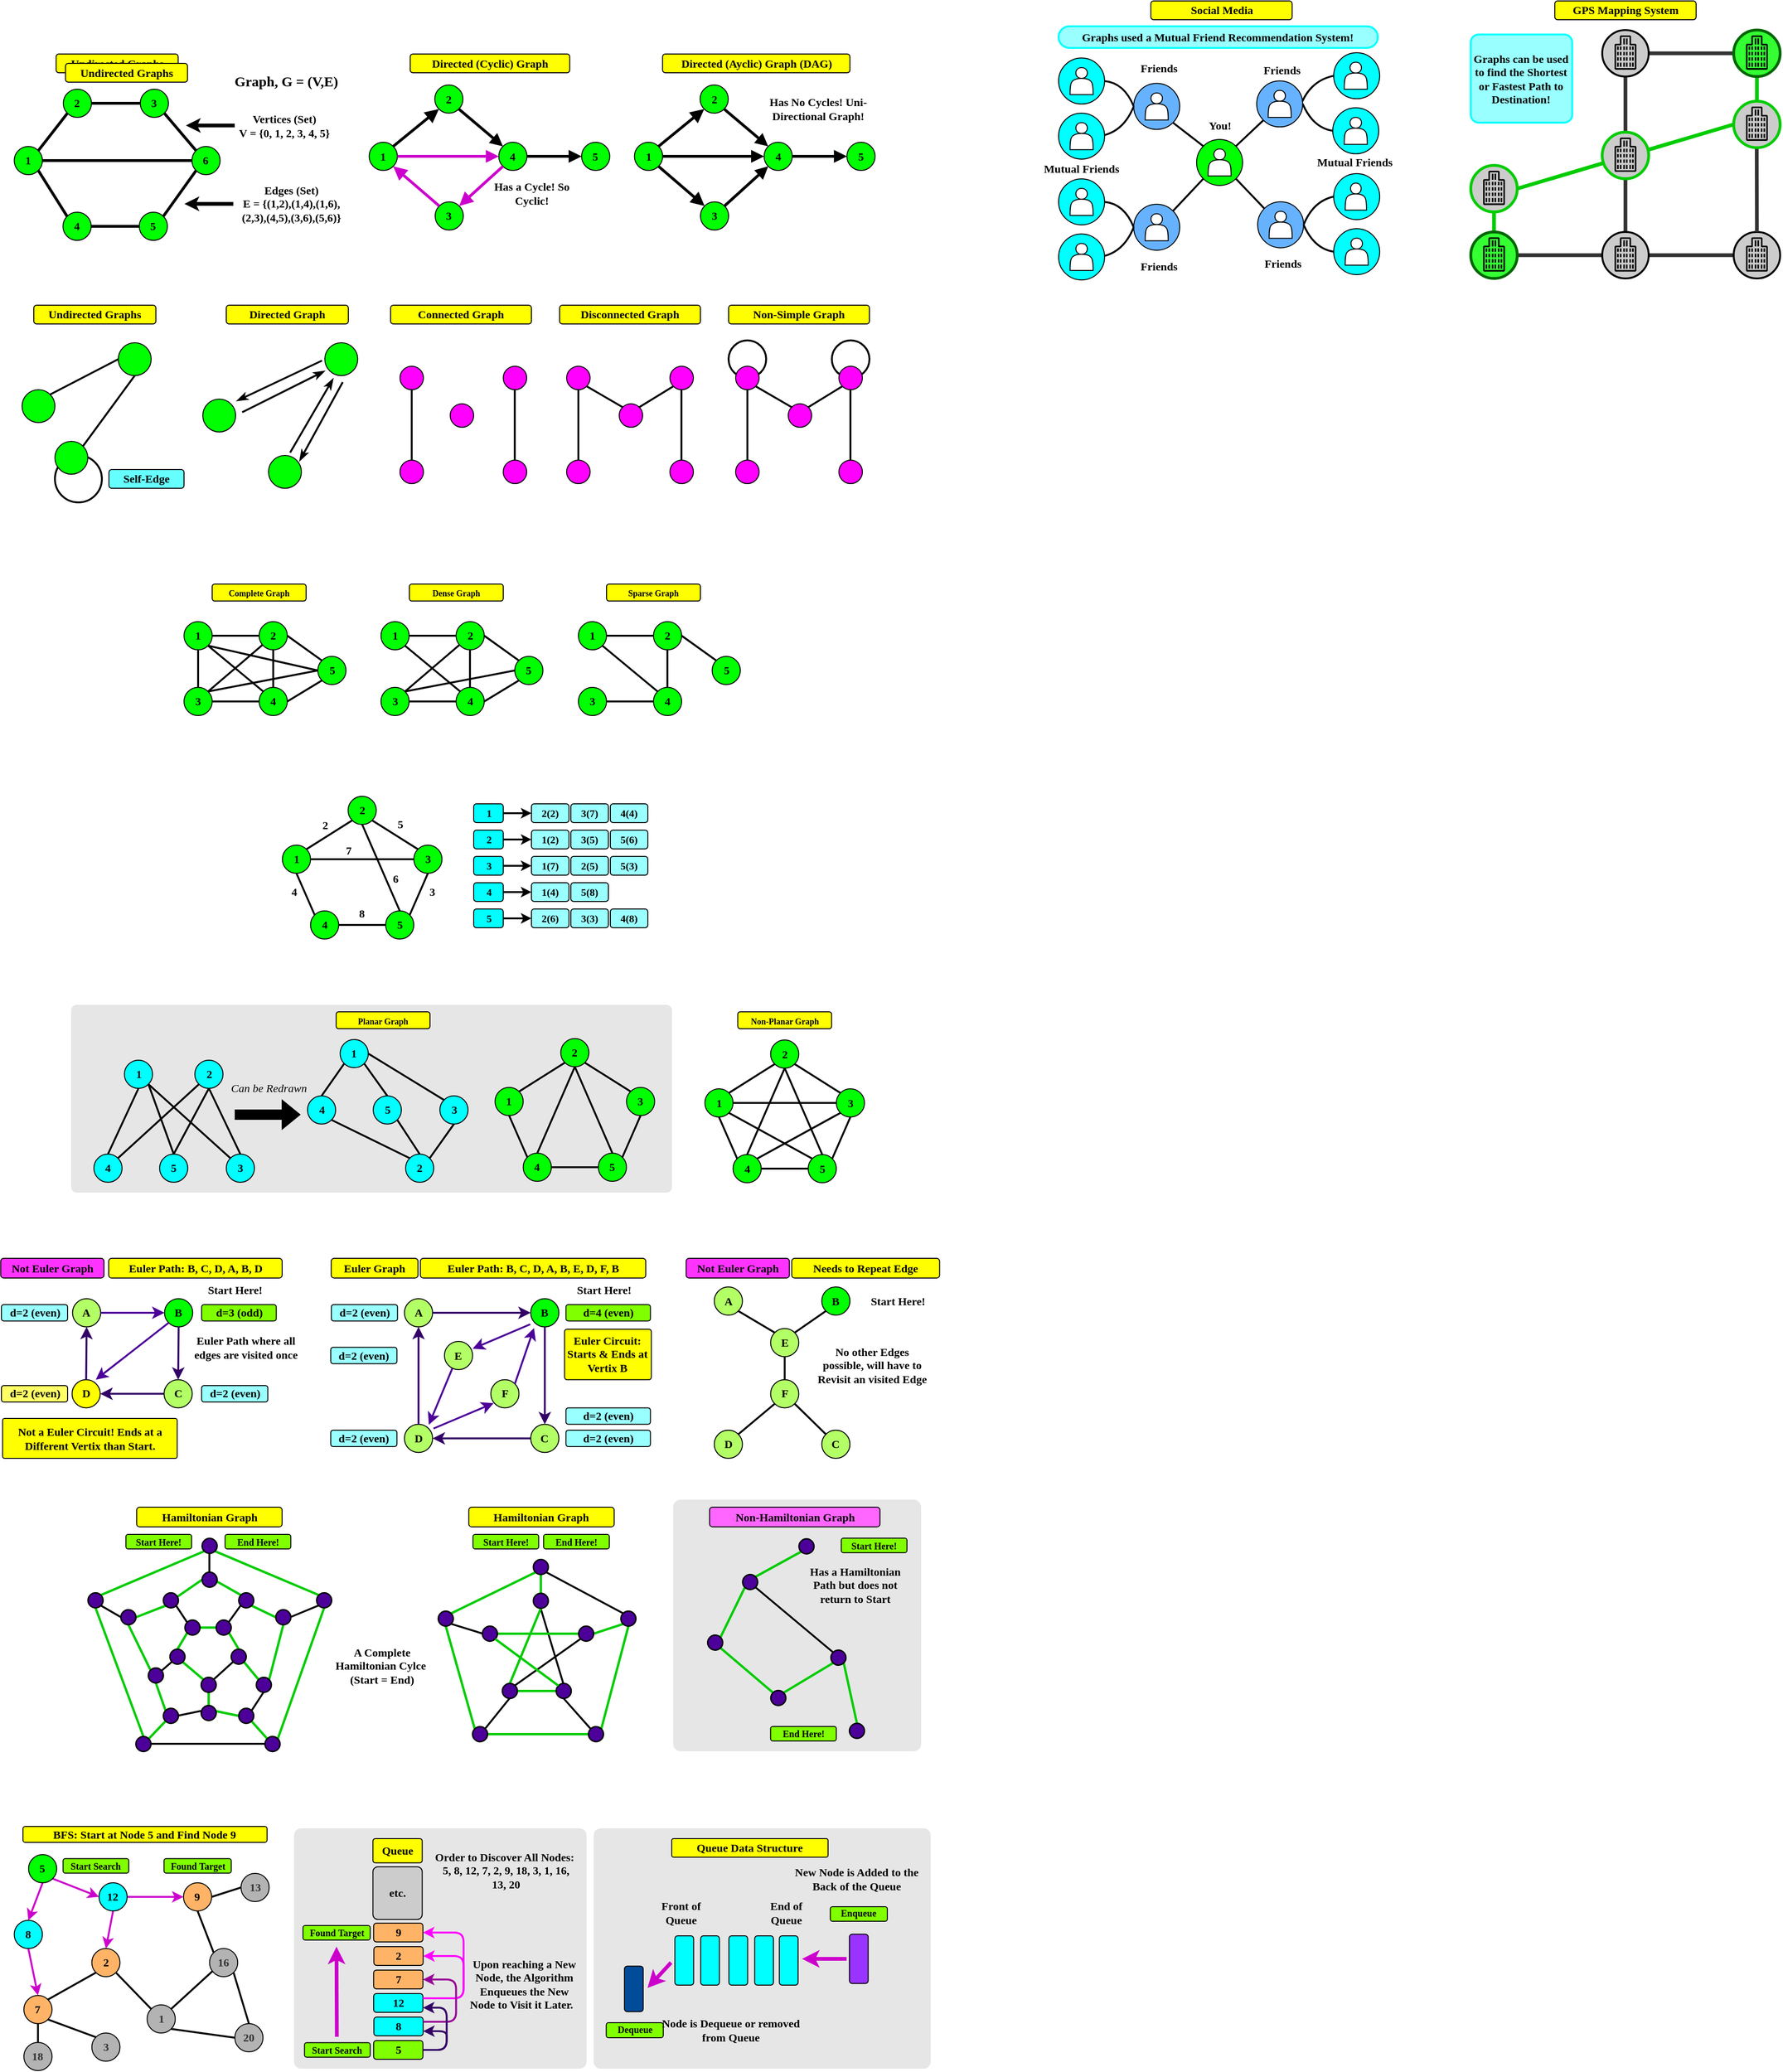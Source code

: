 <mxfile version="25.0.1">
  <diagram name="Page-1" id="3yqpxKQvHaOyZTGhgoW6">
    <mxGraphModel dx="6248" dy="3828" grid="1" gridSize="10" guides="1" tooltips="1" connect="1" arrows="1" fold="1" page="1" pageScale="1" pageWidth="850" pageHeight="1100" math="0" shadow="0">
      <root>
        <mxCell id="0" />
        <mxCell id="1" parent="0" />
        <mxCell id="kwqL50I-LuAcpxWkbx4z-106" value="" style="endArrow=none;html=1;rounded=0;entryX=0.5;entryY=0;entryDx=0;entryDy=0;exitX=0.5;exitY=1;exitDx=0;exitDy=0;strokeWidth=4;strokeColor=#333333;" edge="1" parent="1" source="kwqL50I-LuAcpxWkbx4z-98" target="kwqL50I-LuAcpxWkbx4z-82">
          <mxGeometry width="50" height="50" relative="1" as="geometry">
            <mxPoint x="2009.46" y="329" as="sourcePoint" />
            <mxPoint x="2240.46" y="329" as="targetPoint" />
          </mxGeometry>
        </mxCell>
        <mxCell id="kwqL50I-LuAcpxWkbx4z-107" value="" style="endArrow=none;html=1;rounded=0;entryX=0.5;entryY=0;entryDx=0;entryDy=0;exitX=0.5;exitY=1;exitDx=0;exitDy=0;strokeWidth=4;strokeColor=#00CC00;" edge="1" parent="1" source="kwqL50I-LuAcpxWkbx4z-100" target="kwqL50I-LuAcpxWkbx4z-92">
          <mxGeometry width="50" height="50" relative="1" as="geometry">
            <mxPoint x="2300.46" y="148.44" as="sourcePoint" />
            <mxPoint x="2300.46" y="326.44" as="targetPoint" />
          </mxGeometry>
        </mxCell>
        <mxCell id="kwqL50I-LuAcpxWkbx4z-108" value="" style="endArrow=none;html=1;rounded=0;entryX=0;entryY=0.5;entryDx=0;entryDy=0;exitX=1;exitY=0.5;exitDx=0;exitDy=0;strokeWidth=4;strokeColor=#333333;" edge="1" parent="1" source="kwqL50I-LuAcpxWkbx4z-98" target="kwqL50I-LuAcpxWkbx4z-100">
          <mxGeometry width="50" height="50" relative="1" as="geometry">
            <mxPoint x="2265.46" y="126" as="sourcePoint" />
            <mxPoint x="2265.46" y="304" as="targetPoint" />
          </mxGeometry>
        </mxCell>
        <mxCell id="kwqL50I-LuAcpxWkbx4z-105" value="" style="endArrow=none;html=1;rounded=0;entryX=0;entryY=0.5;entryDx=0;entryDy=0;exitX=1;exitY=0.5;exitDx=0;exitDy=0;strokeWidth=4;strokeColor=#333333;" edge="1" parent="1" source="kwqL50I-LuAcpxWkbx4z-80" target="kwqL50I-LuAcpxWkbx4z-90">
          <mxGeometry width="50" height="50" relative="1" as="geometry">
            <mxPoint x="2250.46" y="249.75" as="sourcePoint" />
            <mxPoint x="2341.46" y="218.75" as="targetPoint" />
          </mxGeometry>
        </mxCell>
        <mxCell id="KNSWglQPT4Z5NiHn9OF_-246" value="" style="rounded=1;whiteSpace=wrap;html=1;fillColor=#E6E6E6;strokeColor=none;fontColor=#000000;arcSize=3;" parent="1" vertex="1">
          <mxGeometry x="1016.25" y="1982" width="359" height="256" as="geometry" />
        </mxCell>
        <mxCell id="KNSWglQPT4Z5NiHn9OF_-228" value="" style="rounded=1;whiteSpace=wrap;html=1;fillColor=#E6E6E6;strokeColor=none;fontColor=#000000;arcSize=3;" parent="1" vertex="1">
          <mxGeometry x="697.18" y="1982" width="311.5" height="256" as="geometry" />
        </mxCell>
        <mxCell id="KNSWglQPT4Z5NiHn9OF_-171" value="" style="rounded=1;whiteSpace=wrap;html=1;fillColor=#E6E6E6;strokeColor=none;fontColor=#000000;arcSize=3;" parent="1" vertex="1">
          <mxGeometry x="1101" y="1632" width="264" height="268" as="geometry" />
        </mxCell>
        <mxCell id="KNSWglQPT4Z5NiHn9OF_-136" value="" style="endArrow=none;html=1;rounded=0;entryX=0.527;entryY=0.154;entryDx=0;entryDy=0;exitX=0.5;exitY=1;exitDx=0;exitDy=0;strokeColor=#000000;strokeWidth=2;entryPerimeter=0;" parent="1" source="KNSWglQPT4Z5NiHn9OF_-99" target="KNSWglQPT4Z5NiHn9OF_-119" edge="1">
          <mxGeometry width="50" height="50" relative="1" as="geometry">
            <mxPoint x="1017.79" y="1792.5" as="sourcePoint" />
            <mxPoint x="999.79" y="1839.5" as="targetPoint" />
          </mxGeometry>
        </mxCell>
        <mxCell id="w_8HsDneWyBDN1gnofwD-67" value="" style="rounded=1;whiteSpace=wrap;html=1;fillColor=#E6E6E6;strokeColor=none;fontColor=#000000;arcSize=3;" parent="1" vertex="1">
          <mxGeometry x="459.75" y="1105" width="640" height="200" as="geometry" />
        </mxCell>
        <mxCell id="9pO9uT2kOoJnUgxudCDx-62" value="" style="ellipse;whiteSpace=wrap;html=1;aspect=fixed;strokeWidth=2;strokeColor=#000000;fillColor=none;" parent="1" vertex="1">
          <mxGeometry x="1270" y="397.5" width="40" height="40" as="geometry" />
        </mxCell>
        <mxCell id="9pO9uT2kOoJnUgxudCDx-61" value="" style="ellipse;whiteSpace=wrap;html=1;aspect=fixed;strokeWidth=2;strokeColor=#000000;fillColor=none;" parent="1" vertex="1">
          <mxGeometry x="1160" y="397.5" width="40" height="40" as="geometry" />
        </mxCell>
        <mxCell id="9pO9uT2kOoJnUgxudCDx-10" value="" style="ellipse;whiteSpace=wrap;html=1;aspect=fixed;strokeWidth=2;strokeColor=#000000;fillColor=none;" parent="1" vertex="1">
          <mxGeometry x="442.5" y="520" width="50" height="50" as="geometry" />
        </mxCell>
        <mxCell id="9pO9uT2kOoJnUgxudCDx-1" value="" style="ellipse;whiteSpace=wrap;html=1;aspect=fixed;fillColor=#00FF00;strokeColor=#000000;" parent="1" vertex="1">
          <mxGeometry x="407.5" y="450" width="35" height="35" as="geometry" />
        </mxCell>
        <mxCell id="9pO9uT2kOoJnUgxudCDx-2" value="" style="endArrow=none;html=1;rounded=0;exitX=1;exitY=0;exitDx=0;exitDy=0;entryX=0;entryY=0.5;entryDx=0;entryDy=0;endSize=7;strokeWidth=2;strokeColor=#000000;" parent="1" source="9pO9uT2kOoJnUgxudCDx-1" target="9pO9uT2kOoJnUgxudCDx-4" edge="1">
          <mxGeometry width="50" height="50" relative="1" as="geometry">
            <mxPoint x="450" y="530" as="sourcePoint" />
            <mxPoint x="470" y="390" as="targetPoint" />
          </mxGeometry>
        </mxCell>
        <mxCell id="9pO9uT2kOoJnUgxudCDx-3" value="" style="ellipse;whiteSpace=wrap;html=1;aspect=fixed;fillColor=#00FF00;strokeColor=#000000;" parent="1" vertex="1">
          <mxGeometry x="442.5" y="505" width="35" height="35" as="geometry" />
        </mxCell>
        <mxCell id="9pO9uT2kOoJnUgxudCDx-5" value="" style="endArrow=none;html=1;rounded=0;exitX=1;exitY=0;exitDx=0;exitDy=0;entryX=0.5;entryY=1;entryDx=0;entryDy=0;endSize=7;strokeWidth=2;strokeColor=#000000;" parent="1" source="9pO9uT2kOoJnUgxudCDx-3" target="9pO9uT2kOoJnUgxudCDx-4" edge="1">
          <mxGeometry width="50" height="50" relative="1" as="geometry">
            <mxPoint x="424" y="466" as="sourcePoint" />
            <mxPoint x="520" y="420" as="targetPoint" />
          </mxGeometry>
        </mxCell>
        <mxCell id="9pO9uT2kOoJnUgxudCDx-4" value="" style="ellipse;whiteSpace=wrap;html=1;aspect=fixed;fillColor=#00FF00;strokeColor=#000000;" parent="1" vertex="1">
          <mxGeometry x="510" y="400" width="35" height="35" as="geometry" />
        </mxCell>
        <mxCell id="9pO9uT2kOoJnUgxudCDx-12" value="&lt;font face=&quot;Comic Sans MS&quot;&gt;&lt;b&gt;Undirected Graphs&lt;/b&gt;&lt;/font&gt;" style="rounded=1;whiteSpace=wrap;html=1;fillColor=#FFFF00;strokeColor=#000000;fontColor=#000000;" parent="1" vertex="1">
          <mxGeometry x="420" y="360" width="130" height="20" as="geometry" />
        </mxCell>
        <mxCell id="9pO9uT2kOoJnUgxudCDx-13" value="&lt;font face=&quot;Comic Sans MS&quot;&gt;&lt;b&gt;Self-Edge&lt;/b&gt;&lt;/font&gt;" style="rounded=1;whiteSpace=wrap;html=1;fillColor=#66FFFF;strokeColor=#000000;fontColor=#000000;" parent="1" vertex="1">
          <mxGeometry x="500" y="535" width="80" height="20" as="geometry" />
        </mxCell>
        <mxCell id="9pO9uT2kOoJnUgxudCDx-15" value="" style="ellipse;whiteSpace=wrap;html=1;aspect=fixed;fillColor=#00FF00;strokeColor=#000000;" parent="1" vertex="1">
          <mxGeometry x="600" y="460" width="35" height="35" as="geometry" />
        </mxCell>
        <mxCell id="9pO9uT2kOoJnUgxudCDx-16" value="" style="endArrow=none;html=1;rounded=0;endSize=7;strokeWidth=2;strokeColor=#000000;startArrow=classicThin;startFill=1;" parent="1" edge="1">
          <mxGeometry width="50" height="50" relative="1" as="geometry">
            <mxPoint x="636" y="462" as="sourcePoint" />
            <mxPoint x="727" y="419" as="targetPoint" />
          </mxGeometry>
        </mxCell>
        <mxCell id="9pO9uT2kOoJnUgxudCDx-17" value="" style="ellipse;whiteSpace=wrap;html=1;aspect=fixed;fillColor=#00FF00;strokeColor=#000000;" parent="1" vertex="1">
          <mxGeometry x="670" y="520" width="35" height="35" as="geometry" />
        </mxCell>
        <mxCell id="9pO9uT2kOoJnUgxudCDx-18" value="" style="endArrow=none;html=1;rounded=0;entryX=0.5;entryY=1;entryDx=0;entryDy=0;endSize=7;strokeWidth=2;strokeColor=#000000;startArrow=classicThin;startFill=1;" parent="1" edge="1">
          <mxGeometry width="50" height="50" relative="1" as="geometry">
            <mxPoint x="703" y="526" as="sourcePoint" />
            <mxPoint x="749" y="442" as="targetPoint" />
          </mxGeometry>
        </mxCell>
        <mxCell id="9pO9uT2kOoJnUgxudCDx-19" value="" style="ellipse;whiteSpace=wrap;html=1;aspect=fixed;fillColor=#00FF00;strokeColor=#000000;" parent="1" vertex="1">
          <mxGeometry x="730" y="400" width="35" height="35" as="geometry" />
        </mxCell>
        <mxCell id="9pO9uT2kOoJnUgxudCDx-20" value="&lt;font face=&quot;Comic Sans MS&quot;&gt;&lt;b&gt;Directed Graph&lt;/b&gt;&lt;/font&gt;" style="rounded=1;whiteSpace=wrap;html=1;fillColor=#FFFF00;strokeColor=#000000;fontColor=#000000;" parent="1" vertex="1">
          <mxGeometry x="625" y="360" width="130" height="20" as="geometry" />
        </mxCell>
        <mxCell id="9pO9uT2kOoJnUgxudCDx-22" value="" style="endArrow=none;html=1;rounded=0;endSize=7;strokeWidth=2;strokeColor=#000000;startArrow=classicThin;startFill=1;" parent="1" edge="1">
          <mxGeometry width="50" height="50" relative="1" as="geometry">
            <mxPoint x="730" y="430" as="sourcePoint" />
            <mxPoint x="642" y="474" as="targetPoint" />
          </mxGeometry>
        </mxCell>
        <mxCell id="9pO9uT2kOoJnUgxudCDx-23" value="" style="endArrow=none;html=1;rounded=0;endSize=7;strokeWidth=2;strokeColor=#000000;startArrow=classicThin;startFill=1;" parent="1" edge="1">
          <mxGeometry width="50" height="50" relative="1" as="geometry">
            <mxPoint x="739" y="438" as="sourcePoint" />
            <mxPoint x="693" y="517" as="targetPoint" />
          </mxGeometry>
        </mxCell>
        <mxCell id="9pO9uT2kOoJnUgxudCDx-24" value="" style="ellipse;whiteSpace=wrap;html=1;aspect=fixed;fillColor=#FF00FF;strokeColor=#000000;" parent="1" vertex="1">
          <mxGeometry x="810" y="525" width="25" height="25" as="geometry" />
        </mxCell>
        <mxCell id="9pO9uT2kOoJnUgxudCDx-29" value="&lt;font face=&quot;Comic Sans MS&quot;&gt;&lt;b&gt;Connected Graph&lt;/b&gt;&lt;/font&gt;" style="rounded=1;whiteSpace=wrap;html=1;fillColor=#FFFF00;strokeColor=#000000;fontColor=#000000;" parent="1" vertex="1">
          <mxGeometry x="800" y="360" width="150" height="20" as="geometry" />
        </mxCell>
        <mxCell id="9pO9uT2kOoJnUgxudCDx-32" value="" style="ellipse;whiteSpace=wrap;html=1;aspect=fixed;fillColor=#FF00FF;strokeColor=#000000;" parent="1" vertex="1">
          <mxGeometry x="810" y="425" width="25" height="25" as="geometry" />
        </mxCell>
        <mxCell id="9pO9uT2kOoJnUgxudCDx-33" value="" style="ellipse;whiteSpace=wrap;html=1;aspect=fixed;fillColor=#FF00FF;strokeColor=#000000;" parent="1" vertex="1">
          <mxGeometry x="920" y="425" width="25" height="25" as="geometry" />
        </mxCell>
        <mxCell id="9pO9uT2kOoJnUgxudCDx-34" value="" style="ellipse;whiteSpace=wrap;html=1;aspect=fixed;fillColor=#FF00FF;strokeColor=#000000;" parent="1" vertex="1">
          <mxGeometry x="920" y="525" width="25" height="25" as="geometry" />
        </mxCell>
        <mxCell id="9pO9uT2kOoJnUgxudCDx-35" value="&lt;font face=&quot;Comic Sans MS&quot;&gt;&lt;b&gt;Disconnected Graph&lt;/b&gt;&lt;/font&gt;" style="rounded=1;whiteSpace=wrap;html=1;fillColor=#FFFF00;strokeColor=#000000;fontColor=#000000;" parent="1" vertex="1">
          <mxGeometry x="980" y="360" width="150" height="20" as="geometry" />
        </mxCell>
        <mxCell id="9pO9uT2kOoJnUgxudCDx-38" value="" style="ellipse;whiteSpace=wrap;html=1;aspect=fixed;fillColor=#FF00FF;strokeColor=#000000;" parent="1" vertex="1">
          <mxGeometry x="863.5" y="465" width="25" height="25" as="geometry" />
        </mxCell>
        <mxCell id="9pO9uT2kOoJnUgxudCDx-39" value="" style="endArrow=none;html=1;rounded=0;exitX=0.5;exitY=0;exitDx=0;exitDy=0;entryX=0.5;entryY=1;entryDx=0;entryDy=0;endSize=7;strokeWidth=2;strokeColor=#000000;" parent="1" source="9pO9uT2kOoJnUgxudCDx-24" target="9pO9uT2kOoJnUgxudCDx-32" edge="1">
          <mxGeometry width="50" height="50" relative="1" as="geometry">
            <mxPoint x="454" y="526" as="sourcePoint" />
            <mxPoint x="500" y="440" as="targetPoint" />
          </mxGeometry>
        </mxCell>
        <mxCell id="9pO9uT2kOoJnUgxudCDx-40" value="" style="endArrow=none;html=1;rounded=0;exitX=0.5;exitY=0;exitDx=0;exitDy=0;entryX=0.5;entryY=1;entryDx=0;entryDy=0;endSize=7;strokeWidth=2;strokeColor=#000000;" parent="1" edge="1">
          <mxGeometry width="50" height="50" relative="1" as="geometry">
            <mxPoint x="932.26" y="525" as="sourcePoint" />
            <mxPoint x="932.26" y="450" as="targetPoint" />
          </mxGeometry>
        </mxCell>
        <mxCell id="9pO9uT2kOoJnUgxudCDx-42" value="" style="ellipse;whiteSpace=wrap;html=1;aspect=fixed;fillColor=#FF00FF;strokeColor=#000000;" parent="1" vertex="1">
          <mxGeometry x="987.5" y="525" width="25" height="25" as="geometry" />
        </mxCell>
        <mxCell id="9pO9uT2kOoJnUgxudCDx-43" value="" style="ellipse;whiteSpace=wrap;html=1;aspect=fixed;fillColor=#FF00FF;strokeColor=#000000;" parent="1" vertex="1">
          <mxGeometry x="987.5" y="425" width="25" height="25" as="geometry" />
        </mxCell>
        <mxCell id="9pO9uT2kOoJnUgxudCDx-44" value="" style="ellipse;whiteSpace=wrap;html=1;aspect=fixed;fillColor=#FF00FF;strokeColor=#000000;" parent="1" vertex="1">
          <mxGeometry x="1097.5" y="425" width="25" height="25" as="geometry" />
        </mxCell>
        <mxCell id="9pO9uT2kOoJnUgxudCDx-45" value="" style="ellipse;whiteSpace=wrap;html=1;aspect=fixed;fillColor=#FF00FF;strokeColor=#000000;" parent="1" vertex="1">
          <mxGeometry x="1097.5" y="525" width="25" height="25" as="geometry" />
        </mxCell>
        <mxCell id="9pO9uT2kOoJnUgxudCDx-46" value="" style="ellipse;whiteSpace=wrap;html=1;aspect=fixed;fillColor=#FF00FF;strokeColor=#000000;" parent="1" vertex="1">
          <mxGeometry x="1043.5" y="465" width="25" height="25" as="geometry" />
        </mxCell>
        <mxCell id="9pO9uT2kOoJnUgxudCDx-47" value="" style="endArrow=none;html=1;rounded=0;exitX=0.5;exitY=0;exitDx=0;exitDy=0;entryX=0.5;entryY=1;entryDx=0;entryDy=0;endSize=7;strokeWidth=2;strokeColor=#000000;" parent="1" source="9pO9uT2kOoJnUgxudCDx-42" target="9pO9uT2kOoJnUgxudCDx-43" edge="1">
          <mxGeometry width="50" height="50" relative="1" as="geometry">
            <mxPoint x="631.5" y="526" as="sourcePoint" />
            <mxPoint x="677.5" y="440" as="targetPoint" />
          </mxGeometry>
        </mxCell>
        <mxCell id="9pO9uT2kOoJnUgxudCDx-48" value="" style="endArrow=none;html=1;rounded=0;exitX=0.5;exitY=0;exitDx=0;exitDy=0;entryX=0.5;entryY=1;entryDx=0;entryDy=0;endSize=7;strokeWidth=2;strokeColor=#000000;" parent="1" edge="1">
          <mxGeometry width="50" height="50" relative="1" as="geometry">
            <mxPoint x="1109.76" y="525" as="sourcePoint" />
            <mxPoint x="1109.76" y="450" as="targetPoint" />
          </mxGeometry>
        </mxCell>
        <mxCell id="9pO9uT2kOoJnUgxudCDx-49" value="" style="endArrow=none;html=1;rounded=0;exitX=0;exitY=0;exitDx=0;exitDy=0;entryX=1;entryY=1;entryDx=0;entryDy=0;endSize=7;strokeWidth=2;strokeColor=#000000;" parent="1" source="9pO9uT2kOoJnUgxudCDx-46" target="9pO9uT2kOoJnUgxudCDx-43" edge="1">
          <mxGeometry width="50" height="50" relative="1" as="geometry">
            <mxPoint x="1010" y="535" as="sourcePoint" />
            <mxPoint x="1010" y="460" as="targetPoint" />
          </mxGeometry>
        </mxCell>
        <mxCell id="9pO9uT2kOoJnUgxudCDx-50" value="" style="endArrow=none;html=1;rounded=0;exitX=1;exitY=0;exitDx=0;exitDy=0;entryX=0;entryY=1;entryDx=0;entryDy=0;endSize=7;strokeWidth=2;strokeColor=#000000;" parent="1" source="9pO9uT2kOoJnUgxudCDx-46" target="9pO9uT2kOoJnUgxudCDx-44" edge="1">
          <mxGeometry width="50" height="50" relative="1" as="geometry">
            <mxPoint x="1054" y="479" as="sourcePoint" />
            <mxPoint x="1019" y="453" as="targetPoint" />
          </mxGeometry>
        </mxCell>
        <mxCell id="9pO9uT2kOoJnUgxudCDx-51" value="&lt;font face=&quot;Comic Sans MS&quot;&gt;&lt;b&gt;Non-Simple Graph&lt;/b&gt;&lt;/font&gt;" style="rounded=1;whiteSpace=wrap;html=1;fillColor=#FFFF00;strokeColor=#000000;fontColor=#000000;" parent="1" vertex="1">
          <mxGeometry x="1160" y="360" width="150" height="20" as="geometry" />
        </mxCell>
        <mxCell id="9pO9uT2kOoJnUgxudCDx-52" value="" style="ellipse;whiteSpace=wrap;html=1;aspect=fixed;fillColor=#FF00FF;strokeColor=#000000;" parent="1" vertex="1">
          <mxGeometry x="1167.5" y="525" width="25" height="25" as="geometry" />
        </mxCell>
        <mxCell id="9pO9uT2kOoJnUgxudCDx-53" value="" style="ellipse;whiteSpace=wrap;html=1;aspect=fixed;fillColor=#FF00FF;strokeColor=#000000;" parent="1" vertex="1">
          <mxGeometry x="1167.5" y="425" width="25" height="25" as="geometry" />
        </mxCell>
        <mxCell id="9pO9uT2kOoJnUgxudCDx-54" value="" style="ellipse;whiteSpace=wrap;html=1;aspect=fixed;fillColor=#FF00FF;strokeColor=#000000;" parent="1" vertex="1">
          <mxGeometry x="1277.5" y="425" width="25" height="25" as="geometry" />
        </mxCell>
        <mxCell id="9pO9uT2kOoJnUgxudCDx-55" value="" style="ellipse;whiteSpace=wrap;html=1;aspect=fixed;fillColor=#FF00FF;strokeColor=#000000;" parent="1" vertex="1">
          <mxGeometry x="1277.5" y="525" width="25" height="25" as="geometry" />
        </mxCell>
        <mxCell id="9pO9uT2kOoJnUgxudCDx-56" value="" style="ellipse;whiteSpace=wrap;html=1;aspect=fixed;fillColor=#FF00FF;strokeColor=#000000;" parent="1" vertex="1">
          <mxGeometry x="1223.5" y="465" width="25" height="25" as="geometry" />
        </mxCell>
        <mxCell id="9pO9uT2kOoJnUgxudCDx-57" value="" style="endArrow=none;html=1;rounded=0;exitX=0.5;exitY=0;exitDx=0;exitDy=0;entryX=0.5;entryY=1;entryDx=0;entryDy=0;endSize=7;strokeWidth=2;strokeColor=#000000;" parent="1" source="9pO9uT2kOoJnUgxudCDx-52" target="9pO9uT2kOoJnUgxudCDx-53" edge="1">
          <mxGeometry width="50" height="50" relative="1" as="geometry">
            <mxPoint x="811.5" y="526" as="sourcePoint" />
            <mxPoint x="857.5" y="440" as="targetPoint" />
          </mxGeometry>
        </mxCell>
        <mxCell id="9pO9uT2kOoJnUgxudCDx-58" value="" style="endArrow=none;html=1;rounded=0;exitX=0.5;exitY=0;exitDx=0;exitDy=0;entryX=0.5;entryY=1;entryDx=0;entryDy=0;endSize=7;strokeWidth=2;strokeColor=#000000;" parent="1" edge="1">
          <mxGeometry width="50" height="50" relative="1" as="geometry">
            <mxPoint x="1289.76" y="525" as="sourcePoint" />
            <mxPoint x="1289.76" y="450" as="targetPoint" />
          </mxGeometry>
        </mxCell>
        <mxCell id="9pO9uT2kOoJnUgxudCDx-59" value="" style="endArrow=none;html=1;rounded=0;exitX=0;exitY=0;exitDx=0;exitDy=0;entryX=1;entryY=1;entryDx=0;entryDy=0;endSize=7;strokeWidth=2;strokeColor=#000000;" parent="1" source="9pO9uT2kOoJnUgxudCDx-56" target="9pO9uT2kOoJnUgxudCDx-53" edge="1">
          <mxGeometry width="50" height="50" relative="1" as="geometry">
            <mxPoint x="1190" y="535" as="sourcePoint" />
            <mxPoint x="1190" y="460" as="targetPoint" />
          </mxGeometry>
        </mxCell>
        <mxCell id="9pO9uT2kOoJnUgxudCDx-60" value="" style="endArrow=none;html=1;rounded=0;exitX=1;exitY=0;exitDx=0;exitDy=0;entryX=0;entryY=1;entryDx=0;entryDy=0;endSize=7;strokeWidth=2;strokeColor=#000000;" parent="1" source="9pO9uT2kOoJnUgxudCDx-56" target="9pO9uT2kOoJnUgxudCDx-54" edge="1">
          <mxGeometry width="50" height="50" relative="1" as="geometry">
            <mxPoint x="1234" y="479" as="sourcePoint" />
            <mxPoint x="1199" y="453" as="targetPoint" />
          </mxGeometry>
        </mxCell>
        <mxCell id="vU05gBOwP9u5JrT5ZFWY-7" value="&lt;font style=&quot;font-size: 9px;&quot; face=&quot;Comic Sans MS&quot;&gt;&lt;b style=&quot;&quot;&gt;Complete Graph&lt;/b&gt;&lt;/font&gt;" style="rounded=1;whiteSpace=wrap;html=1;fillColor=#FFFF00;strokeColor=#000000;fontColor=#000000;" parent="1" vertex="1">
          <mxGeometry x="610" y="657" width="100" height="18" as="geometry" />
        </mxCell>
        <mxCell id="vU05gBOwP9u5JrT5ZFWY-9" value="&lt;b style=&quot;color: rgb(0, 0, 0); font-family: &amp;quot;Comic Sans MS&amp;quot;;&quot;&gt;1&lt;/b&gt;" style="ellipse;whiteSpace=wrap;html=1;aspect=fixed;fillColor=#00FF00;strokeColor=#000000;" parent="1" vertex="1">
          <mxGeometry x="580" y="697" width="30" height="30" as="geometry" />
        </mxCell>
        <mxCell id="vU05gBOwP9u5JrT5ZFWY-10" value="" style="endArrow=none;html=1;rounded=0;endSize=7;strokeWidth=2;strokeColor=#000000;startArrow=none;startFill=0;entryX=1;entryY=0.5;entryDx=0;entryDy=0;exitX=0;exitY=0.5;exitDx=0;exitDy=0;" parent="1" source="vU05gBOwP9u5JrT5ZFWY-13" target="vU05gBOwP9u5JrT5ZFWY-9" edge="1">
          <mxGeometry width="50" height="50" relative="1" as="geometry">
            <mxPoint x="828.5" y="749" as="sourcePoint" />
            <mxPoint x="919.5" y="706" as="targetPoint" />
          </mxGeometry>
        </mxCell>
        <mxCell id="vU05gBOwP9u5JrT5ZFWY-13" value="&lt;font face=&quot;Comic Sans MS&quot; color=&quot;#000000&quot;&gt;&lt;b&gt;2&lt;/b&gt;&lt;/font&gt;" style="ellipse;whiteSpace=wrap;html=1;aspect=fixed;fillColor=#00FF00;strokeColor=#000000;" parent="1" vertex="1">
          <mxGeometry x="660" y="697" width="30" height="30" as="geometry" />
        </mxCell>
        <mxCell id="vU05gBOwP9u5JrT5ZFWY-17" value="&lt;b style=&quot;color: rgb(0, 0, 0); font-family: &amp;quot;Comic Sans MS&amp;quot;;&quot;&gt;3&lt;/b&gt;" style="ellipse;whiteSpace=wrap;html=1;aspect=fixed;fillColor=#00FF00;strokeColor=#000000;" parent="1" vertex="1">
          <mxGeometry x="580" y="767" width="30" height="30" as="geometry" />
        </mxCell>
        <mxCell id="vU05gBOwP9u5JrT5ZFWY-18" value="" style="endArrow=none;html=1;rounded=0;endSize=7;strokeWidth=2;strokeColor=#000000;startArrow=none;startFill=0;entryX=1;entryY=0.5;entryDx=0;entryDy=0;exitX=0;exitY=0.5;exitDx=0;exitDy=0;" parent="1" source="vU05gBOwP9u5JrT5ZFWY-19" target="vU05gBOwP9u5JrT5ZFWY-17" edge="1">
          <mxGeometry width="50" height="50" relative="1" as="geometry">
            <mxPoint x="828.5" y="819" as="sourcePoint" />
            <mxPoint x="919.5" y="776" as="targetPoint" />
          </mxGeometry>
        </mxCell>
        <mxCell id="vU05gBOwP9u5JrT5ZFWY-19" value="&lt;font face=&quot;Comic Sans MS&quot; color=&quot;#000000&quot;&gt;&lt;b&gt;4&lt;/b&gt;&lt;/font&gt;" style="ellipse;whiteSpace=wrap;html=1;aspect=fixed;fillColor=#00FF00;strokeColor=#000000;" parent="1" vertex="1">
          <mxGeometry x="660" y="767" width="30" height="30" as="geometry" />
        </mxCell>
        <mxCell id="vU05gBOwP9u5JrT5ZFWY-20" value="" style="endArrow=none;html=1;rounded=0;endSize=7;strokeWidth=2;strokeColor=#000000;startArrow=none;startFill=0;entryX=0.5;entryY=1;entryDx=0;entryDy=0;exitX=0.5;exitY=0;exitDx=0;exitDy=0;" parent="1" source="vU05gBOwP9u5JrT5ZFWY-17" target="vU05gBOwP9u5JrT5ZFWY-9" edge="1">
          <mxGeometry width="50" height="50" relative="1" as="geometry">
            <mxPoint x="705" y="792" as="sourcePoint" />
            <mxPoint x="620" y="792" as="targetPoint" />
          </mxGeometry>
        </mxCell>
        <mxCell id="vU05gBOwP9u5JrT5ZFWY-21" value="" style="endArrow=none;html=1;rounded=0;endSize=7;strokeWidth=2;strokeColor=#000000;startArrow=none;startFill=0;entryX=1;entryY=1;entryDx=0;entryDy=0;exitX=0;exitY=0;exitDx=0;exitDy=0;" parent="1" source="vU05gBOwP9u5JrT5ZFWY-19" target="vU05gBOwP9u5JrT5ZFWY-9" edge="1">
          <mxGeometry width="50" height="50" relative="1" as="geometry">
            <mxPoint x="605" y="777" as="sourcePoint" />
            <mxPoint x="605" y="737" as="targetPoint" />
          </mxGeometry>
        </mxCell>
        <mxCell id="vU05gBOwP9u5JrT5ZFWY-22" value="" style="endArrow=none;html=1;rounded=0;endSize=7;strokeWidth=2;strokeColor=#000000;startArrow=none;startFill=0;entryX=1;entryY=0;entryDx=0;entryDy=0;" parent="1" source="vU05gBOwP9u5JrT5ZFWY-13" target="vU05gBOwP9u5JrT5ZFWY-17" edge="1">
          <mxGeometry width="50" height="50" relative="1" as="geometry">
            <mxPoint x="669" y="787" as="sourcePoint" />
            <mxPoint x="616" y="733" as="targetPoint" />
          </mxGeometry>
        </mxCell>
        <mxCell id="vU05gBOwP9u5JrT5ZFWY-23" value="&lt;font face=&quot;Comic Sans MS&quot; color=&quot;#000000&quot;&gt;&lt;b&gt;5&lt;/b&gt;&lt;/font&gt;" style="ellipse;whiteSpace=wrap;html=1;aspect=fixed;fillColor=#00FF00;strokeColor=#000000;" parent="1" vertex="1">
          <mxGeometry x="722.5" y="734" width="30" height="30" as="geometry" />
        </mxCell>
        <mxCell id="vU05gBOwP9u5JrT5ZFWY-25" value="" style="endArrow=none;html=1;rounded=0;endSize=7;strokeWidth=2;strokeColor=#000000;startArrow=none;startFill=0;entryX=0;entryY=0;entryDx=0;entryDy=0;exitX=1;exitY=0.5;exitDx=0;exitDy=0;" parent="1" source="vU05gBOwP9u5JrT5ZFWY-13" target="vU05gBOwP9u5JrT5ZFWY-23" edge="1">
          <mxGeometry width="50" height="50" relative="1" as="geometry">
            <mxPoint x="674" y="732" as="sourcePoint" />
            <mxPoint x="616" y="781" as="targetPoint" />
          </mxGeometry>
        </mxCell>
        <mxCell id="vU05gBOwP9u5JrT5ZFWY-27" value="" style="endArrow=none;html=1;rounded=0;endSize=7;strokeWidth=2;strokeColor=#000000;startArrow=none;startFill=0;entryX=0;entryY=1;entryDx=0;entryDy=0;exitX=1;exitY=0.5;exitDx=0;exitDy=0;" parent="1" source="vU05gBOwP9u5JrT5ZFWY-19" target="vU05gBOwP9u5JrT5ZFWY-23" edge="1">
          <mxGeometry width="50" height="50" relative="1" as="geometry">
            <mxPoint x="696" y="733" as="sourcePoint" />
            <mxPoint x="737" y="748" as="targetPoint" />
          </mxGeometry>
        </mxCell>
        <mxCell id="vU05gBOwP9u5JrT5ZFWY-28" value="" style="endArrow=none;html=1;rounded=0;endSize=7;strokeWidth=2;strokeColor=#000000;startArrow=none;startFill=0;entryX=0;entryY=0.5;entryDx=0;entryDy=0;exitX=1;exitY=1;exitDx=0;exitDy=0;" parent="1" source="vU05gBOwP9u5JrT5ZFWY-9" target="vU05gBOwP9u5JrT5ZFWY-23" edge="1">
          <mxGeometry width="50" height="50" relative="1" as="geometry">
            <mxPoint x="700" y="722" as="sourcePoint" />
            <mxPoint x="737" y="748" as="targetPoint" />
          </mxGeometry>
        </mxCell>
        <mxCell id="vU05gBOwP9u5JrT5ZFWY-29" value="" style="endArrow=none;html=1;rounded=0;endSize=7;strokeWidth=2;strokeColor=#000000;startArrow=none;startFill=0;entryX=0;entryY=0.5;entryDx=0;entryDy=0;exitX=1;exitY=0;exitDx=0;exitDy=0;" parent="1" source="vU05gBOwP9u5JrT5ZFWY-17" target="vU05gBOwP9u5JrT5ZFWY-23" edge="1">
          <mxGeometry width="50" height="50" relative="1" as="geometry">
            <mxPoint x="616" y="733" as="sourcePoint" />
            <mxPoint x="733" y="759" as="targetPoint" />
          </mxGeometry>
        </mxCell>
        <mxCell id="vU05gBOwP9u5JrT5ZFWY-30" value="&lt;font style=&quot;font-size: 9px;&quot; face=&quot;Comic Sans MS&quot;&gt;&lt;b style=&quot;&quot;&gt;Dense Graph&lt;/b&gt;&lt;/font&gt;" style="rounded=1;whiteSpace=wrap;html=1;fillColor=#FFFF00;strokeColor=#000000;fontColor=#000000;" parent="1" vertex="1">
          <mxGeometry x="820" y="657" width="100" height="18" as="geometry" />
        </mxCell>
        <mxCell id="vU05gBOwP9u5JrT5ZFWY-31" value="&lt;b style=&quot;color: rgb(0, 0, 0); font-family: &amp;quot;Comic Sans MS&amp;quot;;&quot;&gt;1&lt;/b&gt;" style="ellipse;whiteSpace=wrap;html=1;aspect=fixed;fillColor=#00FF00;strokeColor=#000000;" parent="1" vertex="1">
          <mxGeometry x="789.75" y="697" width="30" height="30" as="geometry" />
        </mxCell>
        <mxCell id="vU05gBOwP9u5JrT5ZFWY-32" value="" style="endArrow=none;html=1;rounded=0;endSize=7;strokeWidth=2;strokeColor=#000000;startArrow=none;startFill=0;entryX=1;entryY=0.5;entryDx=0;entryDy=0;exitX=0;exitY=0.5;exitDx=0;exitDy=0;" parent="1" source="vU05gBOwP9u5JrT5ZFWY-33" target="vU05gBOwP9u5JrT5ZFWY-31" edge="1">
          <mxGeometry width="50" height="50" relative="1" as="geometry">
            <mxPoint x="1038.25" y="749" as="sourcePoint" />
            <mxPoint x="1129.25" y="706" as="targetPoint" />
          </mxGeometry>
        </mxCell>
        <mxCell id="vU05gBOwP9u5JrT5ZFWY-33" value="&lt;font face=&quot;Comic Sans MS&quot; color=&quot;#000000&quot;&gt;&lt;b&gt;2&lt;/b&gt;&lt;/font&gt;" style="ellipse;whiteSpace=wrap;html=1;aspect=fixed;fillColor=#00FF00;strokeColor=#000000;" parent="1" vertex="1">
          <mxGeometry x="869.75" y="697" width="30" height="30" as="geometry" />
        </mxCell>
        <mxCell id="vU05gBOwP9u5JrT5ZFWY-34" value="&lt;b style=&quot;color: rgb(0, 0, 0); font-family: &amp;quot;Comic Sans MS&amp;quot;;&quot;&gt;3&lt;/b&gt;" style="ellipse;whiteSpace=wrap;html=1;aspect=fixed;fillColor=#00FF00;strokeColor=#000000;" parent="1" vertex="1">
          <mxGeometry x="789.75" y="767" width="30" height="30" as="geometry" />
        </mxCell>
        <mxCell id="vU05gBOwP9u5JrT5ZFWY-35" value="" style="endArrow=none;html=1;rounded=0;endSize=7;strokeWidth=2;strokeColor=#000000;startArrow=none;startFill=0;entryX=1;entryY=0.5;entryDx=0;entryDy=0;exitX=0;exitY=0.5;exitDx=0;exitDy=0;" parent="1" source="vU05gBOwP9u5JrT5ZFWY-36" target="vU05gBOwP9u5JrT5ZFWY-34" edge="1">
          <mxGeometry width="50" height="50" relative="1" as="geometry">
            <mxPoint x="1038.25" y="819" as="sourcePoint" />
            <mxPoint x="1129.25" y="776" as="targetPoint" />
          </mxGeometry>
        </mxCell>
        <mxCell id="vU05gBOwP9u5JrT5ZFWY-36" value="&lt;font face=&quot;Comic Sans MS&quot; color=&quot;#000000&quot;&gt;&lt;b&gt;4&lt;/b&gt;&lt;/font&gt;" style="ellipse;whiteSpace=wrap;html=1;aspect=fixed;fillColor=#00FF00;strokeColor=#000000;" parent="1" vertex="1">
          <mxGeometry x="869.75" y="767" width="30" height="30" as="geometry" />
        </mxCell>
        <mxCell id="vU05gBOwP9u5JrT5ZFWY-38" value="" style="endArrow=none;html=1;rounded=0;endSize=7;strokeWidth=2;strokeColor=#000000;startArrow=none;startFill=0;entryX=1;entryY=1;entryDx=0;entryDy=0;exitX=0;exitY=0;exitDx=0;exitDy=0;" parent="1" source="vU05gBOwP9u5JrT5ZFWY-36" target="vU05gBOwP9u5JrT5ZFWY-31" edge="1">
          <mxGeometry width="50" height="50" relative="1" as="geometry">
            <mxPoint x="814.75" y="777" as="sourcePoint" />
            <mxPoint x="814.75" y="737" as="targetPoint" />
          </mxGeometry>
        </mxCell>
        <mxCell id="vU05gBOwP9u5JrT5ZFWY-39" value="" style="endArrow=none;html=1;rounded=0;endSize=7;strokeWidth=2;strokeColor=#000000;startArrow=none;startFill=0;entryX=1;entryY=0;entryDx=0;entryDy=0;" parent="1" source="vU05gBOwP9u5JrT5ZFWY-33" target="vU05gBOwP9u5JrT5ZFWY-34" edge="1">
          <mxGeometry width="50" height="50" relative="1" as="geometry">
            <mxPoint x="878.75" y="787" as="sourcePoint" />
            <mxPoint x="825.75" y="733" as="targetPoint" />
          </mxGeometry>
        </mxCell>
        <mxCell id="vU05gBOwP9u5JrT5ZFWY-40" value="&lt;font face=&quot;Comic Sans MS&quot; color=&quot;#000000&quot;&gt;&lt;b&gt;5&lt;/b&gt;&lt;/font&gt;" style="ellipse;whiteSpace=wrap;html=1;aspect=fixed;fillColor=#00FF00;strokeColor=#000000;" parent="1" vertex="1">
          <mxGeometry x="932.25" y="734" width="30" height="30" as="geometry" />
        </mxCell>
        <mxCell id="vU05gBOwP9u5JrT5ZFWY-41" value="" style="endArrow=none;html=1;rounded=0;endSize=7;strokeWidth=2;strokeColor=#000000;startArrow=none;startFill=0;entryX=0;entryY=0;entryDx=0;entryDy=0;exitX=1;exitY=0.5;exitDx=0;exitDy=0;" parent="1" source="vU05gBOwP9u5JrT5ZFWY-33" target="vU05gBOwP9u5JrT5ZFWY-40" edge="1">
          <mxGeometry width="50" height="50" relative="1" as="geometry">
            <mxPoint x="883.75" y="732" as="sourcePoint" />
            <mxPoint x="825.75" y="781" as="targetPoint" />
          </mxGeometry>
        </mxCell>
        <mxCell id="vU05gBOwP9u5JrT5ZFWY-42" value="" style="endArrow=none;html=1;rounded=0;endSize=7;strokeWidth=2;strokeColor=#000000;startArrow=none;startFill=0;entryX=0;entryY=1;entryDx=0;entryDy=0;exitX=1;exitY=0.5;exitDx=0;exitDy=0;" parent="1" source="vU05gBOwP9u5JrT5ZFWY-36" target="vU05gBOwP9u5JrT5ZFWY-40" edge="1">
          <mxGeometry width="50" height="50" relative="1" as="geometry">
            <mxPoint x="905.75" y="733" as="sourcePoint" />
            <mxPoint x="946.75" y="748" as="targetPoint" />
          </mxGeometry>
        </mxCell>
        <mxCell id="vU05gBOwP9u5JrT5ZFWY-44" value="" style="endArrow=none;html=1;rounded=0;endSize=7;strokeWidth=2;strokeColor=#000000;startArrow=none;startFill=0;entryX=0;entryY=0.5;entryDx=0;entryDy=0;exitX=1;exitY=0;exitDx=0;exitDy=0;" parent="1" source="vU05gBOwP9u5JrT5ZFWY-34" target="vU05gBOwP9u5JrT5ZFWY-40" edge="1">
          <mxGeometry width="50" height="50" relative="1" as="geometry">
            <mxPoint x="825.75" y="733" as="sourcePoint" />
            <mxPoint x="942.75" y="759" as="targetPoint" />
          </mxGeometry>
        </mxCell>
        <mxCell id="vU05gBOwP9u5JrT5ZFWY-45" value="&lt;font style=&quot;font-size: 9px;&quot; face=&quot;Comic Sans MS&quot;&gt;&lt;b style=&quot;&quot;&gt;Sparse Graph&lt;/b&gt;&lt;/font&gt;" style="rounded=1;whiteSpace=wrap;html=1;fillColor=#FFFF00;strokeColor=#000000;fontColor=#000000;" parent="1" vertex="1">
          <mxGeometry x="1030" y="657" width="100" height="18" as="geometry" />
        </mxCell>
        <mxCell id="vU05gBOwP9u5JrT5ZFWY-46" value="&lt;b style=&quot;color: rgb(0, 0, 0); font-family: &amp;quot;Comic Sans MS&amp;quot;;&quot;&gt;1&lt;/b&gt;" style="ellipse;whiteSpace=wrap;html=1;aspect=fixed;fillColor=#00FF00;strokeColor=#000000;" parent="1" vertex="1">
          <mxGeometry x="1000" y="697" width="30" height="30" as="geometry" />
        </mxCell>
        <mxCell id="vU05gBOwP9u5JrT5ZFWY-47" value="" style="endArrow=none;html=1;rounded=0;endSize=7;strokeWidth=2;strokeColor=#000000;startArrow=none;startFill=0;entryX=1;entryY=0.5;entryDx=0;entryDy=0;exitX=0;exitY=0.5;exitDx=0;exitDy=0;" parent="1" source="vU05gBOwP9u5JrT5ZFWY-48" target="vU05gBOwP9u5JrT5ZFWY-46" edge="1">
          <mxGeometry width="50" height="50" relative="1" as="geometry">
            <mxPoint x="1248.5" y="749" as="sourcePoint" />
            <mxPoint x="1339.5" y="706" as="targetPoint" />
          </mxGeometry>
        </mxCell>
        <mxCell id="vU05gBOwP9u5JrT5ZFWY-48" value="&lt;font face=&quot;Comic Sans MS&quot; color=&quot;#000000&quot;&gt;&lt;b&gt;2&lt;/b&gt;&lt;/font&gt;" style="ellipse;whiteSpace=wrap;html=1;aspect=fixed;fillColor=#00FF00;strokeColor=#000000;" parent="1" vertex="1">
          <mxGeometry x="1080" y="697" width="30" height="30" as="geometry" />
        </mxCell>
        <mxCell id="vU05gBOwP9u5JrT5ZFWY-49" value="&lt;b style=&quot;color: rgb(0, 0, 0); font-family: &amp;quot;Comic Sans MS&amp;quot;;&quot;&gt;3&lt;/b&gt;" style="ellipse;whiteSpace=wrap;html=1;aspect=fixed;fillColor=#00FF00;strokeColor=#000000;" parent="1" vertex="1">
          <mxGeometry x="1000" y="767" width="30" height="30" as="geometry" />
        </mxCell>
        <mxCell id="vU05gBOwP9u5JrT5ZFWY-50" value="" style="endArrow=none;html=1;rounded=0;endSize=7;strokeWidth=2;strokeColor=#000000;startArrow=none;startFill=0;entryX=1;entryY=0.5;entryDx=0;entryDy=0;exitX=0;exitY=0.5;exitDx=0;exitDy=0;" parent="1" source="vU05gBOwP9u5JrT5ZFWY-51" target="vU05gBOwP9u5JrT5ZFWY-49" edge="1">
          <mxGeometry width="50" height="50" relative="1" as="geometry">
            <mxPoint x="1248.5" y="819" as="sourcePoint" />
            <mxPoint x="1339.5" y="776" as="targetPoint" />
          </mxGeometry>
        </mxCell>
        <mxCell id="vU05gBOwP9u5JrT5ZFWY-51" value="&lt;font face=&quot;Comic Sans MS&quot; color=&quot;#000000&quot;&gt;&lt;b&gt;4&lt;/b&gt;&lt;/font&gt;" style="ellipse;whiteSpace=wrap;html=1;aspect=fixed;fillColor=#00FF00;strokeColor=#000000;" parent="1" vertex="1">
          <mxGeometry x="1080" y="767" width="30" height="30" as="geometry" />
        </mxCell>
        <mxCell id="vU05gBOwP9u5JrT5ZFWY-52" value="" style="endArrow=none;html=1;rounded=0;endSize=7;strokeWidth=2;strokeColor=#000000;startArrow=none;startFill=0;entryX=1;entryY=1;entryDx=0;entryDy=0;exitX=0;exitY=0;exitDx=0;exitDy=0;" parent="1" source="vU05gBOwP9u5JrT5ZFWY-51" target="vU05gBOwP9u5JrT5ZFWY-46" edge="1">
          <mxGeometry width="50" height="50" relative="1" as="geometry">
            <mxPoint x="1025" y="777" as="sourcePoint" />
            <mxPoint x="1025" y="737" as="targetPoint" />
          </mxGeometry>
        </mxCell>
        <mxCell id="vU05gBOwP9u5JrT5ZFWY-54" value="&lt;font face=&quot;Comic Sans MS&quot; color=&quot;#000000&quot;&gt;&lt;b&gt;5&lt;/b&gt;&lt;/font&gt;" style="ellipse;whiteSpace=wrap;html=1;aspect=fixed;fillColor=#00FF00;strokeColor=#000000;" parent="1" vertex="1">
          <mxGeometry x="1142.5" y="734" width="30" height="30" as="geometry" />
        </mxCell>
        <mxCell id="vU05gBOwP9u5JrT5ZFWY-55" value="" style="endArrow=none;html=1;rounded=0;endSize=7;strokeWidth=2;strokeColor=#000000;startArrow=none;startFill=0;entryX=0;entryY=0;entryDx=0;entryDy=0;exitX=1;exitY=0.5;exitDx=0;exitDy=0;" parent="1" source="vU05gBOwP9u5JrT5ZFWY-48" target="vU05gBOwP9u5JrT5ZFWY-54" edge="1">
          <mxGeometry width="50" height="50" relative="1" as="geometry">
            <mxPoint x="1094" y="732" as="sourcePoint" />
            <mxPoint x="1036" y="781" as="targetPoint" />
          </mxGeometry>
        </mxCell>
        <mxCell id="vU05gBOwP9u5JrT5ZFWY-58" value="" style="endArrow=none;html=1;rounded=0;endSize=7;strokeWidth=2;strokeColor=#000000;startArrow=none;startFill=0;entryX=0.5;entryY=1;entryDx=0;entryDy=0;exitX=0.5;exitY=0;exitDx=0;exitDy=0;" parent="1" source="vU05gBOwP9u5JrT5ZFWY-19" target="vU05gBOwP9u5JrT5ZFWY-13" edge="1">
          <mxGeometry width="50" height="50" relative="1" as="geometry">
            <mxPoint x="605" y="777" as="sourcePoint" />
            <mxPoint x="605" y="737" as="targetPoint" />
          </mxGeometry>
        </mxCell>
        <mxCell id="vU05gBOwP9u5JrT5ZFWY-59" value="" style="endArrow=none;html=1;rounded=0;endSize=7;strokeWidth=2;strokeColor=#000000;startArrow=none;startFill=0;entryX=0.5;entryY=1;entryDx=0;entryDy=0;exitX=0.5;exitY=0;exitDx=0;exitDy=0;" parent="1" edge="1">
          <mxGeometry width="50" height="50" relative="1" as="geometry">
            <mxPoint x="884.55" y="767" as="sourcePoint" />
            <mxPoint x="884.55" y="727" as="targetPoint" />
          </mxGeometry>
        </mxCell>
        <mxCell id="vU05gBOwP9u5JrT5ZFWY-60" value="" style="endArrow=none;html=1;rounded=0;endSize=7;strokeWidth=2;strokeColor=#000000;startArrow=none;startFill=0;entryX=0.5;entryY=1;entryDx=0;entryDy=0;exitX=0.5;exitY=0;exitDx=0;exitDy=0;" parent="1" edge="1">
          <mxGeometry width="50" height="50" relative="1" as="geometry">
            <mxPoint x="1094.8" y="767" as="sourcePoint" />
            <mxPoint x="1094.8" y="727" as="targetPoint" />
          </mxGeometry>
        </mxCell>
        <mxCell id="2qasPP3fPQsoUJOk98KG-2" value="&lt;b style=&quot;color: rgb(0, 0, 0); font-family: &amp;quot;Comic Sans MS&amp;quot;;&quot;&gt;1&lt;/b&gt;" style="ellipse;whiteSpace=wrap;html=1;aspect=fixed;fillColor=#00FF00;strokeColor=#000000;" parent="1" vertex="1">
          <mxGeometry x="684.75" y="935" width="30" height="30" as="geometry" />
        </mxCell>
        <mxCell id="2qasPP3fPQsoUJOk98KG-4" value="&lt;font face=&quot;Comic Sans MS&quot; color=&quot;#000000&quot;&gt;&lt;b&gt;2&lt;/b&gt;&lt;/font&gt;" style="ellipse;whiteSpace=wrap;html=1;aspect=fixed;fillColor=#00FF00;strokeColor=#000000;" parent="1" vertex="1">
          <mxGeometry x="754.75" y="883" width="30" height="30" as="geometry" />
        </mxCell>
        <mxCell id="2qasPP3fPQsoUJOk98KG-5" value="&lt;b style=&quot;color: rgb(0, 0, 0); font-family: &amp;quot;Comic Sans MS&amp;quot;;&quot;&gt;4&lt;/b&gt;" style="ellipse;whiteSpace=wrap;html=1;aspect=fixed;fillColor=#00FF00;strokeColor=#000000;" parent="1" vertex="1">
          <mxGeometry x="714.75" y="1005" width="30" height="30" as="geometry" />
        </mxCell>
        <mxCell id="2qasPP3fPQsoUJOk98KG-7" value="&lt;font face=&quot;Comic Sans MS&quot; color=&quot;#000000&quot;&gt;&lt;b&gt;5&lt;/b&gt;&lt;/font&gt;" style="ellipse;whiteSpace=wrap;html=1;aspect=fixed;fillColor=#00FF00;strokeColor=#000000;" parent="1" vertex="1">
          <mxGeometry x="794.75" y="1005" width="30" height="30" as="geometry" />
        </mxCell>
        <mxCell id="2qasPP3fPQsoUJOk98KG-8" value="" style="endArrow=none;html=1;rounded=0;endSize=7;strokeWidth=2;strokeColor=#000000;startArrow=none;startFill=0;entryX=0.5;entryY=1;entryDx=0;entryDy=0;exitX=0;exitY=0;exitDx=0;exitDy=0;" parent="1" source="2qasPP3fPQsoUJOk98KG-5" target="2qasPP3fPQsoUJOk98KG-2" edge="1">
          <mxGeometry width="50" height="50" relative="1" as="geometry">
            <mxPoint x="816" y="1030" as="sourcePoint" />
            <mxPoint x="731" y="1030" as="targetPoint" />
          </mxGeometry>
        </mxCell>
        <mxCell id="2qasPP3fPQsoUJOk98KG-29" value="&lt;font color=&quot;#000000&quot; face=&quot;Comic Sans MS&quot;&gt;&lt;span style=&quot;font-size: 12px; text-wrap: wrap;&quot;&gt;&lt;b&gt;4&lt;/b&gt;&lt;/span&gt;&lt;/font&gt;" style="edgeLabel;html=1;align=center;verticalAlign=middle;resizable=0;points=[];labelBackgroundColor=none;" parent="2qasPP3fPQsoUJOk98KG-8" vertex="1" connectable="0">
          <mxGeometry x="0.021" y="-1" relative="1" as="geometry">
            <mxPoint x="-14" y="-2" as="offset" />
          </mxGeometry>
        </mxCell>
        <mxCell id="2qasPP3fPQsoUJOk98KG-11" value="&lt;font face=&quot;Comic Sans MS&quot; color=&quot;#000000&quot;&gt;&lt;b&gt;3&lt;/b&gt;&lt;/font&gt;" style="ellipse;whiteSpace=wrap;html=1;aspect=fixed;fillColor=#00FF00;strokeColor=#000000;" parent="1" vertex="1">
          <mxGeometry x="824.75" y="935" width="30" height="30" as="geometry" />
        </mxCell>
        <mxCell id="2qasPP3fPQsoUJOk98KG-17" value="" style="endArrow=none;html=1;rounded=0;endSize=7;strokeWidth=2;strokeColor=#000000;startArrow=none;startFill=0;entryX=1;entryY=0.5;entryDx=0;entryDy=0;exitX=0;exitY=0.5;exitDx=0;exitDy=0;" parent="1" source="2qasPP3fPQsoUJOk98KG-7" target="2qasPP3fPQsoUJOk98KG-5" edge="1">
          <mxGeometry width="50" height="50" relative="1" as="geometry">
            <mxPoint x="729" y="1019" as="sourcePoint" />
            <mxPoint x="710" y="975" as="targetPoint" />
          </mxGeometry>
        </mxCell>
        <mxCell id="2qasPP3fPQsoUJOk98KG-28" value="&lt;font color=&quot;#000000&quot; face=&quot;Comic Sans MS&quot;&gt;&lt;span style=&quot;font-size: 12px; text-wrap: wrap;&quot;&gt;&lt;b&gt;8&lt;/b&gt;&lt;/span&gt;&lt;/font&gt;" style="edgeLabel;html=1;align=center;verticalAlign=middle;resizable=0;points=[];labelBackgroundColor=none;" parent="2qasPP3fPQsoUJOk98KG-17" vertex="1" connectable="0">
          <mxGeometry x="0.045" y="2" relative="1" as="geometry">
            <mxPoint y="-14" as="offset" />
          </mxGeometry>
        </mxCell>
        <mxCell id="2qasPP3fPQsoUJOk98KG-18" value="" style="endArrow=none;html=1;rounded=0;endSize=7;strokeWidth=2;strokeColor=#000000;startArrow=none;startFill=0;entryX=1;entryY=0;entryDx=0;entryDy=0;exitX=0.5;exitY=1;exitDx=0;exitDy=0;" parent="1" source="2qasPP3fPQsoUJOk98KG-11" target="2qasPP3fPQsoUJOk98KG-7" edge="1">
          <mxGeometry width="50" height="50" relative="1" as="geometry">
            <mxPoint x="805" y="1030" as="sourcePoint" />
            <mxPoint x="755" y="1030" as="targetPoint" />
          </mxGeometry>
        </mxCell>
        <mxCell id="2qasPP3fPQsoUJOk98KG-27" value="&lt;b style=&quot;text-wrap: wrap; color: rgb(0, 0, 0); font-family: &amp;quot;Comic Sans MS&amp;quot;; font-size: 12px;&quot;&gt;3&lt;/b&gt;" style="edgeLabel;html=1;align=center;verticalAlign=middle;resizable=0;points=[];labelBackgroundColor=none;" parent="2qasPP3fPQsoUJOk98KG-18" vertex="1" connectable="0">
          <mxGeometry x="-0.151" y="1" relative="1" as="geometry">
            <mxPoint x="11" y="1" as="offset" />
          </mxGeometry>
        </mxCell>
        <mxCell id="2qasPP3fPQsoUJOk98KG-19" value="" style="endArrow=none;html=1;rounded=0;endSize=7;strokeWidth=2;strokeColor=#000000;startArrow=none;startFill=0;entryX=0;entryY=0;entryDx=0;entryDy=0;exitX=1;exitY=1;exitDx=0;exitDy=0;" parent="1" source="2qasPP3fPQsoUJOk98KG-4" target="2qasPP3fPQsoUJOk98KG-11" edge="1">
          <mxGeometry width="50" height="50" relative="1" as="geometry">
            <mxPoint x="780" y="905" as="sourcePoint" />
            <mxPoint x="830" y="1019" as="targetPoint" />
          </mxGeometry>
        </mxCell>
        <mxCell id="2qasPP3fPQsoUJOk98KG-24" value="&lt;font color=&quot;#000000&quot; face=&quot;Comic Sans MS&quot;&gt;&lt;span style=&quot;font-size: 12px; text-wrap: wrap;&quot;&gt;&lt;b&gt;5&lt;/b&gt;&lt;/span&gt;&lt;/font&gt;" style="edgeLabel;html=1;align=center;verticalAlign=middle;resizable=0;points=[];labelBackgroundColor=none;" parent="2qasPP3fPQsoUJOk98KG-19" vertex="1" connectable="0">
          <mxGeometry x="0.094" y="1" relative="1" as="geometry">
            <mxPoint x="2" y="-12" as="offset" />
          </mxGeometry>
        </mxCell>
        <mxCell id="2qasPP3fPQsoUJOk98KG-20" value="" style="endArrow=none;html=1;rounded=0;endSize=7;strokeWidth=2;strokeColor=#000000;startArrow=none;startFill=0;entryX=0;entryY=1;entryDx=0;entryDy=0;exitX=1;exitY=0;exitDx=0;exitDy=0;" parent="1" source="2qasPP3fPQsoUJOk98KG-2" target="2qasPP3fPQsoUJOk98KG-4" edge="1">
          <mxGeometry width="50" height="50" relative="1" as="geometry">
            <mxPoint x="790" y="915" as="sourcePoint" />
            <mxPoint x="839" y="949" as="targetPoint" />
          </mxGeometry>
        </mxCell>
        <mxCell id="2qasPP3fPQsoUJOk98KG-23" value="&lt;b style=&quot;color: rgb(0, 0, 0); font-family: &amp;quot;Comic Sans MS&amp;quot;; font-size: 12px; text-wrap: wrap;&quot;&gt;2&lt;/b&gt;" style="edgeLabel;html=1;align=center;verticalAlign=middle;resizable=0;points=[];labelBackgroundColor=none;" parent="2qasPP3fPQsoUJOk98KG-20" vertex="1" connectable="0">
          <mxGeometry x="0.045" relative="1" as="geometry">
            <mxPoint x="-6" y="-10" as="offset" />
          </mxGeometry>
        </mxCell>
        <mxCell id="2qasPP3fPQsoUJOk98KG-21" value="" style="endArrow=none;html=1;rounded=0;endSize=7;strokeWidth=2;strokeColor=#000000;startArrow=none;startFill=0;entryX=0;entryY=0.5;entryDx=0;entryDy=0;exitX=1;exitY=0.5;exitDx=0;exitDy=0;" parent="1" source="2qasPP3fPQsoUJOk98KG-2" target="2qasPP3fPQsoUJOk98KG-11" edge="1">
          <mxGeometry width="50" height="50" relative="1" as="geometry">
            <mxPoint x="720" y="949" as="sourcePoint" />
            <mxPoint x="769" y="919" as="targetPoint" />
          </mxGeometry>
        </mxCell>
        <mxCell id="2qasPP3fPQsoUJOk98KG-25" value="&lt;font color=&quot;#000000&quot; face=&quot;Comic Sans MS&quot;&gt;&lt;span style=&quot;font-size: 12px; text-wrap: wrap;&quot;&gt;&lt;b&gt;7&lt;/b&gt;&lt;/span&gt;&lt;/font&gt;" style="edgeLabel;html=1;align=center;verticalAlign=middle;resizable=0;points=[];labelBackgroundColor=none;" parent="2qasPP3fPQsoUJOk98KG-21" vertex="1" connectable="0">
          <mxGeometry x="-0.181" y="-1" relative="1" as="geometry">
            <mxPoint x="-5" y="-10" as="offset" />
          </mxGeometry>
        </mxCell>
        <mxCell id="2qasPP3fPQsoUJOk98KG-22" value="" style="endArrow=none;html=1;rounded=0;endSize=7;strokeWidth=2;strokeColor=#000000;startArrow=none;startFill=0;entryX=0.5;entryY=0;entryDx=0;entryDy=0;exitX=0.5;exitY=1;exitDx=0;exitDy=0;" parent="1" source="2qasPP3fPQsoUJOk98KG-4" target="2qasPP3fPQsoUJOk98KG-7" edge="1">
          <mxGeometry width="50" height="50" relative="1" as="geometry">
            <mxPoint x="725" y="960" as="sourcePoint" />
            <mxPoint x="835" y="960" as="targetPoint" />
          </mxGeometry>
        </mxCell>
        <mxCell id="2qasPP3fPQsoUJOk98KG-26" value="&lt;font color=&quot;#000000&quot; face=&quot;Comic Sans MS&quot;&gt;&lt;span style=&quot;font-size: 12px; text-wrap: wrap;&quot;&gt;&lt;b&gt;6&lt;/b&gt;&lt;/span&gt;&lt;/font&gt;" style="edgeLabel;html=1;align=center;verticalAlign=middle;resizable=0;points=[];labelBackgroundColor=none;" parent="2qasPP3fPQsoUJOk98KG-22" vertex="1" connectable="0">
          <mxGeometry x="0.19" y="1" relative="1" as="geometry">
            <mxPoint x="10" y="4" as="offset" />
          </mxGeometry>
        </mxCell>
        <mxCell id="2qasPP3fPQsoUJOk98KG-30" value="&lt;font face=&quot;Comic Sans MS&quot;&gt;&lt;b&gt;1&lt;/b&gt;&lt;/font&gt;" style="rounded=1;whiteSpace=wrap;html=1;fillColor=#00FFFF;strokeColor=#000000;fontColor=#000000;fontSize=11;" parent="1" vertex="1">
          <mxGeometry x="888.5" y="891" width="31.5" height="20" as="geometry" />
        </mxCell>
        <mxCell id="2qasPP3fPQsoUJOk98KG-33" value="&lt;font face=&quot;Comic Sans MS&quot;&gt;&lt;b&gt;2(2)&lt;/b&gt;&lt;/font&gt;" style="rounded=1;whiteSpace=wrap;html=1;fillColor=#99FFFF;strokeColor=#000000;fontColor=#000000;fontSize=11;" parent="1" vertex="1">
          <mxGeometry x="950" y="891" width="40" height="20" as="geometry" />
        </mxCell>
        <mxCell id="2qasPP3fPQsoUJOk98KG-34" value="" style="endArrow=classic;html=1;rounded=0;endSize=5;strokeWidth=2;strokeColor=#000000;startArrow=none;startFill=0;entryX=0;entryY=0.5;entryDx=0;entryDy=0;exitX=1;exitY=0.5;exitDx=0;exitDy=0;endFill=1;fontSize=11;" parent="1" source="2qasPP3fPQsoUJOk98KG-30" target="2qasPP3fPQsoUJOk98KG-33" edge="1">
          <mxGeometry width="50" height="50" relative="1" as="geometry">
            <mxPoint x="1020" y="963" as="sourcePoint" />
            <mxPoint x="839" y="957" as="targetPoint" />
          </mxGeometry>
        </mxCell>
        <mxCell id="2qasPP3fPQsoUJOk98KG-40" value="&lt;font face=&quot;Comic Sans MS&quot;&gt;&lt;b&gt;3(7)&lt;/b&gt;&lt;/font&gt;" style="rounded=1;whiteSpace=wrap;html=1;fillColor=#99FFFF;strokeColor=#000000;fontColor=#000000;fontSize=11;" parent="1" vertex="1">
          <mxGeometry x="992" y="891" width="40" height="20" as="geometry" />
        </mxCell>
        <mxCell id="2qasPP3fPQsoUJOk98KG-41" value="&lt;font face=&quot;Comic Sans MS&quot;&gt;&lt;b&gt;4(4)&lt;/b&gt;&lt;/font&gt;" style="rounded=1;whiteSpace=wrap;html=1;fillColor=#99FFFF;strokeColor=#000000;fontColor=#000000;fontSize=11;" parent="1" vertex="1">
          <mxGeometry x="1034" y="891" width="40" height="20" as="geometry" />
        </mxCell>
        <mxCell id="2qasPP3fPQsoUJOk98KG-43" value="&lt;font face=&quot;Comic Sans MS&quot;&gt;&lt;b&gt;2&lt;/b&gt;&lt;/font&gt;" style="rounded=1;whiteSpace=wrap;html=1;fillColor=#00FFFF;strokeColor=#000000;fontColor=#000000;fontSize=11;" parent="1" vertex="1">
          <mxGeometry x="888.5" y="919" width="31.5" height="20" as="geometry" />
        </mxCell>
        <mxCell id="2qasPP3fPQsoUJOk98KG-44" value="&lt;font face=&quot;Comic Sans MS&quot;&gt;&lt;b&gt;1(2)&lt;/b&gt;&lt;/font&gt;" style="rounded=1;whiteSpace=wrap;html=1;fillColor=#99FFFF;strokeColor=#000000;fontColor=#000000;fontSize=11;" parent="1" vertex="1">
          <mxGeometry x="950" y="919" width="40" height="20" as="geometry" />
        </mxCell>
        <mxCell id="2qasPP3fPQsoUJOk98KG-45" value="" style="endArrow=classic;html=1;rounded=0;endSize=5;strokeWidth=2;strokeColor=#000000;startArrow=none;startFill=0;entryX=0;entryY=0.5;entryDx=0;entryDy=0;exitX=1;exitY=0.5;exitDx=0;exitDy=0;endFill=1;fontSize=11;" parent="1" source="2qasPP3fPQsoUJOk98KG-43" target="2qasPP3fPQsoUJOk98KG-44" edge="1">
          <mxGeometry width="50" height="50" relative="1" as="geometry">
            <mxPoint x="1020" y="991" as="sourcePoint" />
            <mxPoint x="839" y="985" as="targetPoint" />
          </mxGeometry>
        </mxCell>
        <mxCell id="2qasPP3fPQsoUJOk98KG-46" value="&lt;font face=&quot;Comic Sans MS&quot;&gt;&lt;b&gt;3(5)&lt;/b&gt;&lt;/font&gt;" style="rounded=1;whiteSpace=wrap;html=1;fillColor=#99FFFF;strokeColor=#000000;fontColor=#000000;fontSize=11;" parent="1" vertex="1">
          <mxGeometry x="992" y="919" width="40" height="20" as="geometry" />
        </mxCell>
        <mxCell id="2qasPP3fPQsoUJOk98KG-47" value="&lt;font face=&quot;Comic Sans MS&quot;&gt;&lt;b&gt;5(6)&lt;/b&gt;&lt;/font&gt;" style="rounded=1;whiteSpace=wrap;html=1;fillColor=#99FFFF;strokeColor=#000000;fontColor=#000000;fontSize=11;" parent="1" vertex="1">
          <mxGeometry x="1034" y="919" width="40" height="20" as="geometry" />
        </mxCell>
        <mxCell id="2qasPP3fPQsoUJOk98KG-48" value="&lt;font face=&quot;Comic Sans MS&quot;&gt;&lt;b&gt;3&lt;/b&gt;&lt;/font&gt;" style="rounded=1;whiteSpace=wrap;html=1;fillColor=#00FFFF;strokeColor=#000000;fontColor=#000000;fontSize=11;" parent="1" vertex="1">
          <mxGeometry x="888.5" y="947" width="31.5" height="20" as="geometry" />
        </mxCell>
        <mxCell id="2qasPP3fPQsoUJOk98KG-49" value="&lt;font face=&quot;Comic Sans MS&quot;&gt;&lt;b&gt;1(7)&lt;/b&gt;&lt;/font&gt;" style="rounded=1;whiteSpace=wrap;html=1;fillColor=#99FFFF;strokeColor=#000000;fontColor=#000000;fontSize=11;" parent="1" vertex="1">
          <mxGeometry x="950" y="947" width="40" height="20" as="geometry" />
        </mxCell>
        <mxCell id="2qasPP3fPQsoUJOk98KG-50" value="" style="endArrow=classic;html=1;rounded=0;endSize=5;strokeWidth=2;strokeColor=#000000;startArrow=none;startFill=0;entryX=0;entryY=0.5;entryDx=0;entryDy=0;exitX=1;exitY=0.5;exitDx=0;exitDy=0;endFill=1;fontSize=11;" parent="1" source="2qasPP3fPQsoUJOk98KG-48" target="2qasPP3fPQsoUJOk98KG-49" edge="1">
          <mxGeometry width="50" height="50" relative="1" as="geometry">
            <mxPoint x="1020" y="1019" as="sourcePoint" />
            <mxPoint x="839" y="1013" as="targetPoint" />
          </mxGeometry>
        </mxCell>
        <mxCell id="2qasPP3fPQsoUJOk98KG-51" value="&lt;font face=&quot;Comic Sans MS&quot;&gt;&lt;b&gt;2(5)&lt;/b&gt;&lt;/font&gt;" style="rounded=1;whiteSpace=wrap;html=1;fillColor=#99FFFF;strokeColor=#000000;fontColor=#000000;fontSize=11;" parent="1" vertex="1">
          <mxGeometry x="992" y="947" width="40" height="20" as="geometry" />
        </mxCell>
        <mxCell id="2qasPP3fPQsoUJOk98KG-52" value="&lt;font face=&quot;Comic Sans MS&quot;&gt;&lt;b&gt;5(3)&lt;/b&gt;&lt;/font&gt;" style="rounded=1;whiteSpace=wrap;html=1;fillColor=#99FFFF;strokeColor=#000000;fontColor=#000000;fontSize=11;" parent="1" vertex="1">
          <mxGeometry x="1034" y="947" width="40" height="20" as="geometry" />
        </mxCell>
        <mxCell id="2qasPP3fPQsoUJOk98KG-53" value="&lt;font face=&quot;Comic Sans MS&quot;&gt;&lt;b&gt;4&lt;/b&gt;&lt;/font&gt;" style="rounded=1;whiteSpace=wrap;html=1;fillColor=#00FFFF;strokeColor=#000000;fontColor=#000000;fontSize=11;" parent="1" vertex="1">
          <mxGeometry x="888.5" y="975" width="31.5" height="20" as="geometry" />
        </mxCell>
        <mxCell id="2qasPP3fPQsoUJOk98KG-54" value="&lt;font face=&quot;Comic Sans MS&quot;&gt;&lt;b&gt;1(4)&lt;/b&gt;&lt;/font&gt;" style="rounded=1;whiteSpace=wrap;html=1;fillColor=#99FFFF;strokeColor=#000000;fontColor=#000000;fontSize=11;" parent="1" vertex="1">
          <mxGeometry x="950" y="975" width="40" height="20" as="geometry" />
        </mxCell>
        <mxCell id="2qasPP3fPQsoUJOk98KG-55" value="" style="endArrow=classic;html=1;rounded=0;endSize=5;strokeWidth=2;strokeColor=#000000;startArrow=none;startFill=0;entryX=0;entryY=0.5;entryDx=0;entryDy=0;exitX=1;exitY=0.5;exitDx=0;exitDy=0;endFill=1;fontSize=11;" parent="1" source="2qasPP3fPQsoUJOk98KG-53" target="2qasPP3fPQsoUJOk98KG-54" edge="1">
          <mxGeometry width="50" height="50" relative="1" as="geometry">
            <mxPoint x="1020" y="1047" as="sourcePoint" />
            <mxPoint x="839" y="1041" as="targetPoint" />
          </mxGeometry>
        </mxCell>
        <mxCell id="2qasPP3fPQsoUJOk98KG-56" value="&lt;font face=&quot;Comic Sans MS&quot;&gt;&lt;b&gt;5(8)&lt;/b&gt;&lt;/font&gt;" style="rounded=1;whiteSpace=wrap;html=1;fillColor=#99FFFF;strokeColor=#000000;fontColor=#000000;fontSize=11;" parent="1" vertex="1">
          <mxGeometry x="992" y="975" width="40" height="20" as="geometry" />
        </mxCell>
        <mxCell id="2qasPP3fPQsoUJOk98KG-58" value="&lt;font face=&quot;Comic Sans MS&quot;&gt;&lt;b&gt;5&lt;/b&gt;&lt;/font&gt;" style="rounded=1;whiteSpace=wrap;html=1;fillColor=#00FFFF;strokeColor=#000000;fontColor=#000000;fontSize=11;" parent="1" vertex="1">
          <mxGeometry x="888.5" y="1003" width="31.5" height="20" as="geometry" />
        </mxCell>
        <mxCell id="2qasPP3fPQsoUJOk98KG-59" value="&lt;font face=&quot;Comic Sans MS&quot;&gt;&lt;b&gt;2(6)&lt;/b&gt;&lt;/font&gt;" style="rounded=1;whiteSpace=wrap;html=1;fillColor=#99FFFF;strokeColor=#000000;fontColor=#000000;fontSize=11;" parent="1" vertex="1">
          <mxGeometry x="950" y="1003" width="40" height="20" as="geometry" />
        </mxCell>
        <mxCell id="2qasPP3fPQsoUJOk98KG-60" value="" style="endArrow=classic;html=1;rounded=0;endSize=5;strokeWidth=2;strokeColor=#000000;startArrow=none;startFill=0;entryX=0;entryY=0.5;entryDx=0;entryDy=0;exitX=1;exitY=0.5;exitDx=0;exitDy=0;endFill=1;fontSize=11;" parent="1" source="2qasPP3fPQsoUJOk98KG-58" target="2qasPP3fPQsoUJOk98KG-59" edge="1">
          <mxGeometry width="50" height="50" relative="1" as="geometry">
            <mxPoint x="1020" y="1075" as="sourcePoint" />
            <mxPoint x="839" y="1069" as="targetPoint" />
          </mxGeometry>
        </mxCell>
        <mxCell id="2qasPP3fPQsoUJOk98KG-61" value="&lt;font face=&quot;Comic Sans MS&quot;&gt;&lt;b&gt;3(3)&lt;/b&gt;&lt;/font&gt;" style="rounded=1;whiteSpace=wrap;html=1;fillColor=#99FFFF;strokeColor=#000000;fontColor=#000000;fontSize=11;" parent="1" vertex="1">
          <mxGeometry x="992" y="1003" width="40" height="20" as="geometry" />
        </mxCell>
        <mxCell id="2qasPP3fPQsoUJOk98KG-62" value="&lt;font face=&quot;Comic Sans MS&quot;&gt;&lt;b&gt;4(8)&lt;/b&gt;&lt;/font&gt;" style="rounded=1;whiteSpace=wrap;html=1;fillColor=#99FFFF;strokeColor=#000000;fontColor=#000000;fontSize=11;" parent="1" vertex="1">
          <mxGeometry x="1034" y="1003" width="40" height="20" as="geometry" />
        </mxCell>
        <mxCell id="w_8HsDneWyBDN1gnofwD-1" value="&lt;b style=&quot;color: rgb(0, 0, 0); font-family: &amp;quot;Comic Sans MS&amp;quot;;&quot;&gt;1&lt;/b&gt;" style="ellipse;whiteSpace=wrap;html=1;aspect=fixed;fillColor=#00FFFF;strokeColor=#000000;" parent="1" vertex="1">
          <mxGeometry x="516.5" y="1164" width="30" height="30" as="geometry" />
        </mxCell>
        <mxCell id="w_8HsDneWyBDN1gnofwD-2" value="&lt;font face=&quot;Comic Sans MS&quot; color=&quot;#000000&quot;&gt;&lt;b&gt;2&lt;/b&gt;&lt;/font&gt;" style="ellipse;whiteSpace=wrap;html=1;aspect=fixed;fillColor=#00FFFF;strokeColor=#000000;" parent="1" vertex="1">
          <mxGeometry x="591.5" y="1164" width="30" height="30" as="geometry" />
        </mxCell>
        <mxCell id="w_8HsDneWyBDN1gnofwD-3" value="&lt;b style=&quot;color: rgb(0, 0, 0); font-family: &amp;quot;Comic Sans MS&amp;quot;;&quot;&gt;4&lt;/b&gt;" style="ellipse;whiteSpace=wrap;html=1;aspect=fixed;fillColor=#00FFFF;strokeColor=#000000;" parent="1" vertex="1">
          <mxGeometry x="484" y="1264" width="30" height="30" as="geometry" />
        </mxCell>
        <mxCell id="w_8HsDneWyBDN1gnofwD-4" value="&lt;font face=&quot;Comic Sans MS&quot; color=&quot;#000000&quot;&gt;&lt;b&gt;5&lt;/b&gt;&lt;/font&gt;" style="ellipse;whiteSpace=wrap;html=1;aspect=fixed;fillColor=#00FFFF;strokeColor=#000000;" parent="1" vertex="1">
          <mxGeometry x="554" y="1264" width="30" height="30" as="geometry" />
        </mxCell>
        <mxCell id="w_8HsDneWyBDN1gnofwD-5" value="" style="endArrow=none;html=1;rounded=0;endSize=7;strokeWidth=2;strokeColor=#000000;startArrow=none;startFill=0;entryX=0.5;entryY=1;entryDx=0;entryDy=0;exitX=0.5;exitY=0;exitDx=0;exitDy=0;" parent="1" source="w_8HsDneWyBDN1gnofwD-3" target="w_8HsDneWyBDN1gnofwD-1" edge="1">
          <mxGeometry width="50" height="50" relative="1" as="geometry">
            <mxPoint x="488.5" y="1268" as="sourcePoint" />
            <mxPoint x="522.5" y="1289" as="targetPoint" />
          </mxGeometry>
        </mxCell>
        <mxCell id="w_8HsDneWyBDN1gnofwD-7" value="&lt;font face=&quot;Comic Sans MS&quot; color=&quot;#000000&quot;&gt;&lt;b&gt;3&lt;/b&gt;&lt;/font&gt;" style="ellipse;whiteSpace=wrap;html=1;aspect=fixed;fillColor=#00FFFF;strokeColor=#000000;" parent="1" vertex="1">
          <mxGeometry x="625" y="1264" width="30" height="30" as="geometry" />
        </mxCell>
        <mxCell id="w_8HsDneWyBDN1gnofwD-20" value="&lt;b style=&quot;color: rgb(0, 0, 0); font-family: &amp;quot;Comic Sans MS&amp;quot;;&quot;&gt;1&lt;/b&gt;" style="ellipse;whiteSpace=wrap;html=1;aspect=fixed;fillColor=#00FF00;strokeColor=#000000;" parent="1" vertex="1">
          <mxGeometry x="1134.75" y="1194.5" width="30" height="30" as="geometry" />
        </mxCell>
        <mxCell id="w_8HsDneWyBDN1gnofwD-21" value="&lt;font face=&quot;Comic Sans MS&quot; color=&quot;#000000&quot;&gt;&lt;b&gt;2&lt;/b&gt;&lt;/font&gt;" style="ellipse;whiteSpace=wrap;html=1;aspect=fixed;fillColor=#00FF00;strokeColor=#000000;" parent="1" vertex="1">
          <mxGeometry x="1204.75" y="1142.5" width="30" height="30" as="geometry" />
        </mxCell>
        <mxCell id="w_8HsDneWyBDN1gnofwD-22" value="&lt;b style=&quot;color: rgb(0, 0, 0); font-family: &amp;quot;Comic Sans MS&amp;quot;;&quot;&gt;4&lt;/b&gt;" style="ellipse;whiteSpace=wrap;html=1;aspect=fixed;fillColor=#00FF00;strokeColor=#000000;" parent="1" vertex="1">
          <mxGeometry x="1164.75" y="1264.5" width="30" height="30" as="geometry" />
        </mxCell>
        <mxCell id="w_8HsDneWyBDN1gnofwD-23" value="&lt;font face=&quot;Comic Sans MS&quot; color=&quot;#000000&quot;&gt;&lt;b&gt;5&lt;/b&gt;&lt;/font&gt;" style="ellipse;whiteSpace=wrap;html=1;aspect=fixed;fillColor=#00FF00;strokeColor=#000000;" parent="1" vertex="1">
          <mxGeometry x="1244.75" y="1264.5" width="30" height="30" as="geometry" />
        </mxCell>
        <mxCell id="w_8HsDneWyBDN1gnofwD-24" value="" style="endArrow=none;html=1;rounded=0;endSize=7;strokeWidth=2;strokeColor=#000000;startArrow=none;startFill=0;entryX=0.5;entryY=1;entryDx=0;entryDy=0;exitX=0;exitY=0;exitDx=0;exitDy=0;" parent="1" source="w_8HsDneWyBDN1gnofwD-22" target="w_8HsDneWyBDN1gnofwD-20" edge="1">
          <mxGeometry width="50" height="50" relative="1" as="geometry">
            <mxPoint x="1266" y="1289.5" as="sourcePoint" />
            <mxPoint x="1181" y="1289.5" as="targetPoint" />
          </mxGeometry>
        </mxCell>
        <mxCell id="w_8HsDneWyBDN1gnofwD-25" value="&lt;font face=&quot;Comic Sans MS&quot; color=&quot;#000000&quot;&gt;&lt;b&gt;3&lt;/b&gt;&lt;/font&gt;" style="ellipse;whiteSpace=wrap;html=1;aspect=fixed;fillColor=#00FF00;strokeColor=#000000;" parent="1" vertex="1">
          <mxGeometry x="1274.75" y="1194.5" width="30" height="30" as="geometry" />
        </mxCell>
        <mxCell id="w_8HsDneWyBDN1gnofwD-26" value="" style="endArrow=none;html=1;rounded=0;endSize=7;strokeWidth=2;strokeColor=#000000;startArrow=none;startFill=0;entryX=1;entryY=0.5;entryDx=0;entryDy=0;exitX=0;exitY=0.5;exitDx=0;exitDy=0;" parent="1" source="w_8HsDneWyBDN1gnofwD-23" target="w_8HsDneWyBDN1gnofwD-22" edge="1">
          <mxGeometry width="50" height="50" relative="1" as="geometry">
            <mxPoint x="1179" y="1278.5" as="sourcePoint" />
            <mxPoint x="1160" y="1234.5" as="targetPoint" />
          </mxGeometry>
        </mxCell>
        <mxCell id="w_8HsDneWyBDN1gnofwD-27" value="" style="endArrow=none;html=1;rounded=0;endSize=7;strokeWidth=2;strokeColor=#000000;startArrow=none;startFill=0;entryX=1;entryY=0;entryDx=0;entryDy=0;exitX=0.5;exitY=1;exitDx=0;exitDy=0;" parent="1" source="w_8HsDneWyBDN1gnofwD-25" target="w_8HsDneWyBDN1gnofwD-23" edge="1">
          <mxGeometry width="50" height="50" relative="1" as="geometry">
            <mxPoint x="1255" y="1289.5" as="sourcePoint" />
            <mxPoint x="1205" y="1289.5" as="targetPoint" />
          </mxGeometry>
        </mxCell>
        <mxCell id="w_8HsDneWyBDN1gnofwD-28" value="" style="endArrow=none;html=1;rounded=0;endSize=7;strokeWidth=2;strokeColor=#000000;startArrow=none;startFill=0;entryX=0;entryY=0;entryDx=0;entryDy=0;exitX=1;exitY=1;exitDx=0;exitDy=0;" parent="1" source="w_8HsDneWyBDN1gnofwD-21" target="w_8HsDneWyBDN1gnofwD-25" edge="1">
          <mxGeometry width="50" height="50" relative="1" as="geometry">
            <mxPoint x="1230" y="1164.5" as="sourcePoint" />
            <mxPoint x="1280" y="1278.5" as="targetPoint" />
          </mxGeometry>
        </mxCell>
        <mxCell id="w_8HsDneWyBDN1gnofwD-29" value="" style="endArrow=none;html=1;rounded=0;endSize=7;strokeWidth=2;strokeColor=#000000;startArrow=none;startFill=0;entryX=0;entryY=1;entryDx=0;entryDy=0;exitX=1;exitY=0;exitDx=0;exitDy=0;" parent="1" source="w_8HsDneWyBDN1gnofwD-20" target="w_8HsDneWyBDN1gnofwD-21" edge="1">
          <mxGeometry width="50" height="50" relative="1" as="geometry">
            <mxPoint x="1240" y="1174.5" as="sourcePoint" />
            <mxPoint x="1289" y="1208.5" as="targetPoint" />
          </mxGeometry>
        </mxCell>
        <mxCell id="w_8HsDneWyBDN1gnofwD-30" value="" style="endArrow=none;html=1;rounded=0;endSize=7;strokeWidth=2;strokeColor=#000000;startArrow=none;startFill=0;entryX=0;entryY=0.5;entryDx=0;entryDy=0;exitX=1;exitY=0.5;exitDx=0;exitDy=0;" parent="1" source="w_8HsDneWyBDN1gnofwD-20" target="w_8HsDneWyBDN1gnofwD-25" edge="1">
          <mxGeometry width="50" height="50" relative="1" as="geometry">
            <mxPoint x="1170" y="1208.5" as="sourcePoint" />
            <mxPoint x="1219" y="1178.5" as="targetPoint" />
          </mxGeometry>
        </mxCell>
        <mxCell id="w_8HsDneWyBDN1gnofwD-31" value="" style="endArrow=none;html=1;rounded=0;endSize=7;strokeWidth=2;strokeColor=#000000;startArrow=none;startFill=0;entryX=0.5;entryY=0;entryDx=0;entryDy=0;exitX=0.5;exitY=1;exitDx=0;exitDy=0;" parent="1" source="w_8HsDneWyBDN1gnofwD-21" target="w_8HsDneWyBDN1gnofwD-22" edge="1">
          <mxGeometry width="50" height="50" relative="1" as="geometry">
            <mxPoint x="1176.25" y="1222.5" as="sourcePoint" />
            <mxPoint x="1285.25" y="1219.5" as="targetPoint" />
          </mxGeometry>
        </mxCell>
        <mxCell id="w_8HsDneWyBDN1gnofwD-32" value="" style="endArrow=none;html=1;rounded=0;endSize=7;strokeWidth=2;strokeColor=#000000;startArrow=none;startFill=0;entryX=0.5;entryY=0;entryDx=0;entryDy=0;exitX=0.5;exitY=1;exitDx=0;exitDy=0;" parent="1" source="w_8HsDneWyBDN1gnofwD-21" target="w_8HsDneWyBDN1gnofwD-23" edge="1">
          <mxGeometry width="50" height="50" relative="1" as="geometry">
            <mxPoint x="1230.25" y="1182.5" as="sourcePoint" />
            <mxPoint x="1187.25" y="1278.5" as="targetPoint" />
          </mxGeometry>
        </mxCell>
        <mxCell id="w_8HsDneWyBDN1gnofwD-33" value="&lt;font style=&quot;font-size: 9px;&quot; face=&quot;Comic Sans MS&quot;&gt;&lt;b style=&quot;&quot;&gt;Planar Graph&lt;/b&gt;&lt;/font&gt;" style="rounded=1;whiteSpace=wrap;html=1;fillColor=#FFFF00;strokeColor=#000000;fontColor=#000000;" parent="1" vertex="1">
          <mxGeometry x="742" y="1112.5" width="100" height="18" as="geometry" />
        </mxCell>
        <mxCell id="w_8HsDneWyBDN1gnofwD-34" value="&lt;font style=&quot;font-size: 9px;&quot; face=&quot;Comic Sans MS&quot;&gt;&lt;b style=&quot;&quot;&gt;Non-Planar Graph&lt;/b&gt;&lt;/font&gt;" style="rounded=1;whiteSpace=wrap;html=1;fillColor=#FFFF00;strokeColor=#000000;fontColor=#000000;" parent="1" vertex="1">
          <mxGeometry x="1169.75" y="1112.5" width="100" height="18" as="geometry" />
        </mxCell>
        <mxCell id="w_8HsDneWyBDN1gnofwD-35" value="" style="endArrow=none;html=1;rounded=0;endSize=7;strokeWidth=2;strokeColor=#000000;startArrow=none;startFill=0;entryX=1;entryY=1;entryDx=0;entryDy=0;exitX=0;exitY=0;exitDx=0;exitDy=0;" parent="1" source="w_8HsDneWyBDN1gnofwD-23" target="w_8HsDneWyBDN1gnofwD-20" edge="1">
          <mxGeometry width="50" height="50" relative="1" as="geometry">
            <mxPoint x="1230.25" y="1182.5" as="sourcePoint" />
            <mxPoint x="1190.25" y="1274.5" as="targetPoint" />
          </mxGeometry>
        </mxCell>
        <mxCell id="w_8HsDneWyBDN1gnofwD-36" value="" style="endArrow=none;html=1;rounded=0;endSize=7;strokeWidth=2;strokeColor=#000000;startArrow=none;startFill=0;entryX=1;entryY=0;entryDx=0;entryDy=0;exitX=0;exitY=1;exitDx=0;exitDy=0;" parent="1" source="w_8HsDneWyBDN1gnofwD-25" target="w_8HsDneWyBDN1gnofwD-22" edge="1">
          <mxGeometry width="50" height="50" relative="1" as="geometry">
            <mxPoint x="1259.25" y="1278.5" as="sourcePoint" />
            <mxPoint x="1170.25" y="1230.5" as="targetPoint" />
          </mxGeometry>
        </mxCell>
        <mxCell id="w_8HsDneWyBDN1gnofwD-38" value="" style="endArrow=none;html=1;rounded=0;endSize=7;strokeWidth=2;strokeColor=#000000;startArrow=none;startFill=0;entryX=0.5;entryY=1;entryDx=0;entryDy=0;exitX=0.5;exitY=0;exitDx=0;exitDy=0;" parent="1" source="w_8HsDneWyBDN1gnofwD-7" target="w_8HsDneWyBDN1gnofwD-2" edge="1">
          <mxGeometry width="50" height="50" relative="1" as="geometry">
            <mxPoint x="626.5" y="1289" as="sourcePoint" />
            <mxPoint x="594.5" y="1289" as="targetPoint" />
          </mxGeometry>
        </mxCell>
        <mxCell id="w_8HsDneWyBDN1gnofwD-39" value="" style="endArrow=none;html=1;rounded=0;endSize=7;strokeWidth=2;strokeColor=#000000;startArrow=none;startFill=0;entryX=0;entryY=1;entryDx=0;entryDy=0;exitX=1;exitY=0;exitDx=0;exitDy=0;" parent="1" source="w_8HsDneWyBDN1gnofwD-3" target="w_8HsDneWyBDN1gnofwD-2" edge="1">
          <mxGeometry width="50" height="50" relative="1" as="geometry">
            <mxPoint x="509.5" y="1274" as="sourcePoint" />
            <mxPoint x="546.5" y="1204" as="targetPoint" />
          </mxGeometry>
        </mxCell>
        <mxCell id="w_8HsDneWyBDN1gnofwD-40" value="" style="endArrow=none;html=1;rounded=0;endSize=7;strokeWidth=2;strokeColor=#000000;startArrow=none;startFill=0;entryX=1;entryY=1;entryDx=0;entryDy=0;exitX=0.5;exitY=0;exitDx=0;exitDy=0;" parent="1" source="w_8HsDneWyBDN1gnofwD-4" target="w_8HsDneWyBDN1gnofwD-1" edge="1">
          <mxGeometry width="50" height="50" relative="1" as="geometry">
            <mxPoint x="509.5" y="1274" as="sourcePoint" />
            <mxPoint x="546.5" y="1204" as="targetPoint" />
          </mxGeometry>
        </mxCell>
        <mxCell id="w_8HsDneWyBDN1gnofwD-41" value="" style="endArrow=none;html=1;rounded=0;endSize=7;strokeWidth=2;strokeColor=#000000;startArrow=none;startFill=0;entryX=0.5;entryY=1;entryDx=0;entryDy=0;exitX=0.5;exitY=0;exitDx=0;exitDy=0;" parent="1" source="w_8HsDneWyBDN1gnofwD-4" target="w_8HsDneWyBDN1gnofwD-2" edge="1">
          <mxGeometry width="50" height="50" relative="1" as="geometry">
            <mxPoint x="579.5" y="1274" as="sourcePoint" />
            <mxPoint x="557.5" y="1200" as="targetPoint" />
          </mxGeometry>
        </mxCell>
        <mxCell id="w_8HsDneWyBDN1gnofwD-42" value="" style="endArrow=none;html=1;rounded=0;endSize=7;strokeWidth=2;strokeColor=#000000;startArrow=none;startFill=0;entryX=1;entryY=1;entryDx=0;entryDy=0;exitX=0;exitY=0;exitDx=0;exitDy=0;" parent="1" source="w_8HsDneWyBDN1gnofwD-7" target="w_8HsDneWyBDN1gnofwD-1" edge="1">
          <mxGeometry width="50" height="50" relative="1" as="geometry">
            <mxPoint x="519.5" y="1278" as="sourcePoint" />
            <mxPoint x="600.5" y="1200" as="targetPoint" />
          </mxGeometry>
        </mxCell>
        <mxCell id="w_8HsDneWyBDN1gnofwD-54" value="&lt;b style=&quot;color: rgb(0, 0, 0); font-family: &amp;quot;Comic Sans MS&amp;quot;;&quot;&gt;1&lt;/b&gt;" style="ellipse;whiteSpace=wrap;html=1;aspect=fixed;fillColor=#00FFFF;strokeColor=#000000;" parent="1" vertex="1">
          <mxGeometry x="746.25" y="1142" width="30" height="30" as="geometry" />
        </mxCell>
        <mxCell id="w_8HsDneWyBDN1gnofwD-55" value="&lt;b style=&quot;color: rgb(0, 0, 0); font-family: &amp;quot;Comic Sans MS&amp;quot;;&quot;&gt;4&lt;/b&gt;" style="ellipse;whiteSpace=wrap;html=1;aspect=fixed;fillColor=#00FFFF;strokeColor=#000000;" parent="1" vertex="1">
          <mxGeometry x="711.5" y="1202" width="30" height="30" as="geometry" />
        </mxCell>
        <mxCell id="w_8HsDneWyBDN1gnofwD-56" value="&lt;font face=&quot;Comic Sans MS&quot; color=&quot;#000000&quot;&gt;&lt;b&gt;5&lt;/b&gt;&lt;/font&gt;" style="ellipse;whiteSpace=wrap;html=1;aspect=fixed;fillColor=#00FFFF;strokeColor=#000000;" parent="1" vertex="1">
          <mxGeometry x="781.5" y="1202" width="30" height="30" as="geometry" />
        </mxCell>
        <mxCell id="w_8HsDneWyBDN1gnofwD-57" value="&lt;font face=&quot;Comic Sans MS&quot; color=&quot;#000000&quot;&gt;&lt;b&gt;3&lt;/b&gt;&lt;/font&gt;" style="ellipse;whiteSpace=wrap;html=1;aspect=fixed;fillColor=#00FFFF;strokeColor=#000000;" parent="1" vertex="1">
          <mxGeometry x="852.5" y="1202" width="30" height="30" as="geometry" />
        </mxCell>
        <mxCell id="w_8HsDneWyBDN1gnofwD-58" value="&lt;font face=&quot;Comic Sans MS&quot; color=&quot;#000000&quot;&gt;&lt;b&gt;2&lt;/b&gt;&lt;/font&gt;" style="ellipse;whiteSpace=wrap;html=1;aspect=fixed;fillColor=#00FFFF;strokeColor=#000000;" parent="1" vertex="1">
          <mxGeometry x="816" y="1264" width="30" height="30" as="geometry" />
        </mxCell>
        <mxCell id="w_8HsDneWyBDN1gnofwD-59" value="" style="endArrow=none;html=1;rounded=0;endSize=7;strokeWidth=2;strokeColor=#000000;startArrow=none;startFill=0;entryX=0;entryY=1;entryDx=0;entryDy=0;exitX=0.5;exitY=0;exitDx=0;exitDy=0;" parent="1" source="w_8HsDneWyBDN1gnofwD-55" target="w_8HsDneWyBDN1gnofwD-54" edge="1">
          <mxGeometry width="50" height="50" relative="1" as="geometry">
            <mxPoint x="673" y="1274" as="sourcePoint" />
            <mxPoint x="639" y="1204" as="targetPoint" />
          </mxGeometry>
        </mxCell>
        <mxCell id="w_8HsDneWyBDN1gnofwD-60" value="" style="endArrow=none;html=1;rounded=0;endSize=7;strokeWidth=2;strokeColor=#000000;startArrow=none;startFill=0;entryX=1;entryY=1;entryDx=0;entryDy=0;exitX=0.5;exitY=0;exitDx=0;exitDy=0;" parent="1" source="w_8HsDneWyBDN1gnofwD-56" target="w_8HsDneWyBDN1gnofwD-54" edge="1">
          <mxGeometry width="50" height="50" relative="1" as="geometry">
            <mxPoint x="737" y="1212" as="sourcePoint" />
            <mxPoint x="761" y="1178" as="targetPoint" />
          </mxGeometry>
        </mxCell>
        <mxCell id="w_8HsDneWyBDN1gnofwD-61" value="" style="endArrow=none;html=1;rounded=0;endSize=7;strokeWidth=2;strokeColor=#000000;startArrow=none;startFill=0;entryX=1;entryY=0.5;entryDx=0;entryDy=0;exitX=0;exitY=0;exitDx=0;exitDy=0;" parent="1" source="w_8HsDneWyBDN1gnofwD-57" target="w_8HsDneWyBDN1gnofwD-54" edge="1">
          <mxGeometry width="50" height="50" relative="1" as="geometry">
            <mxPoint x="807" y="1212" as="sourcePoint" />
            <mxPoint x="782" y="1178" as="targetPoint" />
          </mxGeometry>
        </mxCell>
        <mxCell id="w_8HsDneWyBDN1gnofwD-62" value="" style="endArrow=none;html=1;rounded=0;endSize=7;strokeWidth=2;strokeColor=#000000;startArrow=none;startFill=0;entryX=0;entryY=0;entryDx=0;entryDy=0;exitX=1;exitY=1;exitDx=0;exitDy=0;" parent="1" source="w_8HsDneWyBDN1gnofwD-55" target="w_8HsDneWyBDN1gnofwD-58" edge="1">
          <mxGeometry width="50" height="50" relative="1" as="geometry">
            <mxPoint x="737" y="1212" as="sourcePoint" />
            <mxPoint x="761" y="1178" as="targetPoint" />
          </mxGeometry>
        </mxCell>
        <mxCell id="w_8HsDneWyBDN1gnofwD-63" value="" style="endArrow=none;html=1;rounded=0;endSize=7;strokeWidth=2;strokeColor=#000000;startArrow=none;startFill=0;entryX=1;entryY=1;entryDx=0;entryDy=0;exitX=0.5;exitY=0;exitDx=0;exitDy=0;" parent="1" source="w_8HsDneWyBDN1gnofwD-58" target="w_8HsDneWyBDN1gnofwD-56" edge="1">
          <mxGeometry width="50" height="50" relative="1" as="geometry">
            <mxPoint x="826.5" y="1266" as="sourcePoint" />
            <mxPoint x="801.5" y="1232" as="targetPoint" />
          </mxGeometry>
        </mxCell>
        <mxCell id="w_8HsDneWyBDN1gnofwD-64" value="" style="endArrow=none;html=1;rounded=0;endSize=7;strokeWidth=2;strokeColor=#000000;startArrow=none;startFill=0;entryX=0.5;entryY=1;entryDx=0;entryDy=0;exitX=1;exitY=0;exitDx=0;exitDy=0;" parent="1" source="w_8HsDneWyBDN1gnofwD-58" target="w_8HsDneWyBDN1gnofwD-57" edge="1">
          <mxGeometry width="50" height="50" relative="1" as="geometry">
            <mxPoint x="832.44" y="1283.13" as="sourcePoint" />
            <mxPoint x="857.5" y="1242" as="targetPoint" />
          </mxGeometry>
        </mxCell>
        <mxCell id="w_8HsDneWyBDN1gnofwD-65" value="" style="shape=flexArrow;endArrow=classic;html=1;rounded=0;fillColor=#000000;strokeColor=#000000;" parent="1" edge="1">
          <mxGeometry width="50" height="50" relative="1" as="geometry">
            <mxPoint x="634" y="1222" as="sourcePoint" />
            <mxPoint x="704" y="1222" as="targetPoint" />
          </mxGeometry>
        </mxCell>
        <mxCell id="w_8HsDneWyBDN1gnofwD-66" value="&lt;font face=&quot;Comic Sans MS&quot;&gt;&lt;i&gt;Can be Redrawn&lt;/i&gt;&lt;/font&gt;" style="edgeLabel;html=1;align=center;verticalAlign=middle;resizable=0;points=[];labelBackgroundColor=none;fontSize=12;fontColor=#000000;" parent="w_8HsDneWyBDN1gnofwD-65" vertex="1" connectable="0">
          <mxGeometry x="0.151" y="-1" relative="1" as="geometry">
            <mxPoint x="-5" y="-29" as="offset" />
          </mxGeometry>
        </mxCell>
        <mxCell id="w_8HsDneWyBDN1gnofwD-69" value="&lt;font face=&quot;Comic Sans MS&quot; color=&quot;#000000&quot;&gt;&lt;b&gt;B&lt;/b&gt;&lt;/font&gt;" style="ellipse;whiteSpace=wrap;html=1;aspect=fixed;fillColor=#00FF00;strokeColor=#000000;" parent="1" vertex="1">
          <mxGeometry x="559.25" y="1418" width="30" height="30" as="geometry" />
        </mxCell>
        <mxCell id="w_8HsDneWyBDN1gnofwD-77" value="" style="endArrow=classic;html=1;rounded=0;endSize=7;strokeWidth=2;strokeColor=#330066;startArrow=none;startFill=0;entryX=1;entryY=0.5;entryDx=0;entryDy=0;exitX=0;exitY=0.5;exitDx=0;exitDy=0;endFill=1;" parent="1" source="w_8HsDneWyBDN1gnofwD-84" target="w_8HsDneWyBDN1gnofwD-86" edge="1">
          <mxGeometry width="50" height="50" relative="1" as="geometry">
            <mxPoint x="576" y="1533.77" as="sourcePoint" />
            <mxPoint x="631.25" y="1533.77" as="targetPoint" />
          </mxGeometry>
        </mxCell>
        <mxCell id="w_8HsDneWyBDN1gnofwD-83" value="&lt;font face=&quot;Comic Sans MS&quot; color=&quot;#000000&quot;&gt;&lt;b&gt;A&lt;/b&gt;&lt;/font&gt;" style="ellipse;whiteSpace=wrap;html=1;aspect=fixed;fillColor=#B3FF66;strokeColor=#000000;" parent="1" vertex="1">
          <mxGeometry x="461.25" y="1418" width="30" height="30" as="geometry" />
        </mxCell>
        <mxCell id="w_8HsDneWyBDN1gnofwD-84" value="&lt;font face=&quot;Comic Sans MS&quot; color=&quot;#000000&quot;&gt;&lt;b&gt;C&lt;/b&gt;&lt;/font&gt;" style="ellipse;whiteSpace=wrap;html=1;aspect=fixed;fillColor=#B3FF66;strokeColor=#000000;" parent="1" vertex="1">
          <mxGeometry x="558.75" y="1504.25" width="30" height="30" as="geometry" />
        </mxCell>
        <mxCell id="w_8HsDneWyBDN1gnofwD-86" value="&lt;font face=&quot;Comic Sans MS&quot; color=&quot;#000000&quot;&gt;&lt;b&gt;D&lt;/b&gt;&lt;/font&gt;" style="ellipse;whiteSpace=wrap;html=1;aspect=fixed;fillColor=#FFFF00;strokeColor=#000000;" parent="1" vertex="1">
          <mxGeometry x="460.75" y="1504.25" width="30" height="30" as="geometry" />
        </mxCell>
        <mxCell id="w_8HsDneWyBDN1gnofwD-88" value="" style="endArrow=classic;html=1;rounded=0;endSize=7;strokeWidth=2;strokeColor=#330066;startArrow=none;startFill=0;entryX=0.5;entryY=0;entryDx=0;entryDy=0;exitX=0.5;exitY=1;exitDx=0;exitDy=0;endFill=1;" parent="1" source="w_8HsDneWyBDN1gnofwD-69" target="w_8HsDneWyBDN1gnofwD-84" edge="1">
          <mxGeometry width="50" height="50" relative="1" as="geometry">
            <mxPoint x="514.25" y="1443" as="sourcePoint" />
            <mxPoint x="569.25" y="1443" as="targetPoint" />
          </mxGeometry>
        </mxCell>
        <mxCell id="w_8HsDneWyBDN1gnofwD-89" value="" style="endArrow=classic;html=1;rounded=0;endSize=7;strokeWidth=2;strokeColor=#330066;startArrow=none;startFill=0;entryX=0.5;entryY=1;entryDx=0;entryDy=0;exitX=0.5;exitY=0;exitDx=0;exitDy=0;endFill=1;" parent="1" source="w_8HsDneWyBDN1gnofwD-86" target="w_8HsDneWyBDN1gnofwD-83" edge="1">
          <mxGeometry width="50" height="50" relative="1" as="geometry">
            <mxPoint x="556.5" y="1523" as="sourcePoint" />
            <mxPoint x="501.5" y="1523" as="targetPoint" />
          </mxGeometry>
        </mxCell>
        <mxCell id="w_8HsDneWyBDN1gnofwD-90" value="" style="endArrow=classic;html=1;rounded=0;endSize=7;strokeWidth=2;strokeColor=#4C0099;startArrow=none;startFill=0;entryX=0;entryY=0.5;entryDx=0;entryDy=0;exitX=1;exitY=0.5;exitDx=0;exitDy=0;endFill=1;" parent="1" source="w_8HsDneWyBDN1gnofwD-83" target="w_8HsDneWyBDN1gnofwD-69" edge="1">
          <mxGeometry width="50" height="50" relative="1" as="geometry">
            <mxPoint x="486.5" y="1508" as="sourcePoint" />
            <mxPoint x="486.5" y="1458" as="targetPoint" />
          </mxGeometry>
        </mxCell>
        <mxCell id="w_8HsDneWyBDN1gnofwD-91" value="" style="endArrow=classic;html=1;rounded=0;endSize=7;strokeWidth=2;strokeColor=#4C0099;startArrow=none;startFill=0;entryX=0.842;entryY=0;entryDx=0;entryDy=0;exitX=0;exitY=1;exitDx=0;exitDy=0;endFill=1;entryPerimeter=0;" parent="1" source="w_8HsDneWyBDN1gnofwD-69" target="w_8HsDneWyBDN1gnofwD-86" edge="1">
          <mxGeometry width="50" height="50" relative="1" as="geometry">
            <mxPoint x="501.5" y="1443" as="sourcePoint" />
            <mxPoint x="556.5" y="1443" as="targetPoint" />
          </mxGeometry>
        </mxCell>
        <mxCell id="w_8HsDneWyBDN1gnofwD-92" value="&lt;font face=&quot;Comic Sans MS&quot;&gt;&lt;b&gt;d=3 (odd)&lt;/b&gt;&lt;/font&gt;" style="rounded=1;whiteSpace=wrap;html=1;fillColor=#80FF00;strokeColor=#000000;fontColor=#000000;" parent="1" vertex="1">
          <mxGeometry x="598.75" y="1424.25" width="79.5" height="17.5" as="geometry" />
        </mxCell>
        <mxCell id="w_8HsDneWyBDN1gnofwD-95" value="&lt;font face=&quot;Comic Sans MS&quot;&gt;&lt;b&gt;d=2 (even)&lt;/b&gt;&lt;/font&gt;" style="rounded=1;whiteSpace=wrap;html=1;fillColor=#99FFFF;strokeColor=#000000;fontColor=#000000;" parent="1" vertex="1">
          <mxGeometry x="598.75" y="1510.5" width="70.5" height="17.5" as="geometry" />
        </mxCell>
        <mxCell id="w_8HsDneWyBDN1gnofwD-96" value="&lt;font face=&quot;Comic Sans MS&quot;&gt;&lt;b&gt;d=2 (even)&lt;/b&gt;&lt;/font&gt;" style="rounded=1;whiteSpace=wrap;html=1;fillColor=#99FFFF;strokeColor=#000000;fontColor=#000000;" parent="1" vertex="1">
          <mxGeometry x="385.5" y="1424.25" width="70.5" height="17.5" as="geometry" />
        </mxCell>
        <mxCell id="w_8HsDneWyBDN1gnofwD-97" value="&lt;font face=&quot;Comic Sans MS&quot;&gt;&lt;b&gt;d=2 (even)&lt;/b&gt;&lt;/font&gt;" style="rounded=1;whiteSpace=wrap;html=1;fillColor=#FFFF66;strokeColor=#000000;fontColor=#000000;" parent="1" vertex="1">
          <mxGeometry x="385.5" y="1510.5" width="70.5" height="17.5" as="geometry" />
        </mxCell>
        <mxCell id="w_8HsDneWyBDN1gnofwD-98" value="&lt;font face=&quot;Comic Sans MS&quot;&gt;&lt;b&gt;Start Here!&lt;/b&gt;&lt;/font&gt;" style="rounded=1;whiteSpace=wrap;html=1;fillColor=none;strokeColor=none;fontColor=#000000;" parent="1" vertex="1">
          <mxGeometry x="599.25" y="1400.5" width="70.5" height="17.5" as="geometry" />
        </mxCell>
        <mxCell id="w_8HsDneWyBDN1gnofwD-99" value="&lt;font face=&quot;Comic Sans MS&quot;&gt;&lt;b style=&quot;&quot;&gt;Euler Path: B, C, D, A, B, D&lt;/b&gt;&lt;/font&gt;" style="rounded=1;whiteSpace=wrap;html=1;fillColor=#FFFF00;strokeColor=#000000;fontColor=#000000;" parent="1" vertex="1">
          <mxGeometry x="499.75" y="1375" width="184.75" height="21" as="geometry" />
        </mxCell>
        <mxCell id="w_8HsDneWyBDN1gnofwD-100" value="&lt;font face=&quot;Comic Sans MS&quot;&gt;&lt;b&gt;Euler Path where all edges are visited once&lt;/b&gt;&lt;/font&gt;" style="rounded=1;whiteSpace=wrap;html=1;fillColor=none;strokeColor=none;fontColor=#000000;" parent="1" vertex="1">
          <mxGeometry x="586.75" y="1461" width="117.75" height="17.5" as="geometry" />
        </mxCell>
        <mxCell id="w_8HsDneWyBDN1gnofwD-101" value="&lt;font face=&quot;Comic Sans MS&quot; color=&quot;#000000&quot;&gt;&lt;b&gt;B&lt;/b&gt;&lt;/font&gt;" style="ellipse;whiteSpace=wrap;html=1;aspect=fixed;fillColor=#00FF00;strokeColor=#000000;" parent="1" vertex="1">
          <mxGeometry x="949.25" y="1418" width="30" height="30" as="geometry" />
        </mxCell>
        <mxCell id="w_8HsDneWyBDN1gnofwD-102" value="" style="endArrow=classic;html=1;rounded=0;endSize=7;strokeWidth=2;strokeColor=#330066;startArrow=none;startFill=0;entryX=1;entryY=0.5;entryDx=0;entryDy=0;exitX=0;exitY=0.5;exitDx=0;exitDy=0;endFill=1;" parent="1" source="w_8HsDneWyBDN1gnofwD-104" target="w_8HsDneWyBDN1gnofwD-105" edge="1">
          <mxGeometry width="50" height="50" relative="1" as="geometry">
            <mxPoint x="927.38" y="1557.52" as="sourcePoint" />
            <mxPoint x="982.63" y="1557.52" as="targetPoint" />
          </mxGeometry>
        </mxCell>
        <mxCell id="w_8HsDneWyBDN1gnofwD-103" value="&lt;font face=&quot;Comic Sans MS&quot; color=&quot;#000000&quot;&gt;&lt;b&gt;A&lt;/b&gt;&lt;/font&gt;" style="ellipse;whiteSpace=wrap;html=1;aspect=fixed;fillColor=#B3FF66;strokeColor=#000000;" parent="1" vertex="1">
          <mxGeometry x="814.75" y="1418" width="30" height="30" as="geometry" />
        </mxCell>
        <mxCell id="w_8HsDneWyBDN1gnofwD-104" value="&lt;font face=&quot;Comic Sans MS&quot; color=&quot;#000000&quot;&gt;&lt;b&gt;C&lt;/b&gt;&lt;/font&gt;" style="ellipse;whiteSpace=wrap;html=1;aspect=fixed;fillColor=#B3FF66;strokeColor=#000000;" parent="1" vertex="1">
          <mxGeometry x="949.25" y="1551.75" width="30" height="30" as="geometry" />
        </mxCell>
        <mxCell id="w_8HsDneWyBDN1gnofwD-105" value="&lt;font face=&quot;Comic Sans MS&quot; color=&quot;#000000&quot;&gt;&lt;b&gt;D&lt;/b&gt;&lt;/font&gt;" style="ellipse;whiteSpace=wrap;html=1;aspect=fixed;fillColor=#B3FF66;strokeColor=#000000;" parent="1" vertex="1">
          <mxGeometry x="814.75" y="1551.75" width="30" height="30" as="geometry" />
        </mxCell>
        <mxCell id="w_8HsDneWyBDN1gnofwD-106" value="" style="endArrow=classic;html=1;rounded=0;endSize=7;strokeWidth=2;strokeColor=#330066;startArrow=none;startFill=0;entryX=0.5;entryY=0;entryDx=0;entryDy=0;exitX=0.5;exitY=1;exitDx=0;exitDy=0;endFill=1;" parent="1" source="w_8HsDneWyBDN1gnofwD-101" target="w_8HsDneWyBDN1gnofwD-104" edge="1">
          <mxGeometry width="50" height="50" relative="1" as="geometry">
            <mxPoint x="855" y="1443" as="sourcePoint" />
            <mxPoint x="910" y="1443" as="targetPoint" />
          </mxGeometry>
        </mxCell>
        <mxCell id="w_8HsDneWyBDN1gnofwD-107" value="" style="endArrow=classic;html=1;rounded=0;endSize=7;strokeWidth=2;strokeColor=#330066;startArrow=none;startFill=0;entryX=0.5;entryY=1;entryDx=0;entryDy=0;exitX=0.5;exitY=0;exitDx=0;exitDy=0;endFill=1;" parent="1" source="w_8HsDneWyBDN1gnofwD-105" target="w_8HsDneWyBDN1gnofwD-103" edge="1">
          <mxGeometry width="50" height="50" relative="1" as="geometry">
            <mxPoint x="910" y="1523" as="sourcePoint" />
            <mxPoint x="855" y="1523" as="targetPoint" />
          </mxGeometry>
        </mxCell>
        <mxCell id="w_8HsDneWyBDN1gnofwD-108" value="" style="endArrow=classic;html=1;rounded=0;endSize=7;strokeWidth=2;strokeColor=#330066;startArrow=none;startFill=0;entryX=0;entryY=0.5;entryDx=0;entryDy=0;exitX=1;exitY=0.5;exitDx=0;exitDy=0;endFill=1;" parent="1" source="w_8HsDneWyBDN1gnofwD-103" target="w_8HsDneWyBDN1gnofwD-101" edge="1">
          <mxGeometry width="50" height="50" relative="1" as="geometry">
            <mxPoint x="840" y="1508" as="sourcePoint" />
            <mxPoint x="840" y="1458" as="targetPoint" />
          </mxGeometry>
        </mxCell>
        <mxCell id="w_8HsDneWyBDN1gnofwD-110" value="&lt;font face=&quot;Comic Sans MS&quot;&gt;&lt;b&gt;d=4 (even)&lt;/b&gt;&lt;/font&gt;" style="rounded=1;whiteSpace=wrap;html=1;fillColor=#80FF00;strokeColor=#000000;fontColor=#000000;" parent="1" vertex="1">
          <mxGeometry x="986.75" y="1424.25" width="90" height="17.5" as="geometry" />
        </mxCell>
        <mxCell id="w_8HsDneWyBDN1gnofwD-111" value="&lt;font face=&quot;Comic Sans MS&quot;&gt;&lt;b&gt;d=2 (even)&lt;/b&gt;&lt;/font&gt;" style="rounded=1;whiteSpace=wrap;html=1;fillColor=#99FFFF;strokeColor=#000000;fontColor=#000000;" parent="1" vertex="1">
          <mxGeometry x="986.75" y="1558" width="90" height="17.5" as="geometry" />
        </mxCell>
        <mxCell id="w_8HsDneWyBDN1gnofwD-112" value="&lt;font face=&quot;Comic Sans MS&quot;&gt;&lt;b&gt;d=2 (even)&lt;/b&gt;&lt;/font&gt;" style="rounded=1;whiteSpace=wrap;html=1;fillColor=#99FFFF;strokeColor=#000000;fontColor=#000000;" parent="1" vertex="1">
          <mxGeometry x="736.88" y="1424.25" width="70.5" height="17.5" as="geometry" />
        </mxCell>
        <mxCell id="w_8HsDneWyBDN1gnofwD-113" value="&lt;font face=&quot;Comic Sans MS&quot;&gt;&lt;b&gt;d=2 (even)&lt;/b&gt;&lt;/font&gt;" style="rounded=1;whiteSpace=wrap;html=1;fillColor=#99FFFF;strokeColor=#000000;fontColor=#000000;" parent="1" vertex="1">
          <mxGeometry x="736.25" y="1558" width="70.5" height="17.5" as="geometry" />
        </mxCell>
        <mxCell id="w_8HsDneWyBDN1gnofwD-114" value="&lt;font face=&quot;Comic Sans MS&quot;&gt;&lt;b&gt;Start Here!&lt;/b&gt;&lt;/font&gt;" style="rounded=1;whiteSpace=wrap;html=1;fillColor=none;strokeColor=none;fontColor=#000000;" parent="1" vertex="1">
          <mxGeometry x="991.5" y="1400.5" width="70.5" height="17.5" as="geometry" />
        </mxCell>
        <mxCell id="w_8HsDneWyBDN1gnofwD-115" value="&lt;b style=&quot;font-family: &amp;quot;Comic Sans MS&amp;quot;;&quot;&gt;Euler Path: B, C, D, A, B, E, D, F, B&lt;/b&gt;" style="rounded=1;whiteSpace=wrap;html=1;fillColor=#FFFF00;strokeColor=#000000;fontColor=#000000;" parent="1" vertex="1">
          <mxGeometry x="831.75" y="1375" width="240" height="21" as="geometry" />
        </mxCell>
        <mxCell id="w_8HsDneWyBDN1gnofwD-118" value="&lt;font face=&quot;Comic Sans MS&quot; color=&quot;#000000&quot;&gt;&lt;b&gt;E&lt;/b&gt;&lt;/font&gt;" style="ellipse;whiteSpace=wrap;html=1;aspect=fixed;fillColor=#B3FF66;strokeColor=#000000;" parent="1" vertex="1">
          <mxGeometry x="857.37" y="1463.5" width="30" height="30" as="geometry" />
        </mxCell>
        <mxCell id="w_8HsDneWyBDN1gnofwD-119" value="&lt;font face=&quot;Comic Sans MS&quot; color=&quot;#000000&quot;&gt;&lt;b&gt;F&lt;/b&gt;&lt;/font&gt;" style="ellipse;whiteSpace=wrap;html=1;aspect=fixed;fillColor=#B3FF66;strokeColor=#000000;" parent="1" vertex="1">
          <mxGeometry x="906.75" y="1504.25" width="30" height="30" as="geometry" />
        </mxCell>
        <mxCell id="w_8HsDneWyBDN1gnofwD-121" value="" style="endArrow=classic;html=1;rounded=0;endSize=7;strokeWidth=2;strokeColor=#4C0099;startArrow=none;startFill=0;endFill=1;entryX=1;entryY=0.26;entryDx=0;entryDy=0;entryPerimeter=0;" parent="1" target="w_8HsDneWyBDN1gnofwD-118" edge="1">
          <mxGeometry width="50" height="50" relative="1" as="geometry">
            <mxPoint x="948.75" y="1445.25" as="sourcePoint" />
            <mxPoint x="926.75" y="1474.25" as="targetPoint" />
          </mxGeometry>
        </mxCell>
        <mxCell id="w_8HsDneWyBDN1gnofwD-122" value="" style="endArrow=classic;html=1;rounded=0;endSize=7;strokeWidth=2;strokeColor=#4C0099;startArrow=none;startFill=0;endFill=1;" parent="1" edge="1">
          <mxGeometry width="50" height="50" relative="1" as="geometry">
            <mxPoint x="865.75" y="1492.25" as="sourcePoint" />
            <mxPoint x="840.75" y="1552.25" as="targetPoint" />
          </mxGeometry>
        </mxCell>
        <mxCell id="w_8HsDneWyBDN1gnofwD-123" value="" style="endArrow=classic;html=1;rounded=0;endSize=7;strokeWidth=2;strokeColor=#4C0099;startArrow=none;startFill=0;endFill=1;" parent="1" edge="1">
          <mxGeometry width="50" height="50" relative="1" as="geometry">
            <mxPoint x="845.75" y="1556.25" as="sourcePoint" />
            <mxPoint x="909.75" y="1529.25" as="targetPoint" />
          </mxGeometry>
        </mxCell>
        <mxCell id="w_8HsDneWyBDN1gnofwD-125" value="" style="endArrow=classic;html=1;rounded=0;endSize=7;strokeWidth=2;strokeColor=#4C0099;startArrow=none;startFill=0;exitX=1;exitY=0;exitDx=0;exitDy=0;endFill=1;" parent="1" source="w_8HsDneWyBDN1gnofwD-119" edge="1">
          <mxGeometry width="50" height="50" relative="1" as="geometry">
            <mxPoint x="849.75" y="1566.25" as="sourcePoint" />
            <mxPoint x="952.75" y="1449.25" as="targetPoint" />
          </mxGeometry>
        </mxCell>
        <mxCell id="w_8HsDneWyBDN1gnofwD-126" value="&lt;font face=&quot;Comic Sans MS&quot;&gt;&lt;b&gt;d=2 (even)&lt;/b&gt;&lt;/font&gt;" style="rounded=1;whiteSpace=wrap;html=1;fillColor=#99FFFF;strokeColor=#000000;fontColor=#000000;" parent="1" vertex="1">
          <mxGeometry x="736.25" y="1469.75" width="70.5" height="17.5" as="geometry" />
        </mxCell>
        <mxCell id="w_8HsDneWyBDN1gnofwD-127" value="&lt;font face=&quot;Comic Sans MS&quot;&gt;&lt;b&gt;d=2 (even)&lt;/b&gt;&lt;/font&gt;" style="rounded=1;whiteSpace=wrap;html=1;fillColor=#99FFFF;strokeColor=#000000;fontColor=#000000;" parent="1" vertex="1">
          <mxGeometry x="986.75" y="1534.25" width="90" height="17.5" as="geometry" />
        </mxCell>
        <mxCell id="w_8HsDneWyBDN1gnofwD-128" value="&lt;font face=&quot;Comic Sans MS&quot; color=&quot;#000000&quot;&gt;&lt;b&gt;B&lt;/b&gt;&lt;/font&gt;" style="ellipse;whiteSpace=wrap;html=1;aspect=fixed;fillColor=#00FF00;strokeColor=#000000;" parent="1" vertex="1">
          <mxGeometry x="1259.25" y="1405.5" width="30" height="30" as="geometry" />
        </mxCell>
        <mxCell id="w_8HsDneWyBDN1gnofwD-130" value="&lt;font face=&quot;Comic Sans MS&quot; color=&quot;#000000&quot;&gt;&lt;b&gt;A&lt;/b&gt;&lt;/font&gt;" style="ellipse;whiteSpace=wrap;html=1;aspect=fixed;fillColor=#B3FF66;strokeColor=#000000;" parent="1" vertex="1">
          <mxGeometry x="1144.75" y="1405.5" width="30" height="30" as="geometry" />
        </mxCell>
        <mxCell id="w_8HsDneWyBDN1gnofwD-131" value="&lt;font face=&quot;Comic Sans MS&quot; color=&quot;#000000&quot;&gt;&lt;b&gt;C&lt;/b&gt;&lt;/font&gt;" style="ellipse;whiteSpace=wrap;html=1;aspect=fixed;fillColor=#B3FF66;strokeColor=#000000;" parent="1" vertex="1">
          <mxGeometry x="1259.25" y="1558" width="30" height="30" as="geometry" />
        </mxCell>
        <mxCell id="w_8HsDneWyBDN1gnofwD-132" value="&lt;font face=&quot;Comic Sans MS&quot; color=&quot;#000000&quot;&gt;&lt;b&gt;D&lt;/b&gt;&lt;/font&gt;" style="ellipse;whiteSpace=wrap;html=1;aspect=fixed;fillColor=#B3FF66;strokeColor=#000000;" parent="1" vertex="1">
          <mxGeometry x="1144.75" y="1558" width="30" height="30" as="geometry" />
        </mxCell>
        <mxCell id="w_8HsDneWyBDN1gnofwD-140" value="&lt;font face=&quot;Comic Sans MS&quot;&gt;&lt;b&gt;Start Here!&lt;/b&gt;&lt;/font&gt;" style="rounded=1;whiteSpace=wrap;html=1;fillColor=none;strokeColor=none;fontColor=#000000;" parent="1" vertex="1">
          <mxGeometry x="1304.75" y="1411.75" width="70.5" height="17.5" as="geometry" />
        </mxCell>
        <mxCell id="w_8HsDneWyBDN1gnofwD-141" value="&lt;b style=&quot;font-family: &amp;quot;Comic Sans MS&amp;quot;;&quot;&gt;Needs to Repeat Edge&lt;/b&gt;" style="rounded=1;whiteSpace=wrap;html=1;fillColor=#FFFF00;strokeColor=#000000;fontColor=#000000;" parent="1" vertex="1">
          <mxGeometry x="1227.25" y="1375" width="157.5" height="21" as="geometry" />
        </mxCell>
        <mxCell id="w_8HsDneWyBDN1gnofwD-142" value="&lt;font face=&quot;Comic Sans MS&quot; color=&quot;#000000&quot;&gt;&lt;b&gt;E&lt;/b&gt;&lt;/font&gt;" style="ellipse;whiteSpace=wrap;html=1;aspect=fixed;fillColor=#B3FF66;strokeColor=#000000;" parent="1" vertex="1">
          <mxGeometry x="1204.75" y="1449.75" width="30" height="30" as="geometry" />
        </mxCell>
        <mxCell id="w_8HsDneWyBDN1gnofwD-143" value="&lt;font face=&quot;Comic Sans MS&quot; color=&quot;#000000&quot;&gt;&lt;b&gt;F&lt;/b&gt;&lt;/font&gt;" style="ellipse;whiteSpace=wrap;html=1;aspect=fixed;fillColor=#B3FF66;strokeColor=#000000;" parent="1" vertex="1">
          <mxGeometry x="1204.75" y="1504.25" width="30" height="30" as="geometry" />
        </mxCell>
        <mxCell id="w_8HsDneWyBDN1gnofwD-151" value="&lt;b style=&quot;font-family: &amp;quot;Comic Sans MS&amp;quot;;&quot;&gt;Euler Graph&lt;/b&gt;" style="rounded=1;whiteSpace=wrap;html=1;fillColor=#FFFF00;strokeColor=#000000;fontColor=#000000;" parent="1" vertex="1">
          <mxGeometry x="736.75" y="1375" width="92.43" height="21" as="geometry" />
        </mxCell>
        <mxCell id="w_8HsDneWyBDN1gnofwD-152" value="&lt;b style=&quot;font-family: &amp;quot;Comic Sans MS&amp;quot;;&quot;&gt;Euler Circuit: Starts &amp;amp; Ends at Vertix B&lt;/b&gt;" style="rounded=1;whiteSpace=wrap;html=1;fillColor=#FFFF00;strokeColor=#000000;fontColor=#000000;arcSize=5;" parent="1" vertex="1">
          <mxGeometry x="985.28" y="1450.5" width="92.43" height="53.75" as="geometry" />
        </mxCell>
        <mxCell id="w_8HsDneWyBDN1gnofwD-153" value="&lt;b style=&quot;font-family: &amp;quot;Comic Sans MS&amp;quot;;&quot;&gt;Not a Euler Circuit! Ends at a Different Vertix than Start.&lt;/b&gt;" style="rounded=1;whiteSpace=wrap;html=1;fillColor=#FFFF00;strokeColor=#000000;fontColor=#000000;arcSize=5;" parent="1" vertex="1">
          <mxGeometry x="386.78" y="1545.5" width="185.93" height="42.5" as="geometry" />
        </mxCell>
        <mxCell id="w_8HsDneWyBDN1gnofwD-154" value="&lt;b style=&quot;font-family: &amp;quot;Comic Sans MS&amp;quot;;&quot;&gt;Not Euler Graph&lt;/b&gt;" style="rounded=1;whiteSpace=wrap;html=1;fillColor=#FF33FF;strokeColor=#000000;fontColor=#000000;" parent="1" vertex="1">
          <mxGeometry x="384.75" y="1375" width="110" height="21" as="geometry" />
        </mxCell>
        <mxCell id="w_8HsDneWyBDN1gnofwD-155" value="&lt;b style=&quot;font-family: &amp;quot;Comic Sans MS&amp;quot;;&quot;&gt;Not Euler Graph&lt;/b&gt;" style="rounded=1;whiteSpace=wrap;html=1;fillColor=#FF33FF;strokeColor=#000000;fontColor=#000000;" parent="1" vertex="1">
          <mxGeometry x="1114.75" y="1375" width="110" height="21" as="geometry" />
        </mxCell>
        <mxCell id="w_8HsDneWyBDN1gnofwD-156" value="" style="endArrow=none;html=1;rounded=0;endSize=7;strokeWidth=2;strokeColor=#000000;startArrow=none;startFill=0;entryX=1;entryY=0;entryDx=0;entryDy=0;exitX=0;exitY=1;exitDx=0;exitDy=0;" parent="1" source="w_8HsDneWyBDN1gnofwD-128" target="w_8HsDneWyBDN1gnofwD-142" edge="1">
          <mxGeometry width="50" height="50" relative="1" as="geometry">
            <mxPoint x="1235.75" y="1443.25" as="sourcePoint" />
            <mxPoint x="1216.75" y="1487.25" as="targetPoint" />
          </mxGeometry>
        </mxCell>
        <mxCell id="w_8HsDneWyBDN1gnofwD-157" value="" style="endArrow=none;html=1;rounded=0;endSize=7;strokeWidth=2;strokeColor=#000000;startArrow=none;startFill=0;entryX=1;entryY=1;entryDx=0;entryDy=0;exitX=0;exitY=0;exitDx=0;exitDy=0;" parent="1" source="w_8HsDneWyBDN1gnofwD-142" target="w_8HsDneWyBDN1gnofwD-130" edge="1">
          <mxGeometry width="50" height="50" relative="1" as="geometry">
            <mxPoint x="1273.75" y="1441.25" as="sourcePoint" />
            <mxPoint x="1240.75" y="1464.25" as="targetPoint" />
          </mxGeometry>
        </mxCell>
        <mxCell id="w_8HsDneWyBDN1gnofwD-158" value="" style="endArrow=none;html=1;rounded=0;endSize=7;strokeWidth=2;strokeColor=#000000;startArrow=none;startFill=0;entryX=0.5;entryY=1;entryDx=0;entryDy=0;exitX=0.5;exitY=0;exitDx=0;exitDy=0;" parent="1" source="w_8HsDneWyBDN1gnofwD-143" target="w_8HsDneWyBDN1gnofwD-142" edge="1">
          <mxGeometry width="50" height="50" relative="1" as="geometry">
            <mxPoint x="1273.75" y="1441.25" as="sourcePoint" />
            <mxPoint x="1240.75" y="1464.25" as="targetPoint" />
          </mxGeometry>
        </mxCell>
        <mxCell id="w_8HsDneWyBDN1gnofwD-159" value="" style="endArrow=none;html=1;rounded=0;endSize=7;strokeWidth=2;strokeColor=#000000;startArrow=none;startFill=0;entryX=1;entryY=0;entryDx=0;entryDy=0;exitX=0;exitY=1;exitDx=0;exitDy=0;" parent="1" source="w_8HsDneWyBDN1gnofwD-143" target="w_8HsDneWyBDN1gnofwD-132" edge="1">
          <mxGeometry width="50" height="50" relative="1" as="geometry">
            <mxPoint x="1229.75" y="1514.25" as="sourcePoint" />
            <mxPoint x="1229.75" y="1490.25" as="targetPoint" />
          </mxGeometry>
        </mxCell>
        <mxCell id="w_8HsDneWyBDN1gnofwD-160" value="" style="endArrow=none;html=1;rounded=0;endSize=7;strokeWidth=2;strokeColor=#000000;startArrow=none;startFill=0;entryX=1;entryY=1;entryDx=0;entryDy=0;exitX=0;exitY=0;exitDx=0;exitDy=0;" parent="1" source="w_8HsDneWyBDN1gnofwD-131" target="w_8HsDneWyBDN1gnofwD-143" edge="1">
          <mxGeometry width="50" height="50" relative="1" as="geometry">
            <mxPoint x="1218.75" y="1540.25" as="sourcePoint" />
            <mxPoint x="1180.75" y="1572.25" as="targetPoint" />
          </mxGeometry>
        </mxCell>
        <mxCell id="w_8HsDneWyBDN1gnofwD-161" value="&lt;font face=&quot;Comic Sans MS&quot;&gt;&lt;b&gt;No other Edges possible, will have to Revisit an visited Edge&lt;/b&gt;&lt;/font&gt;" style="rounded=1;whiteSpace=wrap;html=1;fillColor=none;strokeColor=none;fontColor=#000000;" parent="1" vertex="1">
          <mxGeometry x="1249.75" y="1479.75" width="125.5" height="17.5" as="geometry" />
        </mxCell>
        <mxCell id="kjtb91--_xFC1Fal_jC_-1" value="" style="rounded=1;whiteSpace=wrap;html=1;fillColor=none;strokeColor=none;fontColor=#000000;arcSize=3;" parent="1" vertex="1">
          <mxGeometry x="455" y="652" width="95" height="148" as="geometry" />
        </mxCell>
        <mxCell id="kjtb91--_xFC1Fal_jC_-2" value="" style="rounded=1;whiteSpace=wrap;html=1;fillColor=none;strokeColor=none;fontColor=#000000;arcSize=3;" parent="1" vertex="1">
          <mxGeometry x="1200" y="652" width="95" height="148" as="geometry" />
        </mxCell>
        <mxCell id="kjtb91--_xFC1Fal_jC_-5" value="" style="rounded=1;whiteSpace=wrap;html=1;fillColor=none;strokeColor=none;fontColor=#000000;arcSize=3;" parent="1" vertex="1">
          <mxGeometry x="1110" y="885" width="160" height="148" as="geometry" />
        </mxCell>
        <mxCell id="kjtb91--_xFC1Fal_jC_-6" value="&lt;b style=&quot;color: rgb(0, 0, 0); font-family: &amp;quot;Comic Sans MS&amp;quot;;&quot;&gt;1&lt;/b&gt;" style="ellipse;whiteSpace=wrap;html=1;aspect=fixed;fillColor=#00FF00;strokeColor=#000000;" parent="1" vertex="1">
          <mxGeometry x="911.25" y="1193" width="30" height="30" as="geometry" />
        </mxCell>
        <mxCell id="kjtb91--_xFC1Fal_jC_-7" value="&lt;font face=&quot;Comic Sans MS&quot; color=&quot;#000000&quot;&gt;&lt;b&gt;2&lt;/b&gt;&lt;/font&gt;" style="ellipse;whiteSpace=wrap;html=1;aspect=fixed;fillColor=#00FF00;strokeColor=#000000;" parent="1" vertex="1">
          <mxGeometry x="981.25" y="1141" width="30" height="30" as="geometry" />
        </mxCell>
        <mxCell id="kjtb91--_xFC1Fal_jC_-8" value="&lt;b style=&quot;color: rgb(0, 0, 0); font-family: &amp;quot;Comic Sans MS&amp;quot;;&quot;&gt;4&lt;/b&gt;" style="ellipse;whiteSpace=wrap;html=1;aspect=fixed;fillColor=#00FF00;strokeColor=#000000;" parent="1" vertex="1">
          <mxGeometry x="941.25" y="1263" width="30" height="30" as="geometry" />
        </mxCell>
        <mxCell id="kjtb91--_xFC1Fal_jC_-9" value="&lt;font face=&quot;Comic Sans MS&quot; color=&quot;#000000&quot;&gt;&lt;b&gt;5&lt;/b&gt;&lt;/font&gt;" style="ellipse;whiteSpace=wrap;html=1;aspect=fixed;fillColor=#00FF00;strokeColor=#000000;" parent="1" vertex="1">
          <mxGeometry x="1021.25" y="1263" width="30" height="30" as="geometry" />
        </mxCell>
        <mxCell id="kjtb91--_xFC1Fal_jC_-10" value="" style="endArrow=none;html=1;rounded=0;endSize=7;strokeWidth=2;strokeColor=#000000;startArrow=none;startFill=0;entryX=0.5;entryY=1;entryDx=0;entryDy=0;exitX=0;exitY=0;exitDx=0;exitDy=0;" parent="1" source="kjtb91--_xFC1Fal_jC_-8" target="kjtb91--_xFC1Fal_jC_-6" edge="1">
          <mxGeometry width="50" height="50" relative="1" as="geometry">
            <mxPoint x="1042.5" y="1288" as="sourcePoint" />
            <mxPoint x="957.5" y="1288" as="targetPoint" />
          </mxGeometry>
        </mxCell>
        <mxCell id="kjtb91--_xFC1Fal_jC_-11" value="&lt;font face=&quot;Comic Sans MS&quot; color=&quot;#000000&quot;&gt;&lt;b&gt;3&lt;/b&gt;&lt;/font&gt;" style="ellipse;whiteSpace=wrap;html=1;aspect=fixed;fillColor=#00FF00;strokeColor=#000000;" parent="1" vertex="1">
          <mxGeometry x="1051.25" y="1193" width="30" height="30" as="geometry" />
        </mxCell>
        <mxCell id="kjtb91--_xFC1Fal_jC_-12" value="" style="endArrow=none;html=1;rounded=0;endSize=7;strokeWidth=2;strokeColor=#000000;startArrow=none;startFill=0;entryX=1;entryY=0.5;entryDx=0;entryDy=0;exitX=0;exitY=0.5;exitDx=0;exitDy=0;" parent="1" source="kjtb91--_xFC1Fal_jC_-9" target="kjtb91--_xFC1Fal_jC_-8" edge="1">
          <mxGeometry width="50" height="50" relative="1" as="geometry">
            <mxPoint x="955.5" y="1277" as="sourcePoint" />
            <mxPoint x="936.5" y="1233" as="targetPoint" />
          </mxGeometry>
        </mxCell>
        <mxCell id="kjtb91--_xFC1Fal_jC_-13" value="" style="endArrow=none;html=1;rounded=0;endSize=7;strokeWidth=2;strokeColor=#000000;startArrow=none;startFill=0;entryX=1;entryY=0;entryDx=0;entryDy=0;exitX=0.5;exitY=1;exitDx=0;exitDy=0;" parent="1" source="kjtb91--_xFC1Fal_jC_-11" target="kjtb91--_xFC1Fal_jC_-9" edge="1">
          <mxGeometry width="50" height="50" relative="1" as="geometry">
            <mxPoint x="1031.5" y="1288" as="sourcePoint" />
            <mxPoint x="981.5" y="1288" as="targetPoint" />
          </mxGeometry>
        </mxCell>
        <mxCell id="kjtb91--_xFC1Fal_jC_-14" value="" style="endArrow=none;html=1;rounded=0;endSize=7;strokeWidth=2;strokeColor=#000000;startArrow=none;startFill=0;entryX=0;entryY=0;entryDx=0;entryDy=0;exitX=1;exitY=1;exitDx=0;exitDy=0;" parent="1" source="kjtb91--_xFC1Fal_jC_-7" target="kjtb91--_xFC1Fal_jC_-11" edge="1">
          <mxGeometry width="50" height="50" relative="1" as="geometry">
            <mxPoint x="1006.5" y="1163" as="sourcePoint" />
            <mxPoint x="1056.5" y="1277" as="targetPoint" />
          </mxGeometry>
        </mxCell>
        <mxCell id="kjtb91--_xFC1Fal_jC_-15" value="" style="endArrow=none;html=1;rounded=0;endSize=7;strokeWidth=2;strokeColor=#000000;startArrow=none;startFill=0;entryX=0;entryY=1;entryDx=0;entryDy=0;exitX=1;exitY=0;exitDx=0;exitDy=0;" parent="1" source="kjtb91--_xFC1Fal_jC_-6" target="kjtb91--_xFC1Fal_jC_-7" edge="1">
          <mxGeometry width="50" height="50" relative="1" as="geometry">
            <mxPoint x="1016.5" y="1173" as="sourcePoint" />
            <mxPoint x="1065.5" y="1207" as="targetPoint" />
          </mxGeometry>
        </mxCell>
        <mxCell id="kjtb91--_xFC1Fal_jC_-17" value="" style="endArrow=none;html=1;rounded=0;endSize=7;strokeWidth=2;strokeColor=#000000;startArrow=none;startFill=0;entryX=0.5;entryY=0;entryDx=0;entryDy=0;exitX=0.5;exitY=1;exitDx=0;exitDy=0;" parent="1" source="kjtb91--_xFC1Fal_jC_-7" target="kjtb91--_xFC1Fal_jC_-8" edge="1">
          <mxGeometry width="50" height="50" relative="1" as="geometry">
            <mxPoint x="952.75" y="1221" as="sourcePoint" />
            <mxPoint x="1061.75" y="1218" as="targetPoint" />
          </mxGeometry>
        </mxCell>
        <mxCell id="kjtb91--_xFC1Fal_jC_-18" value="" style="endArrow=none;html=1;rounded=0;endSize=7;strokeWidth=2;strokeColor=#000000;startArrow=none;startFill=0;entryX=0.5;entryY=0;entryDx=0;entryDy=0;exitX=0.5;exitY=1;exitDx=0;exitDy=0;" parent="1" source="kjtb91--_xFC1Fal_jC_-7" target="kjtb91--_xFC1Fal_jC_-9" edge="1">
          <mxGeometry width="50" height="50" relative="1" as="geometry">
            <mxPoint x="1006.75" y="1181" as="sourcePoint" />
            <mxPoint x="963.75" y="1277" as="targetPoint" />
          </mxGeometry>
        </mxCell>
        <mxCell id="kjtb91--_xFC1Fal_jC_-21" value="" style="rounded=1;whiteSpace=wrap;html=1;fillColor=none;strokeColor=none;fontColor=#000000;arcSize=3;" parent="1" vertex="1">
          <mxGeometry x="499.75" y="887" width="160" height="148" as="geometry" />
        </mxCell>
        <mxCell id="KNSWglQPT4Z5NiHn9OF_-24" value="" style="endArrow=none;html=1;rounded=0;entryX=0;entryY=1;entryDx=0;entryDy=0;exitX=1;exitY=0;exitDx=0;exitDy=0;strokeColor=#00CC00;strokeWidth=2.5;" parent="1" source="KNSWglQPT4Z5NiHn9OF_-22" target="KNSWglQPT4Z5NiHn9OF_-4" edge="1">
          <mxGeometry width="50" height="50" relative="1" as="geometry">
            <mxPoint x="546" y="1779" as="sourcePoint" />
            <mxPoint x="596" y="1729" as="targetPoint" />
          </mxGeometry>
        </mxCell>
        <mxCell id="KNSWglQPT4Z5NiHn9OF_-25" value="" style="endArrow=none;html=1;rounded=0;entryX=0.5;entryY=1;entryDx=0;entryDy=0;exitX=0.5;exitY=0;exitDx=0;exitDy=0;strokeColor=#000000;strokeWidth=2;" parent="1" source="KNSWglQPT4Z5NiHn9OF_-6" target="KNSWglQPT4Z5NiHn9OF_-4" edge="1">
          <mxGeometry width="50" height="50" relative="1" as="geometry">
            <mxPoint x="510" y="1743" as="sourcePoint" />
            <mxPoint x="610" y="1698" as="targetPoint" />
          </mxGeometry>
        </mxCell>
        <mxCell id="KNSWglQPT4Z5NiHn9OF_-26" value="" style="endArrow=none;html=1;rounded=0;entryX=0;entryY=0.5;entryDx=0;entryDy=0;exitX=0.933;exitY=0.257;exitDx=0;exitDy=0;strokeColor=#00CC00;strokeWidth=2.5;exitPerimeter=0;" parent="1" source="KNSWglQPT4Z5NiHn9OF_-2" target="KNSWglQPT4Z5NiHn9OF_-6" edge="1">
          <mxGeometry width="50" height="50" relative="1" as="geometry">
            <mxPoint x="617" y="1719" as="sourcePoint" />
            <mxPoint x="617" y="1699" as="targetPoint" />
          </mxGeometry>
        </mxCell>
        <mxCell id="KNSWglQPT4Z5NiHn9OF_-27" value="" style="endArrow=none;html=1;rounded=0;entryX=0;entryY=1;entryDx=0;entryDy=0;exitX=1;exitY=0.5;exitDx=0;exitDy=0;strokeColor=#00CC00;strokeWidth=2.5;" parent="1" source="KNSWglQPT4Z5NiHn9OF_-12" target="KNSWglQPT4Z5NiHn9OF_-2" edge="1">
          <mxGeometry width="50" height="50" relative="1" as="geometry">
            <mxPoint x="581" y="1743" as="sourcePoint" />
            <mxPoint x="609" y="1727" as="targetPoint" />
          </mxGeometry>
        </mxCell>
        <mxCell id="KNSWglQPT4Z5NiHn9OF_-28" value="" style="endArrow=none;html=1;rounded=0;entryX=0.5;entryY=0;entryDx=0;entryDy=0;exitX=0.5;exitY=1;exitDx=0;exitDy=0;strokeColor=#00CC00;strokeWidth=2.5;" parent="1" source="KNSWglQPT4Z5NiHn9OF_-22" target="KNSWglQPT4Z5NiHn9OF_-19" edge="1">
          <mxGeometry width="50" height="50" relative="1" as="geometry">
            <mxPoint x="536" y="1770" as="sourcePoint" />
            <mxPoint x="570" y="1754" as="targetPoint" />
          </mxGeometry>
        </mxCell>
        <mxCell id="KNSWglQPT4Z5NiHn9OF_-29" value="" style="endArrow=none;html=1;rounded=0;entryX=0;entryY=0.5;entryDx=0;entryDy=0;exitX=1;exitY=1;exitDx=0;exitDy=0;strokeColor=#000000;strokeWidth=2;" parent="1" source="KNSWglQPT4Z5NiHn9OF_-22" target="KNSWglQPT4Z5NiHn9OF_-12" edge="1">
          <mxGeometry width="50" height="50" relative="1" as="geometry">
            <mxPoint x="536" y="1771" as="sourcePoint" />
            <mxPoint x="570" y="1755" as="targetPoint" />
          </mxGeometry>
        </mxCell>
        <mxCell id="KNSWglQPT4Z5NiHn9OF_-30" value="" style="endArrow=none;html=1;rounded=0;entryX=0;entryY=0;entryDx=0;entryDy=0;exitX=0.5;exitY=1;exitDx=0;exitDy=0;strokeColor=#00CC00;strokeWidth=2.5;" parent="1" source="KNSWglQPT4Z5NiHn9OF_-12" target="KNSWglQPT4Z5NiHn9OF_-14" edge="1">
          <mxGeometry width="50" height="50" relative="1" as="geometry">
            <mxPoint x="539" y="1766" as="sourcePoint" />
            <mxPoint x="570" y="1754" as="targetPoint" />
          </mxGeometry>
        </mxCell>
        <mxCell id="KNSWglQPT4Z5NiHn9OF_-32" value="" style="endArrow=none;html=1;rounded=0;entryX=0;entryY=0;entryDx=0;entryDy=0;exitX=0.5;exitY=1;exitDx=0;exitDy=0;strokeColor=#00CC00;strokeWidth=2.5;" parent="1" source="KNSWglQPT4Z5NiHn9OF_-14" target="KNSWglQPT4Z5NiHn9OF_-17" edge="1">
          <mxGeometry width="50" height="50" relative="1" as="geometry">
            <mxPoint x="531" y="1767" as="sourcePoint" />
            <mxPoint x="559" y="1831" as="targetPoint" />
          </mxGeometry>
        </mxCell>
        <mxCell id="KNSWglQPT4Z5NiHn9OF_-33" value="" style="endArrow=none;html=1;rounded=0;entryX=1;entryY=0;entryDx=0;entryDy=0;exitX=0;exitY=1;exitDx=0;exitDy=0;strokeColor=#00CC00;strokeWidth=2.5;" parent="1" source="KNSWglQPT4Z5NiHn9OF_-17" target="KNSWglQPT4Z5NiHn9OF_-19" edge="1">
          <mxGeometry width="50" height="50" relative="1" as="geometry">
            <mxPoint x="562" y="1828" as="sourcePoint" />
            <mxPoint x="570" y="1866" as="targetPoint" />
          </mxGeometry>
        </mxCell>
        <mxCell id="KNSWglQPT4Z5NiHn9OF_-34" value="" style="endArrow=none;html=1;rounded=0;entryX=0.854;entryY=0.232;entryDx=0;entryDy=0;exitX=0;exitY=1;exitDx=0;exitDy=0;strokeColor=#000000;strokeWidth=2;entryPerimeter=0;" parent="1" source="KNSWglQPT4Z5NiHn9OF_-9" target="KNSWglQPT4Z5NiHn9OF_-14" edge="1">
          <mxGeometry width="50" height="50" relative="1" as="geometry">
            <mxPoint x="560" y="1837" as="sourcePoint" />
            <mxPoint x="570" y="1873" as="targetPoint" />
          </mxGeometry>
        </mxCell>
        <mxCell id="KNSWglQPT4Z5NiHn9OF_-35" value="" style="endArrow=none;html=1;rounded=0;entryX=0.5;entryY=0;entryDx=0;entryDy=0;exitX=0;exitY=1;exitDx=0;exitDy=0;strokeColor=#00CC00;strokeWidth=2.5;" parent="1" source="KNSWglQPT4Z5NiHn9OF_-7" target="KNSWglQPT4Z5NiHn9OF_-9" edge="1">
          <mxGeometry width="50" height="50" relative="1" as="geometry">
            <mxPoint x="577" y="1822" as="sourcePoint" />
            <mxPoint x="565" y="1832" as="targetPoint" />
          </mxGeometry>
        </mxCell>
        <mxCell id="KNSWglQPT4Z5NiHn9OF_-36" value="" style="endArrow=none;html=1;rounded=0;entryX=1;entryY=0.5;entryDx=0;entryDy=0;exitX=0;exitY=0.5;exitDx=0;exitDy=0;strokeColor=#00CC00;strokeWidth=2.5;" parent="1" source="KNSWglQPT4Z5NiHn9OF_-8" target="KNSWglQPT4Z5NiHn9OF_-7" edge="1">
          <mxGeometry width="50" height="50" relative="1" as="geometry">
            <mxPoint x="593" y="1784" as="sourcePoint" />
            <mxPoint x="583" y="1809" as="targetPoint" />
          </mxGeometry>
        </mxCell>
        <mxCell id="KNSWglQPT4Z5NiHn9OF_-37" value="" style="endArrow=none;html=1;rounded=0;entryX=0;entryY=0;entryDx=0;entryDy=0;exitX=1;exitY=1;exitDx=0;exitDy=0;strokeColor=#00CC00;strokeWidth=2.5;" parent="1" source="KNSWglQPT4Z5NiHn9OF_-9" target="KNSWglQPT4Z5NiHn9OF_-11" edge="1">
          <mxGeometry width="50" height="50" relative="1" as="geometry">
            <mxPoint x="593" y="1776" as="sourcePoint" />
            <mxPoint x="583" y="1801" as="targetPoint" />
          </mxGeometry>
        </mxCell>
        <mxCell id="KNSWglQPT4Z5NiHn9OF_-39" value="" style="endArrow=none;html=1;rounded=0;entryX=0.5;entryY=0;entryDx=0;entryDy=0;exitX=1;exitY=1;exitDx=0;exitDy=0;strokeColor=#00CC00;strokeWidth=2.5;" parent="1" source="KNSWglQPT4Z5NiHn9OF_-8" target="KNSWglQPT4Z5NiHn9OF_-10" edge="1">
          <mxGeometry width="50" height="50" relative="1" as="geometry">
            <mxPoint x="593" y="1783" as="sourcePoint" />
            <mxPoint x="583" y="1808" as="targetPoint" />
          </mxGeometry>
        </mxCell>
        <mxCell id="KNSWglQPT4Z5NiHn9OF_-40" value="" style="endArrow=none;html=1;rounded=0;entryX=0;entryY=0;entryDx=0;entryDy=0;exitX=1;exitY=1;exitDx=0;exitDy=0;strokeColor=#000000;strokeWidth=2;" parent="1" source="KNSWglQPT4Z5NiHn9OF_-2" target="KNSWglQPT4Z5NiHn9OF_-7" edge="1">
          <mxGeometry width="50" height="50" relative="1" as="geometry">
            <mxPoint x="539" y="1767" as="sourcePoint" />
            <mxPoint x="570" y="1755" as="targetPoint" />
          </mxGeometry>
        </mxCell>
        <mxCell id="KNSWglQPT4Z5NiHn9OF_-41" value="" style="endArrow=none;html=1;rounded=0;entryX=1;entryY=0;entryDx=0;entryDy=0;exitX=0;exitY=1;exitDx=0;exitDy=0;strokeColor=#000000;strokeWidth=2;" parent="1" source="KNSWglQPT4Z5NiHn9OF_-3" target="KNSWglQPT4Z5NiHn9OF_-8" edge="1">
          <mxGeometry width="50" height="50" relative="1" as="geometry">
            <mxPoint x="581" y="1755" as="sourcePoint" />
            <mxPoint x="593" y="1772" as="targetPoint" />
          </mxGeometry>
        </mxCell>
        <mxCell id="KNSWglQPT4Z5NiHn9OF_-43" value="" style="endArrow=none;html=1;rounded=0;entryX=0;entryY=1;entryDx=0;entryDy=0;exitX=1;exitY=0;exitDx=0;exitDy=0;strokeColor=#000000;strokeWidth=2;" parent="1" source="KNSWglQPT4Z5NiHn9OF_-11" target="KNSWglQPT4Z5NiHn9OF_-10" edge="1">
          <mxGeometry width="50" height="50" relative="1" as="geometry">
            <mxPoint x="588" y="1815" as="sourcePoint" />
            <mxPoint x="610" y="1833" as="targetPoint" />
          </mxGeometry>
        </mxCell>
        <mxCell id="KNSWglQPT4Z5NiHn9OF_-44" value="" style="endArrow=none;html=1;rounded=0;entryX=0.5;entryY=0;entryDx=0;entryDy=0;strokeColor=#00CC00;strokeWidth=2.5;exitX=0.5;exitY=1;exitDx=0;exitDy=0;" parent="1" source="KNSWglQPT4Z5NiHn9OF_-11" target="KNSWglQPT4Z5NiHn9OF_-16" edge="1">
          <mxGeometry width="50" height="50" relative="1" as="geometry">
            <mxPoint x="605" y="1836" as="sourcePoint" />
            <mxPoint x="642" y="1815" as="targetPoint" />
          </mxGeometry>
        </mxCell>
        <mxCell id="KNSWglQPT4Z5NiHn9OF_-45" value="" style="endArrow=none;html=1;rounded=0;entryX=1;entryY=0.5;entryDx=0;entryDy=0;strokeColor=#000000;strokeWidth=2;exitX=0;exitY=0.5;exitDx=0;exitDy=0;" parent="1" target="KNSWglQPT4Z5NiHn9OF_-17" edge="1">
          <mxGeometry width="50" height="50" relative="1" as="geometry">
            <mxPoint x="598" y="1857" as="sourcePoint" />
            <mxPoint x="616" y="1864" as="targetPoint" />
          </mxGeometry>
        </mxCell>
        <mxCell id="KNSWglQPT4Z5NiHn9OF_-46" value="" style="endArrow=none;html=1;rounded=0;entryX=1;entryY=0.5;entryDx=0;entryDy=0;strokeColor=#00CC00;strokeWidth=2.5;exitX=0;exitY=0.5;exitDx=0;exitDy=0;" parent="1" source="KNSWglQPT4Z5NiHn9OF_-18" edge="1">
          <mxGeometry width="50" height="50" relative="1" as="geometry">
            <mxPoint x="608" y="1863" as="sourcePoint" />
            <mxPoint x="614" y="1857" as="targetPoint" />
          </mxGeometry>
        </mxCell>
        <mxCell id="KNSWglQPT4Z5NiHn9OF_-47" value="" style="endArrow=none;html=1;rounded=0;entryX=0.5;entryY=1;entryDx=0;entryDy=0;strokeColor=#000000;strokeWidth=2;exitX=0.825;exitY=0.237;exitDx=0;exitDy=0;exitPerimeter=0;" parent="1" source="KNSWglQPT4Z5NiHn9OF_-18" target="KNSWglQPT4Z5NiHn9OF_-15" edge="1">
          <mxGeometry width="50" height="50" relative="1" as="geometry">
            <mxPoint x="648" y="1879" as="sourcePoint" />
            <mxPoint x="624" y="1869" as="targetPoint" />
          </mxGeometry>
        </mxCell>
        <mxCell id="KNSWglQPT4Z5NiHn9OF_-49" value="" style="endArrow=none;html=1;rounded=0;entryX=1;entryY=1;entryDx=0;entryDy=0;exitX=0;exitY=0;exitDx=0;exitDy=0;strokeColor=#00CC00;strokeWidth=2.5;" parent="1" source="KNSWglQPT4Z5NiHn9OF_-15" target="KNSWglQPT4Z5NiHn9OF_-10" edge="1">
          <mxGeometry width="50" height="50" relative="1" as="geometry">
            <mxPoint x="577" y="1815" as="sourcePoint" />
            <mxPoint x="565" y="1825" as="targetPoint" />
          </mxGeometry>
        </mxCell>
        <mxCell id="KNSWglQPT4Z5NiHn9OF_-50" value="" style="endArrow=none;html=1;rounded=0;entryX=0;entryY=0;entryDx=0;entryDy=0;strokeColor=#00CC00;strokeWidth=2.5;exitX=1;exitY=1;exitDx=0;exitDy=0;" parent="1" source="KNSWglQPT4Z5NiHn9OF_-18" target="KNSWglQPT4Z5NiHn9OF_-20" edge="1">
          <mxGeometry width="50" height="50" relative="1" as="geometry">
            <mxPoint x="661" y="1868" as="sourcePoint" />
            <mxPoint x="675" y="1840" as="targetPoint" />
          </mxGeometry>
        </mxCell>
        <mxCell id="KNSWglQPT4Z5NiHn9OF_-51" value="" style="endArrow=none;html=1;rounded=0;entryX=0;entryY=0.5;entryDx=0;entryDy=0;strokeColor=#000000;strokeWidth=2;exitX=1;exitY=0.5;exitDx=0;exitDy=0;" parent="1" source="KNSWglQPT4Z5NiHn9OF_-19" target="KNSWglQPT4Z5NiHn9OF_-20" edge="1">
          <mxGeometry width="50" height="50" relative="1" as="geometry">
            <mxPoint x="576.5" y="1900" as="sourcePoint" />
            <mxPoint x="602.5" y="1918" as="targetPoint" />
          </mxGeometry>
        </mxCell>
        <mxCell id="KNSWglQPT4Z5NiHn9OF_-52" value="" style="endArrow=none;html=1;rounded=0;entryX=1;entryY=0;entryDx=0;entryDy=0;strokeColor=#00CC00;strokeWidth=2.5;exitX=0.5;exitY=1;exitDx=0;exitDy=0;" parent="1" source="KNSWglQPT4Z5NiHn9OF_-21" target="KNSWglQPT4Z5NiHn9OF_-20" edge="1">
          <mxGeometry width="50" height="50" relative="1" as="geometry">
            <mxPoint x="679.75" y="1835.88" as="sourcePoint" />
            <mxPoint x="800.75" y="1835.88" as="targetPoint" />
          </mxGeometry>
        </mxCell>
        <mxCell id="KNSWglQPT4Z5NiHn9OF_-53" value="" style="endArrow=none;html=1;rounded=0;entryX=0.5;entryY=1;entryDx=0;entryDy=0;exitX=1;exitY=0;exitDx=0;exitDy=0;strokeColor=#00CC00;strokeWidth=2.5;" parent="1" source="KNSWglQPT4Z5NiHn9OF_-15" target="KNSWglQPT4Z5NiHn9OF_-13" edge="1">
          <mxGeometry width="50" height="50" relative="1" as="geometry">
            <mxPoint x="669" y="1840" as="sourcePoint" />
            <mxPoint x="654" y="1822" as="targetPoint" />
          </mxGeometry>
        </mxCell>
        <mxCell id="KNSWglQPT4Z5NiHn9OF_-54" value="" style="endArrow=none;html=1;rounded=0;entryX=0;entryY=0;entryDx=0;entryDy=0;exitX=0.994;exitY=0.621;exitDx=0;exitDy=0;strokeColor=#00CC00;strokeWidth=2.5;exitPerimeter=0;" parent="1" source="KNSWglQPT4Z5NiHn9OF_-6" target="KNSWglQPT4Z5NiHn9OF_-3" edge="1">
          <mxGeometry width="50" height="50" relative="1" as="geometry">
            <mxPoint x="650" y="1755" as="sourcePoint" />
            <mxPoint x="638" y="1772" as="targetPoint" />
          </mxGeometry>
        </mxCell>
        <mxCell id="KNSWglQPT4Z5NiHn9OF_-55" value="" style="endArrow=none;html=1;rounded=0;entryX=0;entryY=0.5;entryDx=0;entryDy=0;exitX=1;exitY=1;exitDx=0;exitDy=0;strokeColor=#00CC00;strokeWidth=2.5;" parent="1" source="KNSWglQPT4Z5NiHn9OF_-3" target="KNSWglQPT4Z5NiHn9OF_-13" edge="1">
          <mxGeometry width="50" height="50" relative="1" as="geometry">
            <mxPoint x="625" y="1729" as="sourcePoint" />
            <mxPoint x="648" y="1749" as="targetPoint" />
          </mxGeometry>
        </mxCell>
        <mxCell id="KNSWglQPT4Z5NiHn9OF_-56" value="" style="endArrow=none;html=1;rounded=0;entryX=0;entryY=1;entryDx=0;entryDy=0;exitX=1;exitY=0.5;exitDx=0;exitDy=0;strokeColor=#000000;strokeWidth=2;" parent="1" source="KNSWglQPT4Z5NiHn9OF_-13" target="KNSWglQPT4Z5NiHn9OF_-21" edge="1">
          <mxGeometry width="50" height="50" relative="1" as="geometry">
            <mxPoint x="662" y="1755" as="sourcePoint" />
            <mxPoint x="688" y="1767" as="targetPoint" />
          </mxGeometry>
        </mxCell>
        <mxCell id="KNSWglQPT4Z5NiHn9OF_-57" value="" style="endArrow=none;html=1;rounded=0;entryX=0;entryY=0;entryDx=0;entryDy=0;exitX=1;exitY=1;exitDx=0;exitDy=0;strokeColor=#00CC00;strokeWidth=2.5;" parent="1" source="KNSWglQPT4Z5NiHn9OF_-4" target="KNSWglQPT4Z5NiHn9OF_-21" edge="1">
          <mxGeometry width="50" height="50" relative="1" as="geometry">
            <mxPoint x="703" y="1767" as="sourcePoint" />
            <mxPoint x="733" y="1755" as="targetPoint" />
          </mxGeometry>
        </mxCell>
        <mxCell id="KNSWglQPT4Z5NiHn9OF_-3" value="" style="ellipse;whiteSpace=wrap;html=1;aspect=fixed;fillColor=#4C0099;strokeColor=#000000;strokeWidth=1.5;" parent="1" vertex="1">
          <mxGeometry x="638" y="1731" width="16" height="16" as="geometry" />
        </mxCell>
        <mxCell id="KNSWglQPT4Z5NiHn9OF_-4" value="" style="ellipse;whiteSpace=wrap;html=1;aspect=fixed;fillColor=#4C0099;strokeColor=#000000;strokeWidth=1.5;" parent="1" vertex="1">
          <mxGeometry x="599" y="1673" width="16" height="16" as="geometry" />
        </mxCell>
        <mxCell id="KNSWglQPT4Z5NiHn9OF_-13" value="" style="ellipse;whiteSpace=wrap;html=1;aspect=fixed;fillColor=#4C0099;strokeColor=#000000;strokeWidth=1.5;" parent="1" vertex="1">
          <mxGeometry x="677.5" y="1749" width="16" height="16" as="geometry" />
        </mxCell>
        <mxCell id="KNSWglQPT4Z5NiHn9OF_-15" value="" style="ellipse;whiteSpace=wrap;html=1;aspect=fixed;fillColor=#4C0099;strokeColor=#000000;strokeWidth=1.5;" parent="1" vertex="1">
          <mxGeometry x="656.75" y="1821" width="16" height="16" as="geometry" />
        </mxCell>
        <mxCell id="KNSWglQPT4Z5NiHn9OF_-20" value="" style="ellipse;whiteSpace=wrap;html=1;aspect=fixed;fillColor=#4C0099;strokeColor=#000000;strokeWidth=1.5;" parent="1" vertex="1">
          <mxGeometry x="666" y="1884" width="16" height="16" as="geometry" />
        </mxCell>
        <mxCell id="KNSWglQPT4Z5NiHn9OF_-21" value="" style="ellipse;whiteSpace=wrap;html=1;aspect=fixed;fillColor=#4C0099;strokeColor=#000000;strokeWidth=1.5;" parent="1" vertex="1">
          <mxGeometry x="721" y="1731" width="16" height="16" as="geometry" />
        </mxCell>
        <mxCell id="KNSWglQPT4Z5NiHn9OF_-18" value="" style="ellipse;whiteSpace=wrap;html=1;aspect=fixed;fillColor=#4C0099;strokeColor=#000000;strokeWidth=1.5;" parent="1" vertex="1">
          <mxGeometry x="638" y="1854" width="16" height="16" as="geometry" />
        </mxCell>
        <mxCell id="KNSWglQPT4Z5NiHn9OF_-2" value="" style="ellipse;whiteSpace=wrap;html=1;aspect=fixed;fillColor=#4C0099;strokeColor=#000000;strokeWidth=1.5;" parent="1" vertex="1">
          <mxGeometry x="557.75" y="1731" width="16" height="16" as="geometry" />
        </mxCell>
        <mxCell id="KNSWglQPT4Z5NiHn9OF_-6" value="" style="ellipse;whiteSpace=wrap;html=1;aspect=fixed;fillColor=#4C0099;strokeColor=#000000;strokeWidth=1.5;" parent="1" vertex="1">
          <mxGeometry x="599" y="1709" width="16" height="16" as="geometry" />
        </mxCell>
        <mxCell id="KNSWglQPT4Z5NiHn9OF_-7" value="" style="ellipse;whiteSpace=wrap;html=1;aspect=fixed;fillColor=#4C0099;strokeColor=#000000;strokeWidth=1.5;" parent="1" vertex="1">
          <mxGeometry x="580.75" y="1760" width="16" height="16" as="geometry" />
        </mxCell>
        <mxCell id="KNSWglQPT4Z5NiHn9OF_-8" value="" style="ellipse;whiteSpace=wrap;html=1;aspect=fixed;fillColor=#4C0099;strokeColor=#000000;strokeWidth=1.5;" parent="1" vertex="1">
          <mxGeometry x="614" y="1760" width="16" height="16" as="geometry" />
        </mxCell>
        <mxCell id="KNSWglQPT4Z5NiHn9OF_-9" value="" style="ellipse;whiteSpace=wrap;html=1;aspect=fixed;fillColor=#4C0099;strokeColor=#000000;strokeWidth=1.5;" parent="1" vertex="1">
          <mxGeometry x="564.75" y="1791" width="16" height="16" as="geometry" />
        </mxCell>
        <mxCell id="KNSWglQPT4Z5NiHn9OF_-10" value="" style="ellipse;whiteSpace=wrap;html=1;aspect=fixed;fillColor=#4C0099;strokeColor=#000000;strokeWidth=1.5;" parent="1" vertex="1">
          <mxGeometry x="630" y="1791" width="16" height="16" as="geometry" />
        </mxCell>
        <mxCell id="KNSWglQPT4Z5NiHn9OF_-11" value="" style="ellipse;whiteSpace=wrap;html=1;aspect=fixed;fillColor=#4C0099;strokeColor=#000000;strokeWidth=1.5;" parent="1" vertex="1">
          <mxGeometry x="598" y="1821" width="16" height="16" as="geometry" />
        </mxCell>
        <mxCell id="KNSWglQPT4Z5NiHn9OF_-12" value="" style="ellipse;whiteSpace=wrap;html=1;aspect=fixed;fillColor=#4C0099;strokeColor=#000000;strokeWidth=1.5;" parent="1" vertex="1">
          <mxGeometry x="512.5" y="1749" width="16" height="16" as="geometry" />
        </mxCell>
        <mxCell id="KNSWglQPT4Z5NiHn9OF_-16" value="" style="ellipse;whiteSpace=wrap;html=1;aspect=fixed;fillColor=#4C0099;strokeColor=#000000;strokeWidth=1.5;" parent="1" vertex="1">
          <mxGeometry x="598" y="1851" width="16" height="16" as="geometry" />
        </mxCell>
        <mxCell id="KNSWglQPT4Z5NiHn9OF_-17" value="" style="ellipse;whiteSpace=wrap;html=1;aspect=fixed;fillColor=#4C0099;strokeColor=#000000;strokeWidth=1.5;" parent="1" vertex="1">
          <mxGeometry x="557.75" y="1854" width="16" height="16" as="geometry" />
        </mxCell>
        <mxCell id="KNSWglQPT4Z5NiHn9OF_-19" value="" style="ellipse;whiteSpace=wrap;html=1;aspect=fixed;fillColor=#4C0099;strokeColor=#000000;strokeWidth=1.5;" parent="1" vertex="1">
          <mxGeometry x="528.5" y="1884" width="16" height="16" as="geometry" />
        </mxCell>
        <mxCell id="KNSWglQPT4Z5NiHn9OF_-22" value="" style="ellipse;whiteSpace=wrap;html=1;aspect=fixed;fillColor=#4C0099;strokeColor=#000000;strokeWidth=1.5;" parent="1" vertex="1">
          <mxGeometry x="477.5" y="1731" width="16" height="16" as="geometry" />
        </mxCell>
        <mxCell id="KNSWglQPT4Z5NiHn9OF_-14" value="" style="ellipse;whiteSpace=wrap;html=1;aspect=fixed;fillColor=#4C0099;strokeColor=#000000;strokeWidth=1.5;" parent="1" vertex="1">
          <mxGeometry x="541.75" y="1811" width="16" height="16" as="geometry" />
        </mxCell>
        <mxCell id="KNSWglQPT4Z5NiHn9OF_-59" value="&lt;font face=&quot;Comic Sans MS&quot;&gt;&lt;b style=&quot;&quot;&gt;Hamiltonian Graph&lt;/b&gt;&lt;/font&gt;" style="rounded=1;whiteSpace=wrap;html=1;fillColor=#FFFF00;strokeColor=#000000;fontColor=#000000;" parent="1" vertex="1">
          <mxGeometry x="529.57" y="1640" width="154.87" height="21" as="geometry" />
        </mxCell>
        <mxCell id="KNSWglQPT4Z5NiHn9OF_-60" value="&lt;font face=&quot;Comic Sans MS&quot;&gt;&lt;b&gt;A Complete Hamiltonian Cylce&amp;nbsp;&lt;/b&gt;&lt;/font&gt;&lt;div&gt;&lt;font face=&quot;Comic Sans MS&quot;&gt;&lt;b&gt;(Start = End)&lt;/b&gt;&lt;/font&gt;&lt;/div&gt;" style="rounded=1;whiteSpace=wrap;html=1;fillColor=none;strokeColor=none;fontColor=#000000;" parent="1" vertex="1">
          <mxGeometry x="733.29" y="1771" width="116.25" height="76.5" as="geometry" />
        </mxCell>
        <mxCell id="KNSWglQPT4Z5NiHn9OF_-61" value="" style="endArrow=none;html=1;rounded=0;entryX=0;entryY=1;entryDx=0;entryDy=0;exitX=1;exitY=0;exitDx=0;exitDy=0;strokeColor=#00CC00;strokeWidth=2.5;" parent="1" source="KNSWglQPT4Z5NiHn9OF_-115" target="KNSWglQPT4Z5NiHn9OF_-92" edge="1">
          <mxGeometry width="50" height="50" relative="1" as="geometry">
            <mxPoint x="843.947" y="1755.843" as="sourcePoint" />
            <mxPoint x="948.79" y="1751.5" as="targetPoint" />
          </mxGeometry>
        </mxCell>
        <mxCell id="KNSWglQPT4Z5NiHn9OF_-62" value="" style="endArrow=none;html=1;rounded=0;entryX=0.5;entryY=1;entryDx=0;entryDy=0;exitX=0.5;exitY=0;exitDx=0;exitDy=0;strokeColor=#00CC00;strokeWidth=2.5;fontColor=#00FF00;" parent="1" source="KNSWglQPT4Z5NiHn9OF_-99" target="KNSWglQPT4Z5NiHn9OF_-92" edge="1">
          <mxGeometry width="50" height="50" relative="1" as="geometry">
            <mxPoint x="862.79" y="1765.5" as="sourcePoint" />
            <mxPoint x="962.79" y="1720.5" as="targetPoint" />
          </mxGeometry>
        </mxCell>
        <mxCell id="KNSWglQPT4Z5NiHn9OF_-65" value="" style="endArrow=none;html=1;rounded=0;exitX=0.5;exitY=1;exitDx=0;exitDy=0;strokeColor=#00CC00;strokeWidth=2.5;entryX=0;entryY=0;entryDx=0;entryDy=0;" parent="1" source="KNSWglQPT4Z5NiHn9OF_-115" target="KNSWglQPT4Z5NiHn9OF_-120" edge="1">
          <mxGeometry width="50" height="50" relative="1" as="geometry">
            <mxPoint x="838.29" y="1769.5" as="sourcePoint" />
            <mxPoint x="889.79" y="1906.5" as="targetPoint" />
          </mxGeometry>
        </mxCell>
        <mxCell id="KNSWglQPT4Z5NiHn9OF_-92" value="" style="ellipse;whiteSpace=wrap;html=1;aspect=fixed;fillColor=#4C0099;strokeColor=#000000;strokeWidth=1.5;" parent="1" vertex="1">
          <mxGeometry x="951.79" y="1695.5" width="16" height="16" as="geometry" />
        </mxCell>
        <mxCell id="KNSWglQPT4Z5NiHn9OF_-111" value="&lt;font style=&quot;font-size: 10px;&quot; face=&quot;Comic Sans MS&quot;&gt;&lt;b style=&quot;&quot;&gt;Start Here!&lt;/b&gt;&lt;/font&gt;" style="rounded=1;whiteSpace=wrap;html=1;fillColor=#80FF00;strokeColor=#000000;fontColor=#000000;" parent="1" vertex="1">
          <mxGeometry x="887.72" y="1669" width="70" height="15.5" as="geometry" />
        </mxCell>
        <mxCell id="KNSWglQPT4Z5NiHn9OF_-112" value="&lt;font face=&quot;Comic Sans MS&quot;&gt;&lt;b&gt;Non-Hamiltonian Graph&lt;/b&gt;&lt;/font&gt;" style="rounded=1;whiteSpace=wrap;html=1;fillColor=#FF66FF;strokeColor=#000000;fontColor=#000000;" parent="1" vertex="1">
          <mxGeometry x="1139.72" y="1640" width="181.5" height="21" as="geometry" />
        </mxCell>
        <mxCell id="KNSWglQPT4Z5NiHn9OF_-115" value="" style="ellipse;whiteSpace=wrap;html=1;aspect=fixed;fillColor=#4C0099;strokeColor=#000000;strokeWidth=1.5;" parent="1" vertex="1">
          <mxGeometry x="850.54" y="1750.5" width="16" height="16" as="geometry" />
        </mxCell>
        <mxCell id="KNSWglQPT4Z5NiHn9OF_-124" value="" style="endArrow=none;html=1;rounded=0;entryX=0;entryY=0.5;entryDx=0;entryDy=0;exitX=1;exitY=0.5;exitDx=0;exitDy=0;strokeColor=#00CC00;strokeWidth=2.5;" parent="1" source="KNSWglQPT4Z5NiHn9OF_-120" target="KNSWglQPT4Z5NiHn9OF_-121" edge="1">
          <mxGeometry width="50" height="50" relative="1" as="geometry">
            <mxPoint x="873.79" y="1762.5" as="sourcePoint" />
            <mxPoint x="963.79" y="1719.5" as="targetPoint" />
          </mxGeometry>
        </mxCell>
        <mxCell id="KNSWglQPT4Z5NiHn9OF_-125" value="" style="endArrow=none;html=1;rounded=0;entryX=0.5;entryY=1;entryDx=0;entryDy=0;exitX=1;exitY=0;exitDx=0;exitDy=0;strokeColor=#00CC00;strokeWidth=2.5;" parent="1" source="KNSWglQPT4Z5NiHn9OF_-121" target="KNSWglQPT4Z5NiHn9OF_-123" edge="1">
          <mxGeometry width="50" height="50" relative="1" as="geometry">
            <mxPoint x="912.79" y="1891.5" as="sourcePoint" />
            <mxPoint x="1020.79" y="1891.5" as="targetPoint" />
          </mxGeometry>
        </mxCell>
        <mxCell id="KNSWglQPT4Z5NiHn9OF_-127" value="" style="endArrow=none;html=1;rounded=0;entryX=0;entryY=1;entryDx=0;entryDy=0;exitX=1;exitY=0.5;exitDx=0;exitDy=0;strokeColor=#00CC00;strokeWidth=2.5;" parent="1" source="KNSWglQPT4Z5NiHn9OF_-117" target="KNSWglQPT4Z5NiHn9OF_-123" edge="1">
          <mxGeometry width="50" height="50" relative="1" as="geometry">
            <mxPoint x="1033.79" y="1885.5" as="sourcePoint" />
            <mxPoint x="1062.79" y="1776.5" as="targetPoint" />
          </mxGeometry>
        </mxCell>
        <mxCell id="KNSWglQPT4Z5NiHn9OF_-129" value="" style="endArrow=none;html=1;rounded=0;entryX=0;entryY=0.5;entryDx=0;entryDy=0;exitX=1;exitY=0.5;exitDx=0;exitDy=0;strokeColor=#00CC00;strokeWidth=2.5;" parent="1" source="KNSWglQPT4Z5NiHn9OF_-116" target="KNSWglQPT4Z5NiHn9OF_-117" edge="1">
          <mxGeometry width="50" height="50" relative="1" as="geometry">
            <mxPoint x="1025.79" y="1784.5" as="sourcePoint" />
            <mxPoint x="1057.79" y="1774.5" as="targetPoint" />
          </mxGeometry>
        </mxCell>
        <mxCell id="KNSWglQPT4Z5NiHn9OF_-131" value="" style="endArrow=none;html=1;rounded=0;entryX=0;entryY=0.5;entryDx=0;entryDy=0;exitX=1;exitY=0.5;exitDx=0;exitDy=0;strokeColor=#00CC00;strokeWidth=2.5;" parent="1" source="KNSWglQPT4Z5NiHn9OF_-118" target="KNSWglQPT4Z5NiHn9OF_-119" edge="1">
          <mxGeometry width="50" height="50" relative="1" as="geometry">
            <mxPoint x="920.79" y="1790.5" as="sourcePoint" />
            <mxPoint x="988.79" y="1839.5" as="targetPoint" />
          </mxGeometry>
        </mxCell>
        <mxCell id="KNSWglQPT4Z5NiHn9OF_-132" value="" style="endArrow=none;html=1;rounded=0;entryX=0.5;entryY=1;entryDx=0;entryDy=0;exitX=0.5;exitY=0;exitDx=0;exitDy=0;strokeColor=#00CC00;strokeWidth=2.5;" parent="1" source="KNSWglQPT4Z5NiHn9OF_-118" target="KNSWglQPT4Z5NiHn9OF_-99" edge="1">
          <mxGeometry width="50" height="50" relative="1" as="geometry">
            <mxPoint x="944.79" y="1845.5" as="sourcePoint" />
            <mxPoint x="985.79" y="1845.5" as="targetPoint" />
          </mxGeometry>
        </mxCell>
        <mxCell id="KNSWglQPT4Z5NiHn9OF_-133" value="" style="endArrow=none;html=1;rounded=0;entryX=1;entryY=1;entryDx=0;entryDy=0;exitX=0;exitY=0;exitDx=0;exitDy=0;strokeColor=#000000;strokeWidth=2;" parent="1" source="KNSWglQPT4Z5NiHn9OF_-123" target="KNSWglQPT4Z5NiHn9OF_-92" edge="1">
          <mxGeometry width="50" height="50" relative="1" as="geometry">
            <mxPoint x="969.79" y="1741.5" as="sourcePoint" />
            <mxPoint x="969.79" y="1721.5" as="targetPoint" />
          </mxGeometry>
        </mxCell>
        <mxCell id="KNSWglQPT4Z5NiHn9OF_-137" value="" style="endArrow=none;html=1;rounded=0;entryX=0;entryY=0.5;entryDx=0;entryDy=0;exitX=1;exitY=1;exitDx=0;exitDy=0;strokeColor=#000000;strokeWidth=2;" parent="1" source="KNSWglQPT4Z5NiHn9OF_-115" target="KNSWglQPT4Z5NiHn9OF_-116" edge="1">
          <mxGeometry width="50" height="50" relative="1" as="geometry">
            <mxPoint x="969.79" y="1757.5" as="sourcePoint" />
            <mxPoint x="994.79" y="1839.5" as="targetPoint" />
          </mxGeometry>
        </mxCell>
        <mxCell id="KNSWglQPT4Z5NiHn9OF_-138" value="" style="endArrow=none;html=1;rounded=0;entryX=0.5;entryY=1;entryDx=0;entryDy=0;exitX=1;exitY=0;exitDx=0;exitDy=0;strokeColor=#000000;strokeWidth=2;" parent="1" source="KNSWglQPT4Z5NiHn9OF_-120" target="KNSWglQPT4Z5NiHn9OF_-118" edge="1">
          <mxGeometry width="50" height="50" relative="1" as="geometry">
            <mxPoint x="873.79" y="1774.5" as="sourcePoint" />
            <mxPoint x="907.79" y="1784.5" as="targetPoint" />
          </mxGeometry>
        </mxCell>
        <mxCell id="KNSWglQPT4Z5NiHn9OF_-139" value="" style="endArrow=none;html=1;rounded=0;entryX=0.5;entryY=1;entryDx=0;entryDy=0;exitX=0;exitY=0;exitDx=0;exitDy=0;strokeColor=#000000;strokeWidth=2;" parent="1" source="KNSWglQPT4Z5NiHn9OF_-121" target="KNSWglQPT4Z5NiHn9OF_-119" edge="1">
          <mxGeometry width="50" height="50" relative="1" as="geometry">
            <mxPoint x="910.79" y="1885.5" as="sourcePoint" />
            <mxPoint x="936.79" y="1853.5" as="targetPoint" />
          </mxGeometry>
        </mxCell>
        <mxCell id="KNSWglQPT4Z5NiHn9OF_-99" value="" style="ellipse;whiteSpace=wrap;html=1;aspect=fixed;fillColor=#4C0099;strokeColor=#000000;strokeWidth=1.5;" parent="1" vertex="1">
          <mxGeometry x="951.79" y="1731.5" width="16" height="16" as="geometry" />
        </mxCell>
        <mxCell id="KNSWglQPT4Z5NiHn9OF_-121" value="" style="ellipse;whiteSpace=wrap;html=1;aspect=fixed;fillColor=#4C0099;strokeColor=#000000;strokeWidth=1.5;" parent="1" vertex="1">
          <mxGeometry x="1010.51" y="1873.5" width="16" height="16" as="geometry" />
        </mxCell>
        <mxCell id="KNSWglQPT4Z5NiHn9OF_-119" value="" style="ellipse;whiteSpace=wrap;html=1;aspect=fixed;fillColor=#4C0099;strokeColor=#000000;strokeWidth=1.5;" parent="1" vertex="1">
          <mxGeometry x="976.16" y="1827.5" width="16" height="16" as="geometry" />
        </mxCell>
        <mxCell id="KNSWglQPT4Z5NiHn9OF_-118" value="" style="ellipse;whiteSpace=wrap;html=1;aspect=fixed;fillColor=#4C0099;strokeColor=#000000;strokeWidth=1.5;" parent="1" vertex="1">
          <mxGeometry x="918.79" y="1827.5" width="16" height="16" as="geometry" />
        </mxCell>
        <mxCell id="KNSWglQPT4Z5NiHn9OF_-120" value="" style="ellipse;whiteSpace=wrap;html=1;aspect=fixed;fillColor=#4C0099;strokeColor=#000000;strokeWidth=1.5;" parent="1" vertex="1">
          <mxGeometry x="887.04" y="1873.5" width="16" height="16" as="geometry" />
        </mxCell>
        <mxCell id="KNSWglQPT4Z5NiHn9OF_-116" value="" style="ellipse;whiteSpace=wrap;html=1;aspect=fixed;fillColor=#4C0099;strokeColor=#000000;strokeWidth=1.5;" parent="1" vertex="1">
          <mxGeometry x="897.54" y="1766.5" width="16" height="16" as="geometry" />
        </mxCell>
        <mxCell id="KNSWglQPT4Z5NiHn9OF_-117" value="" style="ellipse;whiteSpace=wrap;html=1;aspect=fixed;fillColor=#4C0099;strokeColor=#000000;strokeWidth=1.5;" parent="1" vertex="1">
          <mxGeometry x="1000.04" y="1766.5" width="16" height="16" as="geometry" />
        </mxCell>
        <mxCell id="KNSWglQPT4Z5NiHn9OF_-123" value="" style="ellipse;whiteSpace=wrap;html=1;aspect=fixed;fillColor=#4C0099;strokeColor=#000000;strokeWidth=1.5;" parent="1" vertex="1">
          <mxGeometry x="1045.04" y="1750.5" width="16" height="16" as="geometry" />
        </mxCell>
        <mxCell id="KNSWglQPT4Z5NiHn9OF_-140" value="" style="endArrow=none;html=1;rounded=0;entryX=0;entryY=1;entryDx=0;entryDy=0;exitX=1;exitY=0;exitDx=0;exitDy=0;strokeColor=#000000;strokeWidth=2;" parent="1" source="KNSWglQPT4Z5NiHn9OF_-118" target="KNSWglQPT4Z5NiHn9OF_-117" edge="1">
          <mxGeometry width="50" height="50" relative="1" as="geometry">
            <mxPoint x="969.72" y="1757" as="sourcePoint" />
            <mxPoint x="994.72" y="1840" as="targetPoint" />
          </mxGeometry>
        </mxCell>
        <mxCell id="KNSWglQPT4Z5NiHn9OF_-130" value="" style="endArrow=none;html=1;rounded=0;entryX=0;entryY=0;entryDx=0;entryDy=0;exitX=1;exitY=1;exitDx=0;exitDy=0;strokeColor=#00CC00;strokeWidth=2.5;" parent="1" source="KNSWglQPT4Z5NiHn9OF_-116" target="KNSWglQPT4Z5NiHn9OF_-119" edge="1">
          <mxGeometry width="50" height="50" relative="1" as="geometry">
            <mxPoint x="923.79" y="1784.5" as="sourcePoint" />
            <mxPoint x="1009.79" y="1784.5" as="targetPoint" />
          </mxGeometry>
        </mxCell>
        <mxCell id="KNSWglQPT4Z5NiHn9OF_-143" value="&lt;font face=&quot;Comic Sans MS&quot;&gt;&lt;b style=&quot;&quot;&gt;Hamiltonian Graph&lt;/b&gt;&lt;/font&gt;" style="rounded=1;whiteSpace=wrap;html=1;fillColor=#FFFF00;strokeColor=#000000;fontColor=#000000;" parent="1" vertex="1">
          <mxGeometry x="883.29" y="1640" width="154.87" height="21" as="geometry" />
        </mxCell>
        <mxCell id="KNSWglQPT4Z5NiHn9OF_-152" value="" style="endArrow=none;html=1;rounded=0;entryX=0;entryY=1;entryDx=0;entryDy=0;exitX=1;exitY=0;exitDx=0;exitDy=0;strokeColor=#00CC00;strokeWidth=2.5;fontColor=#00FF00;" parent="1" source="KNSWglQPT4Z5NiHn9OF_-145" target="KNSWglQPT4Z5NiHn9OF_-144" edge="1">
          <mxGeometry width="50" height="50" relative="1" as="geometry">
            <mxPoint x="917.97" y="1746" as="sourcePoint" />
            <mxPoint x="917.97" y="1726" as="targetPoint" />
          </mxGeometry>
        </mxCell>
        <mxCell id="KNSWglQPT4Z5NiHn9OF_-153" value="" style="endArrow=none;html=1;rounded=0;entryX=0;entryY=1;entryDx=0;entryDy=0;exitX=1;exitY=0;exitDx=0;exitDy=0;strokeColor=#00CC00;strokeWidth=2.5;fontColor=#00FF00;" parent="1" source="KNSWglQPT4Z5NiHn9OF_-146" target="KNSWglQPT4Z5NiHn9OF_-145" edge="1">
          <mxGeometry width="50" height="50" relative="1" as="geometry">
            <mxPoint x="1197.97" y="1724" as="sourcePoint" />
            <mxPoint x="1246.97" y="1697" as="targetPoint" />
          </mxGeometry>
        </mxCell>
        <mxCell id="KNSWglQPT4Z5NiHn9OF_-154" value="" style="endArrow=none;html=1;rounded=0;entryX=1;entryY=1;entryDx=0;entryDy=0;exitX=0;exitY=0;exitDx=0;exitDy=0;strokeColor=#00CC00;strokeWidth=2.5;fontColor=#00FF00;" parent="1" source="KNSWglQPT4Z5NiHn9OF_-148" target="KNSWglQPT4Z5NiHn9OF_-146" edge="1">
          <mxGeometry width="50" height="50" relative="1" as="geometry">
            <mxPoint x="1160.97" y="1788" as="sourcePoint" />
            <mxPoint x="1186.97" y="1735" as="targetPoint" />
          </mxGeometry>
        </mxCell>
        <mxCell id="KNSWglQPT4Z5NiHn9OF_-155" value="" style="endArrow=none;html=1;rounded=0;entryX=0;entryY=1;entryDx=0;entryDy=0;exitX=1;exitY=0;exitDx=0;exitDy=0;strokeColor=#00CC00;strokeWidth=2.5;fontColor=#00FF00;" parent="1" source="KNSWglQPT4Z5NiHn9OF_-148" target="KNSWglQPT4Z5NiHn9OF_-149" edge="1">
          <mxGeometry width="50" height="50" relative="1" as="geometry">
            <mxPoint x="1216.97" y="1847" as="sourcePoint" />
            <mxPoint x="1160.97" y="1800" as="targetPoint" />
          </mxGeometry>
        </mxCell>
        <mxCell id="KNSWglQPT4Z5NiHn9OF_-156" value="" style="endArrow=none;html=1;rounded=0;entryX=0.5;entryY=0;entryDx=0;entryDy=0;exitX=1;exitY=1;exitDx=0;exitDy=0;strokeColor=#00CC00;strokeWidth=2.5;fontColor=#00FF00;" parent="1" source="KNSWglQPT4Z5NiHn9OF_-149" target="KNSWglQPT4Z5NiHn9OF_-150" edge="1">
          <mxGeometry width="50" height="50" relative="1" as="geometry">
            <mxPoint x="1227.97" y="1847" as="sourcePoint" />
            <mxPoint x="1280.97" y="1816" as="targetPoint" />
          </mxGeometry>
        </mxCell>
        <mxCell id="KNSWglQPT4Z5NiHn9OF_-157" value="" style="endArrow=none;html=1;rounded=0;entryX=1;entryY=1;entryDx=0;entryDy=0;exitX=0;exitY=0;exitDx=0;exitDy=0;strokeColor=#000000;strokeWidth=2;" parent="1" source="KNSWglQPT4Z5NiHn9OF_-149" target="KNSWglQPT4Z5NiHn9OF_-145" edge="1">
          <mxGeometry width="50" height="50" relative="1" as="geometry">
            <mxPoint x="1291.72" y="1779" as="sourcePoint" />
            <mxPoint x="1209.72" y="1735" as="targetPoint" />
          </mxGeometry>
        </mxCell>
        <mxCell id="KNSWglQPT4Z5NiHn9OF_-144" value="" style="ellipse;whiteSpace=wrap;html=1;aspect=fixed;fillColor=#4C0099;strokeColor=#000000;strokeWidth=1.5;" parent="1" vertex="1">
          <mxGeometry x="1234.72" y="1673.5" width="16" height="16" as="geometry" />
        </mxCell>
        <mxCell id="KNSWglQPT4Z5NiHn9OF_-145" value="" style="ellipse;whiteSpace=wrap;html=1;aspect=fixed;fillColor=#4C0099;strokeColor=#000000;strokeWidth=1.5;" parent="1" vertex="1">
          <mxGeometry x="1174.72" y="1711.5" width="16" height="16" as="geometry" />
        </mxCell>
        <mxCell id="KNSWglQPT4Z5NiHn9OF_-146" value="" style="ellipse;whiteSpace=wrap;html=1;aspect=fixed;fillColor=#4C0099;strokeColor=#000000;strokeWidth=1.5;" parent="1" vertex="1">
          <mxGeometry x="1137.47" y="1776" width="16" height="16" as="geometry" />
        </mxCell>
        <mxCell id="KNSWglQPT4Z5NiHn9OF_-148" value="" style="ellipse;whiteSpace=wrap;html=1;aspect=fixed;fillColor=#4C0099;strokeColor=#000000;strokeWidth=1.5;" parent="1" vertex="1">
          <mxGeometry x="1204.72" y="1835" width="16" height="16" as="geometry" />
        </mxCell>
        <mxCell id="KNSWglQPT4Z5NiHn9OF_-149" value="" style="ellipse;whiteSpace=wrap;html=1;aspect=fixed;fillColor=#4C0099;strokeColor=#000000;strokeWidth=1.5;" parent="1" vertex="1">
          <mxGeometry x="1268.72" y="1792" width="16" height="16" as="geometry" />
        </mxCell>
        <mxCell id="KNSWglQPT4Z5NiHn9OF_-150" value="" style="ellipse;whiteSpace=wrap;html=1;aspect=fixed;fillColor=#4C0099;strokeColor=#000000;strokeWidth=1.5;" parent="1" vertex="1">
          <mxGeometry x="1288.47" y="1870" width="16" height="16" as="geometry" />
        </mxCell>
        <mxCell id="KNSWglQPT4Z5NiHn9OF_-160" value="&lt;font style=&quot;font-size: 10px;&quot; face=&quot;Comic Sans MS&quot;&gt;&lt;b style=&quot;&quot;&gt;End Here!&lt;/b&gt;&lt;/font&gt;" style="rounded=1;whiteSpace=wrap;html=1;fillColor=#80FF00;strokeColor=#000000;fontColor=#000000;" parent="1" vertex="1">
          <mxGeometry x="962.97" y="1669" width="70" height="15.5" as="geometry" />
        </mxCell>
        <mxCell id="KNSWglQPT4Z5NiHn9OF_-161" value="&lt;font style=&quot;font-size: 10px;&quot; face=&quot;Comic Sans MS&quot;&gt;&lt;b style=&quot;&quot;&gt;Start Here!&lt;/b&gt;&lt;/font&gt;" style="rounded=1;whiteSpace=wrap;html=1;fillColor=#80FF00;strokeColor=#000000;fontColor=#000000;" parent="1" vertex="1">
          <mxGeometry x="518.12" y="1669" width="70" height="15.5" as="geometry" />
        </mxCell>
        <mxCell id="KNSWglQPT4Z5NiHn9OF_-162" value="&lt;font style=&quot;font-size: 10px;&quot; face=&quot;Comic Sans MS&quot;&gt;&lt;b style=&quot;&quot;&gt;End Here!&lt;/b&gt;&lt;/font&gt;" style="rounded=1;whiteSpace=wrap;html=1;fillColor=#80FF00;strokeColor=#000000;fontColor=#000000;" parent="1" vertex="1">
          <mxGeometry x="623.72" y="1669" width="70" height="15.5" as="geometry" />
        </mxCell>
        <mxCell id="KNSWglQPT4Z5NiHn9OF_-163" value="&lt;font style=&quot;font-size: 10px;&quot; face=&quot;Comic Sans MS&quot;&gt;&lt;b style=&quot;&quot;&gt;Start Here!&lt;/b&gt;&lt;/font&gt;" style="rounded=1;whiteSpace=wrap;html=1;fillColor=#80FF00;strokeColor=#000000;fontColor=#000000;" parent="1" vertex="1">
          <mxGeometry x="1279.97" y="1673" width="70" height="15.5" as="geometry" />
        </mxCell>
        <mxCell id="KNSWglQPT4Z5NiHn9OF_-164" value="&lt;font style=&quot;font-size: 10px;&quot; face=&quot;Comic Sans MS&quot;&gt;&lt;b style=&quot;&quot;&gt;End Here!&lt;/b&gt;&lt;/font&gt;" style="rounded=1;whiteSpace=wrap;html=1;fillColor=#80FF00;strokeColor=#000000;fontColor=#000000;" parent="1" vertex="1">
          <mxGeometry x="1204.72" y="1873.5" width="70" height="15.5" as="geometry" />
        </mxCell>
        <mxCell id="KNSWglQPT4Z5NiHn9OF_-168" value="&lt;b style=&quot;font-family: &amp;quot;Comic Sans MS&amp;quot;;&quot;&gt;Has a Hamiltonian Path but does not return to Start&lt;/b&gt;" style="rounded=1;whiteSpace=wrap;html=1;fillColor=none;strokeColor=none;fontColor=#000000;arcSize=5;" parent="1" vertex="1">
          <mxGeometry x="1239.97" y="1696.75" width="110" height="53.25" as="geometry" />
        </mxCell>
        <mxCell id="KNSWglQPT4Z5NiHn9OF_-169" value="" style="rounded=1;whiteSpace=wrap;html=1;fillColor=none;strokeColor=none;fontColor=#000000;arcSize=3;" parent="1" vertex="1">
          <mxGeometry x="420" y="1643" width="35" height="257" as="geometry" />
        </mxCell>
        <mxCell id="KNSWglQPT4Z5NiHn9OF_-170" value="" style="rounded=1;whiteSpace=wrap;html=1;fillColor=none;strokeColor=none;fontColor=#000000;arcSize=3;" parent="1" vertex="1">
          <mxGeometry x="1384.75" y="1639.5" width="35" height="257" as="geometry" />
        </mxCell>
        <mxCell id="KNSWglQPT4Z5NiHn9OF_-180" value="&lt;font face=&quot;Comic Sans MS&quot;&gt;&lt;b&gt;13&lt;/b&gt;&lt;/font&gt;" style="ellipse;whiteSpace=wrap;html=1;aspect=fixed;fillColor=#B3B3B3;strokeColor=#000000;fontColor=#333333;" parent="1" vertex="1">
          <mxGeometry x="640.68" y="2030" width="30" height="30" as="geometry" />
        </mxCell>
        <mxCell id="KNSWglQPT4Z5NiHn9OF_-181" value="&lt;font face=&quot;Comic Sans MS&quot;&gt;&lt;b&gt;1&lt;/b&gt;&lt;/font&gt;" style="ellipse;whiteSpace=wrap;html=1;aspect=fixed;fillColor=#B3B3B3;strokeColor=#000000;fontColor=#333333;" parent="1" vertex="1">
          <mxGeometry x="540.68" y="2170" width="30" height="30" as="geometry" />
        </mxCell>
        <mxCell id="KNSWglQPT4Z5NiHn9OF_-182" value="&lt;font face=&quot;Comic Sans MS&quot;&gt;&lt;b&gt;18&lt;/b&gt;&lt;/font&gt;" style="ellipse;whiteSpace=wrap;html=1;aspect=fixed;fillColor=#B3B3B3;strokeColor=#000000;fontColor=#333333;" parent="1" vertex="1">
          <mxGeometry x="409.43" y="2210" width="30" height="30" as="geometry" />
        </mxCell>
        <mxCell id="KNSWglQPT4Z5NiHn9OF_-184" value="" style="endArrow=none;html=1;rounded=0;entryX=0;entryY=0.5;entryDx=0;entryDy=0;strokeColor=#000000;strokeWidth=2;exitX=1;exitY=0.5;exitDx=0;exitDy=0;" parent="1" source="KNSWglQPT4Z5NiHn9OF_-177" target="KNSWglQPT4Z5NiHn9OF_-180" edge="1">
          <mxGeometry width="50" height="50" relative="1" as="geometry">
            <mxPoint x="575.22" y="2110" as="sourcePoint" />
            <mxPoint x="697.22" y="2110" as="targetPoint" />
          </mxGeometry>
        </mxCell>
        <mxCell id="KNSWglQPT4Z5NiHn9OF_-185" value="" style="endArrow=none;html=1;rounded=0;entryX=0;entryY=0;entryDx=0;entryDy=0;strokeColor=#000000;strokeWidth=2;exitX=0.5;exitY=1;exitDx=0;exitDy=0;" parent="1" source="KNSWglQPT4Z5NiHn9OF_-177" target="KNSWglQPT4Z5NiHn9OF_-179" edge="1">
          <mxGeometry width="50" height="50" relative="1" as="geometry">
            <mxPoint x="619.68" y="2065" as="sourcePoint" />
            <mxPoint x="675.68" y="2035" as="targetPoint" />
          </mxGeometry>
        </mxCell>
        <mxCell id="KNSWglQPT4Z5NiHn9OF_-186" value="" style="endArrow=none;html=1;rounded=0;strokeColor=#000000;strokeWidth=2;exitX=0.15;exitY=0.762;exitDx=0;exitDy=0;exitPerimeter=0;entryX=1;entryY=0;entryDx=0;entryDy=0;" parent="1" source="KNSWglQPT4Z5NiHn9OF_-179" target="KNSWglQPT4Z5NiHn9OF_-181" edge="1">
          <mxGeometry width="50" height="50" relative="1" as="geometry">
            <mxPoint x="604.68" y="2080" as="sourcePoint" />
            <mxPoint x="564.68" y="2170" as="targetPoint" />
          </mxGeometry>
        </mxCell>
        <mxCell id="KNSWglQPT4Z5NiHn9OF_-187" value="" style="endArrow=none;html=1;rounded=0;strokeColor=#000000;strokeWidth=2;exitX=0;exitY=0;exitDx=0;exitDy=0;entryX=1;entryY=1;entryDx=0;entryDy=0;" parent="1" source="KNSWglQPT4Z5NiHn9OF_-181" target="KNSWglQPT4Z5NiHn9OF_-175" edge="1">
          <mxGeometry width="50" height="50" relative="1" as="geometry">
            <mxPoint x="621.68" y="2143" as="sourcePoint" />
            <mxPoint x="575.68" y="2182" as="targetPoint" />
          </mxGeometry>
        </mxCell>
        <mxCell id="KNSWglQPT4Z5NiHn9OF_-179" value="&lt;font face=&quot;Comic Sans MS&quot;&gt;&lt;b&gt;16&lt;/b&gt;&lt;/font&gt;" style="ellipse;whiteSpace=wrap;html=1;aspect=fixed;fillColor=#B3B3B3;strokeColor=#000000;fontColor=#333333;" parent="1" vertex="1">
          <mxGeometry x="607.18" y="2110" width="30" height="30" as="geometry" />
        </mxCell>
        <mxCell id="KNSWglQPT4Z5NiHn9OF_-188" value="" style="endArrow=none;html=1;rounded=0;strokeColor=#CC00CC;strokeWidth=2;exitX=0.5;exitY=0;exitDx=0;exitDy=0;entryX=0.5;entryY=1;entryDx=0;entryDy=0;startArrow=classic;startFill=1;" parent="1" source="KNSWglQPT4Z5NiHn9OF_-175" target="KNSWglQPT4Z5NiHn9OF_-173" edge="1">
          <mxGeometry width="50" height="50" relative="1" as="geometry">
            <mxPoint x="554.68" y="2184" as="sourcePoint" />
            <mxPoint x="517.68" y="2146" as="targetPoint" />
          </mxGeometry>
        </mxCell>
        <mxCell id="KNSWglQPT4Z5NiHn9OF_-189" value="" style="endArrow=none;html=1;rounded=0;strokeColor=#CC00CC;strokeWidth=2;exitX=0;exitY=0.5;exitDx=0;exitDy=0;entryX=1;entryY=0.5;entryDx=0;entryDy=0;startArrow=classic;startFill=1;" parent="1" source="KNSWglQPT4Z5NiHn9OF_-177" target="KNSWglQPT4Z5NiHn9OF_-173" edge="1">
          <mxGeometry width="50" height="50" relative="1" as="geometry">
            <mxPoint x="506.68" y="2120" as="sourcePoint" />
            <mxPoint x="514.68" y="2080" as="targetPoint" />
          </mxGeometry>
        </mxCell>
        <mxCell id="KNSWglQPT4Z5NiHn9OF_-190" value="" style="endArrow=none;html=1;rounded=0;strokeColor=#CC00CC;strokeWidth=2;exitX=0;exitY=0.5;exitDx=0;exitDy=0;entryX=1;entryY=1;entryDx=0;entryDy=0;startArrow=classic;startFill=1;" parent="1" source="KNSWglQPT4Z5NiHn9OF_-173" target="KNSWglQPT4Z5NiHn9OF_-172" edge="1">
          <mxGeometry width="50" height="50" relative="1" as="geometry">
            <mxPoint x="589.68" y="2065" as="sourcePoint" />
            <mxPoint x="529.68" y="2065" as="targetPoint" />
          </mxGeometry>
        </mxCell>
        <mxCell id="KNSWglQPT4Z5NiHn9OF_-191" value="" style="endArrow=none;html=1;rounded=0;strokeColor=#CC00CC;strokeWidth=2;exitX=0.5;exitY=0;exitDx=0;exitDy=0;entryX=0.5;entryY=1;entryDx=0;entryDy=0;startArrow=classic;startFill=1;" parent="1" source="KNSWglQPT4Z5NiHn9OF_-174" target="KNSWglQPT4Z5NiHn9OF_-172" edge="1">
          <mxGeometry width="50" height="50" relative="1" as="geometry">
            <mxPoint x="503.68" y="2054" as="sourcePoint" />
            <mxPoint x="446.68" y="2035" as="targetPoint" />
          </mxGeometry>
        </mxCell>
        <mxCell id="KNSWglQPT4Z5NiHn9OF_-172" value="&lt;b style=&quot;color: rgb(0, 0, 0); font-family: &amp;quot;Comic Sans MS&amp;quot;;&quot;&gt;5&lt;/b&gt;" style="ellipse;whiteSpace=wrap;html=1;aspect=fixed;fillColor=#00FF00;strokeColor=#000000;" parent="1" vertex="1">
          <mxGeometry x="414.43" y="2010" width="30" height="30" as="geometry" />
        </mxCell>
        <mxCell id="KNSWglQPT4Z5NiHn9OF_-192" value="" style="endArrow=none;html=1;rounded=0;strokeColor=#CC00CC;strokeWidth=2;entryX=0.5;entryY=1;entryDx=0;entryDy=0;exitX=0.5;exitY=0;exitDx=0;exitDy=0;startArrow=classic;startFill=1;" parent="1" source="KNSWglQPT4Z5NiHn9OF_-178" target="KNSWglQPT4Z5NiHn9OF_-174" edge="1">
          <mxGeometry width="50" height="50" relative="1" as="geometry">
            <mxPoint x="424.68" y="2150" as="sourcePoint" />
            <mxPoint x="434.68" y="2040" as="targetPoint" />
          </mxGeometry>
        </mxCell>
        <mxCell id="KNSWglQPT4Z5NiHn9OF_-194" value="" style="endArrow=none;html=1;rounded=0;strokeColor=#000000;strokeWidth=2;entryX=0.5;entryY=1;entryDx=0;entryDy=0;exitX=0.5;exitY=0;exitDx=0;exitDy=0;" parent="1" source="KNSWglQPT4Z5NiHn9OF_-182" target="KNSWglQPT4Z5NiHn9OF_-178" edge="1">
          <mxGeometry width="50" height="50" relative="1" as="geometry">
            <mxPoint x="499.43" y="2250" as="sourcePoint" />
            <mxPoint x="489.43" y="2200" as="targetPoint" />
          </mxGeometry>
        </mxCell>
        <mxCell id="KNSWglQPT4Z5NiHn9OF_-195" value="" style="endArrow=none;html=1;rounded=0;strokeColor=#000000;strokeWidth=2;entryX=0;entryY=1;entryDx=0;entryDy=0;exitX=1;exitY=0;exitDx=0;exitDy=0;" parent="1" source="KNSWglQPT4Z5NiHn9OF_-178" target="KNSWglQPT4Z5NiHn9OF_-175" edge="1">
          <mxGeometry width="50" height="50" relative="1" as="geometry">
            <mxPoint x="461.68" y="2234" as="sourcePoint" />
            <mxPoint x="444.68" y="2196" as="targetPoint" />
          </mxGeometry>
        </mxCell>
        <mxCell id="KNSWglQPT4Z5NiHn9OF_-196" value="&lt;font face=&quot;Comic Sans MS&quot;&gt;&lt;b&gt;3&lt;/b&gt;&lt;/font&gt;" style="ellipse;whiteSpace=wrap;html=1;aspect=fixed;fillColor=#B3B3B3;strokeColor=#000000;fontColor=#333333;" parent="1" vertex="1">
          <mxGeometry x="481.81" y="2200" width="30" height="30" as="geometry" />
        </mxCell>
        <mxCell id="KNSWglQPT4Z5NiHn9OF_-197" value="" style="endArrow=none;html=1;rounded=0;strokeColor=#000000;strokeWidth=2;entryX=1;entryY=1;entryDx=0;entryDy=0;exitX=0;exitY=0;exitDx=0;exitDy=0;" parent="1" source="KNSWglQPT4Z5NiHn9OF_-196" target="KNSWglQPT4Z5NiHn9OF_-178" edge="1">
          <mxGeometry width="50" height="50" relative="1" as="geometry">
            <mxPoint x="434.68" y="2240" as="sourcePoint" />
            <mxPoint x="434.68" y="2200" as="targetPoint" />
          </mxGeometry>
        </mxCell>
        <mxCell id="KNSWglQPT4Z5NiHn9OF_-173" value="&lt;b style=&quot;color: rgb(0, 0, 0); font-family: &amp;quot;Comic Sans MS&amp;quot;;&quot;&gt;12&lt;/b&gt;" style="ellipse;whiteSpace=wrap;html=1;aspect=fixed;fillColor=#00FFFF;strokeColor=#000000;" parent="1" vertex="1">
          <mxGeometry x="489.43" y="2040" width="30" height="30" as="geometry" />
        </mxCell>
        <mxCell id="KNSWglQPT4Z5NiHn9OF_-174" value="&lt;b style=&quot;color: rgb(0, 0, 0); font-family: &amp;quot;Comic Sans MS&amp;quot;;&quot;&gt;8&lt;/b&gt;" style="ellipse;whiteSpace=wrap;html=1;aspect=fixed;fillColor=#00FFFF;strokeColor=#000000;" parent="1" vertex="1">
          <mxGeometry x="399.18" y="2080" width="30" height="30" as="geometry" />
        </mxCell>
        <mxCell id="KNSWglQPT4Z5NiHn9OF_-175" value="&lt;b style=&quot;color: rgb(0, 0, 0); font-family: &amp;quot;Comic Sans MS&amp;quot;;&quot;&gt;2&lt;/b&gt;" style="ellipse;whiteSpace=wrap;html=1;aspect=fixed;fillColor=#FFB366;strokeColor=#000000;" parent="1" vertex="1">
          <mxGeometry x="481.81" y="2110" width="30" height="30" as="geometry" />
        </mxCell>
        <mxCell id="KNSWglQPT4Z5NiHn9OF_-177" value="&lt;font face=&quot;Comic Sans MS&quot;&gt;&lt;b&gt;9&lt;/b&gt;&lt;/font&gt;" style="ellipse;whiteSpace=wrap;html=1;aspect=fixed;fillColor=#FFB366;strokeColor=#000000;" parent="1" vertex="1">
          <mxGeometry x="579.43" y="2040" width="30" height="30" as="geometry" />
        </mxCell>
        <mxCell id="KNSWglQPT4Z5NiHn9OF_-178" value="&lt;font face=&quot;Comic Sans MS&quot;&gt;&lt;b&gt;7&lt;/b&gt;&lt;/font&gt;" style="ellipse;whiteSpace=wrap;html=1;aspect=fixed;fillColor=#FFB366;strokeColor=#000000;" parent="1" vertex="1">
          <mxGeometry x="409.43" y="2160" width="30" height="30" as="geometry" />
        </mxCell>
        <mxCell id="KNSWglQPT4Z5NiHn9OF_-199" value="&lt;font style=&quot;font-size: 10px;&quot; face=&quot;Comic Sans MS&quot;&gt;&lt;b style=&quot;&quot;&gt;Start Search&lt;/b&gt;&lt;/font&gt;" style="rounded=1;whiteSpace=wrap;html=1;fillColor=#80FF00;strokeColor=#000000;fontColor=#000000;" parent="1" vertex="1">
          <mxGeometry x="451.18" y="2014.25" width="70" height="15.5" as="geometry" />
        </mxCell>
        <mxCell id="KNSWglQPT4Z5NiHn9OF_-200" value="&lt;font style=&quot;font-size: 10px;&quot; face=&quot;Comic Sans MS&quot;&gt;&lt;b style=&quot;&quot;&gt;Found Target&lt;/b&gt;&lt;/font&gt;" style="rounded=1;whiteSpace=wrap;html=1;fillColor=#80FF00;strokeColor=#000000;fontColor=#000000;" parent="1" vertex="1">
          <mxGeometry x="558.68" y="2014.25" width="71.62" height="15.5" as="geometry" />
        </mxCell>
        <mxCell id="KNSWglQPT4Z5NiHn9OF_-201" value="&lt;font face=&quot;Comic Sans MS&quot;&gt;&lt;b style=&quot;&quot;&gt;BFS: Start at Node 5 and Find Node 9&lt;/b&gt;&lt;/font&gt;" style="rounded=1;whiteSpace=wrap;html=1;fillColor=#FFFF00;strokeColor=#000000;fontColor=#000000;" parent="1" vertex="1">
          <mxGeometry x="408.43" y="1980" width="260" height="17" as="geometry" />
        </mxCell>
        <mxCell id="KNSWglQPT4Z5NiHn9OF_-202" value="&lt;font face=&quot;Comic Sans MS&quot;&gt;&lt;b&gt;20&lt;/b&gt;&lt;/font&gt;" style="ellipse;whiteSpace=wrap;html=1;aspect=fixed;fillColor=#B3B3B3;strokeColor=#000000;fontColor=#333333;" parent="1" vertex="1">
          <mxGeometry x="634.12" y="2190" width="30" height="30" as="geometry" />
        </mxCell>
        <mxCell id="KNSWglQPT4Z5NiHn9OF_-203" value="" style="endArrow=none;html=1;rounded=0;strokeColor=#000000;strokeWidth=2;exitX=1;exitY=1;exitDx=0;exitDy=0;entryX=0.5;entryY=0;entryDx=0;entryDy=0;" parent="1" source="KNSWglQPT4Z5NiHn9OF_-179" target="KNSWglQPT4Z5NiHn9OF_-202" edge="1">
          <mxGeometry width="50" height="50" relative="1" as="geometry">
            <mxPoint x="621.68" y="2143" as="sourcePoint" />
            <mxPoint x="576.68" y="2184" as="targetPoint" />
          </mxGeometry>
        </mxCell>
        <mxCell id="KNSWglQPT4Z5NiHn9OF_-204" value="" style="endArrow=none;html=1;rounded=0;strokeColor=#000000;strokeWidth=2;exitX=1;exitY=1;exitDx=0;exitDy=0;entryX=0;entryY=0.5;entryDx=0;entryDy=0;" parent="1" source="KNSWglQPT4Z5NiHn9OF_-181" target="KNSWglQPT4Z5NiHn9OF_-202" edge="1">
          <mxGeometry width="50" height="50" relative="1" as="geometry">
            <mxPoint x="642.68" y="2146" as="sourcePoint" />
            <mxPoint x="662.68" y="2190" as="targetPoint" />
          </mxGeometry>
        </mxCell>
        <mxCell id="KNSWglQPT4Z5NiHn9OF_-206" value="&lt;font face=&quot;Comic Sans MS&quot;&gt;&lt;b&gt;5&lt;/b&gt;&lt;/font&gt;" style="rounded=1;whiteSpace=wrap;html=1;fillColor=#80FF00;strokeColor=#000000;fontColor=#000000;" parent="1" vertex="1">
          <mxGeometry x="781.94" y="2208" width="52.5" height="20" as="geometry" />
        </mxCell>
        <mxCell id="KNSWglQPT4Z5NiHn9OF_-207" value="&lt;font face=&quot;Comic Sans MS&quot;&gt;&lt;b&gt;8&lt;/b&gt;&lt;/font&gt;" style="rounded=1;whiteSpace=wrap;html=1;fillColor=#00FFFF;strokeColor=#000000;fontColor=#000000;" parent="1" vertex="1">
          <mxGeometry x="782.19" y="2183" width="52.5" height="20" as="geometry" />
        </mxCell>
        <mxCell id="KNSWglQPT4Z5NiHn9OF_-208" value="&lt;font face=&quot;Comic Sans MS&quot;&gt;&lt;b&gt;12&lt;/b&gt;&lt;/font&gt;" style="rounded=1;whiteSpace=wrap;html=1;fillColor=#00FFFF;strokeColor=#000000;fontColor=#000000;" parent="1" vertex="1">
          <mxGeometry x="781.94" y="2158" width="52.5" height="20" as="geometry" />
        </mxCell>
        <mxCell id="KNSWglQPT4Z5NiHn9OF_-209" value="&lt;font face=&quot;Comic Sans MS&quot;&gt;&lt;b&gt;7&lt;/b&gt;&lt;/font&gt;" style="rounded=1;whiteSpace=wrap;html=1;fillColor=#FFB366;strokeColor=#000000;fontColor=#000000;" parent="1" vertex="1">
          <mxGeometry x="781.94" y="2133" width="52.5" height="20" as="geometry" />
        </mxCell>
        <mxCell id="KNSWglQPT4Z5NiHn9OF_-210" value="&lt;font face=&quot;Comic Sans MS&quot;&gt;&lt;b&gt;2&lt;/b&gt;&lt;/font&gt;" style="rounded=1;whiteSpace=wrap;html=1;fillColor=#FFB366;strokeColor=#000000;fontColor=#000000;" parent="1" vertex="1">
          <mxGeometry x="782.19" y="2108" width="52.5" height="20" as="geometry" />
        </mxCell>
        <mxCell id="KNSWglQPT4Z5NiHn9OF_-211" value="&lt;font face=&quot;Comic Sans MS&quot;&gt;&lt;b&gt;9&lt;/b&gt;&lt;/font&gt;" style="rounded=1;whiteSpace=wrap;html=1;fillColor=#FFB366;strokeColor=#000000;fontColor=#000000;" parent="1" vertex="1">
          <mxGeometry x="781.94" y="2083" width="52.5" height="20" as="geometry" />
        </mxCell>
        <mxCell id="KNSWglQPT4Z5NiHn9OF_-212" value="&lt;font face=&quot;Comic Sans MS&quot;&gt;&lt;b&gt;etc.&lt;/b&gt;&lt;/font&gt;" style="rounded=1;whiteSpace=wrap;html=1;fillColor=#CCCCCC;strokeColor=#000000;fontColor=#000000;arcSize=10;" parent="1" vertex="1">
          <mxGeometry x="781.19" y="2023" width="52.5" height="56" as="geometry" />
        </mxCell>
        <mxCell id="KNSWglQPT4Z5NiHn9OF_-213" value="&lt;font face=&quot;Comic Sans MS&quot;&gt;&lt;b&gt;Queue&lt;/b&gt;&lt;/font&gt;" style="rounded=1;whiteSpace=wrap;html=1;fillColor=#FFFF00;strokeColor=#000000;fontColor=#000000;arcSize=10;" parent="1" vertex="1">
          <mxGeometry x="781.19" y="1993" width="52.5" height="25.75" as="geometry" />
        </mxCell>
        <mxCell id="KNSWglQPT4Z5NiHn9OF_-214" value="" style="endArrow=none;html=1;rounded=0;strokeColor=#CC00CC;strokeWidth=4;startArrow=classic;startFill=1;" parent="1" edge="1">
          <mxGeometry width="50" height="50" relative="1" as="geometry">
            <mxPoint x="742.4" y="2108" as="sourcePoint" />
            <mxPoint x="742.75" y="2204" as="targetPoint" />
          </mxGeometry>
        </mxCell>
        <mxCell id="KNSWglQPT4Z5NiHn9OF_-215" value="&lt;font style=&quot;font-size: 10px;&quot; face=&quot;Comic Sans MS&quot;&gt;&lt;b style=&quot;&quot;&gt;Start Search&lt;/b&gt;&lt;/font&gt;" style="rounded=1;whiteSpace=wrap;html=1;fillColor=#80FF00;strokeColor=#000000;fontColor=#000000;" parent="1" vertex="1">
          <mxGeometry x="708.31" y="2210.25" width="70" height="15.5" as="geometry" />
        </mxCell>
        <mxCell id="KNSWglQPT4Z5NiHn9OF_-216" value="&lt;font style=&quot;font-size: 10px;&quot; face=&quot;Comic Sans MS&quot;&gt;&lt;b style=&quot;&quot;&gt;Found Target&lt;/b&gt;&lt;/font&gt;" style="rounded=1;whiteSpace=wrap;html=1;fillColor=#80FF00;strokeColor=#000000;fontColor=#000000;" parent="1" vertex="1">
          <mxGeometry x="706.69" y="2085.5" width="71.62" height="15.5" as="geometry" />
        </mxCell>
        <mxCell id="KNSWglQPT4Z5NiHn9OF_-224" style="edgeStyle=orthogonalEdgeStyle;rounded=1;orthogonalLoop=1;jettySize=auto;html=1;exitX=1;exitY=0.25;exitDx=0;exitDy=0;entryX=1;entryY=0.5;entryDx=0;entryDy=0;curved=0;strokeWidth=2;strokeColor=#FF00FF;" parent="1" source="KNSWglQPT4Z5NiHn9OF_-208" target="KNSWglQPT4Z5NiHn9OF_-210" edge="1">
          <mxGeometry relative="1" as="geometry">
            <mxPoint x="842.79" y="2166" as="sourcePoint" />
            <mxPoint x="842.79" y="2121" as="targetPoint" />
            <Array as="points">
              <mxPoint x="877.75" y="2163" />
              <mxPoint x="877.75" y="2118" />
            </Array>
          </mxGeometry>
        </mxCell>
        <mxCell id="KNSWglQPT4Z5NiHn9OF_-225" style="edgeStyle=orthogonalEdgeStyle;rounded=1;orthogonalLoop=1;jettySize=auto;html=1;exitX=1;exitY=0.25;exitDx=0;exitDy=0;entryX=1;entryY=0.5;entryDx=0;entryDy=0;curved=0;strokeWidth=2;strokeColor=#FF00FF;" parent="1" source="KNSWglQPT4Z5NiHn9OF_-208" target="KNSWglQPT4Z5NiHn9OF_-211" edge="1">
          <mxGeometry relative="1" as="geometry">
            <mxPoint x="844.75" y="2173" as="sourcePoint" />
            <mxPoint x="844.75" y="2128" as="targetPoint" />
            <Array as="points">
              <mxPoint x="877.75" y="2163" />
              <mxPoint x="877.75" y="2093" />
            </Array>
          </mxGeometry>
        </mxCell>
        <mxCell id="KNSWglQPT4Z5NiHn9OF_-223" style="edgeStyle=orthogonalEdgeStyle;rounded=1;orthogonalLoop=1;jettySize=auto;html=1;exitX=1;exitY=0.25;exitDx=0;exitDy=0;entryX=1;entryY=0.5;entryDx=0;entryDy=0;curved=0;strokeWidth=2;strokeColor=#990099;" parent="1" source="KNSWglQPT4Z5NiHn9OF_-207" target="KNSWglQPT4Z5NiHn9OF_-209" edge="1">
          <mxGeometry relative="1" as="geometry">
            <mxPoint x="844.75" y="2228" as="sourcePoint" />
            <mxPoint x="844.75" y="2208" as="targetPoint" />
            <Array as="points">
              <mxPoint x="869.75" y="2188" />
              <mxPoint x="869.75" y="2143" />
            </Array>
          </mxGeometry>
        </mxCell>
        <mxCell id="KNSWglQPT4Z5NiHn9OF_-221" style="edgeStyle=orthogonalEdgeStyle;rounded=1;orthogonalLoop=1;jettySize=auto;html=1;exitX=1;exitY=0.5;exitDx=0;exitDy=0;entryX=1;entryY=0.75;entryDx=0;entryDy=0;curved=0;strokeWidth=2;strokeColor=#330066;" parent="1" source="KNSWglQPT4Z5NiHn9OF_-206" target="KNSWglQPT4Z5NiHn9OF_-208" edge="1">
          <mxGeometry relative="1" as="geometry">
            <Array as="points">
              <mxPoint x="859.75" y="2218" />
              <mxPoint x="859.75" y="2173" />
            </Array>
          </mxGeometry>
        </mxCell>
        <mxCell id="KNSWglQPT4Z5NiHn9OF_-222" style="edgeStyle=orthogonalEdgeStyle;rounded=1;orthogonalLoop=1;jettySize=auto;html=1;exitX=1;exitY=0.5;exitDx=0;exitDy=0;entryX=1;entryY=0.75;entryDx=0;entryDy=0;curved=0;strokeWidth=2;strokeColor=#330066;" parent="1" source="KNSWglQPT4Z5NiHn9OF_-206" target="KNSWglQPT4Z5NiHn9OF_-207" edge="1">
          <mxGeometry relative="1" as="geometry">
            <mxPoint x="844.75" y="2228" as="sourcePoint" />
            <mxPoint x="844.75" y="2183" as="targetPoint" />
            <Array as="points">
              <mxPoint x="859.75" y="2218" />
              <mxPoint x="859.75" y="2198" />
            </Array>
          </mxGeometry>
        </mxCell>
        <mxCell id="KNSWglQPT4Z5NiHn9OF_-227" value="&lt;font face=&quot;Comic Sans MS&quot;&gt;&lt;b&gt;Upon reaching a New Node, the Algorithm Enqueues the New Node to Visit it Later.&amp;nbsp;&amp;nbsp;&lt;/b&gt;&lt;/font&gt;" style="rounded=1;whiteSpace=wrap;html=1;fillColor=none;strokeColor=none;fontColor=#000000;" parent="1" vertex="1">
          <mxGeometry x="883" y="2079.5" width="118.75" height="136.5" as="geometry" />
        </mxCell>
        <mxCell id="KNSWglQPT4Z5NiHn9OF_-229" value="" style="rounded=1;whiteSpace=wrap;html=1;fillColor=#00FFFF;strokeColor=#000000;fontColor=#000000;rotation=90;" parent="1" vertex="1">
          <mxGeometry x="1086.53" y="2112.75" width="52.5" height="20" as="geometry" />
        </mxCell>
        <mxCell id="KNSWglQPT4Z5NiHn9OF_-230" value="" style="rounded=1;whiteSpace=wrap;html=1;fillColor=#00FFFF;strokeColor=#000000;fontColor=#000000;rotation=90;" parent="1" vertex="1">
          <mxGeometry x="1114.0" y="2112.75" width="52.5" height="20" as="geometry" />
        </mxCell>
        <mxCell id="KNSWglQPT4Z5NiHn9OF_-231" value="" style="rounded=1;whiteSpace=wrap;html=1;fillColor=#00FFFF;strokeColor=#000000;fontColor=#000000;rotation=90;" parent="1" vertex="1">
          <mxGeometry x="1144.06" y="2112.75" width="52.5" height="20" as="geometry" />
        </mxCell>
        <mxCell id="KNSWglQPT4Z5NiHn9OF_-232" value="" style="rounded=1;whiteSpace=wrap;html=1;fillColor=#00FFFF;strokeColor=#000000;fontColor=#000000;rotation=90;" parent="1" vertex="1">
          <mxGeometry x="1171.53" y="2112.75" width="52.5" height="20" as="geometry" />
        </mxCell>
        <mxCell id="KNSWglQPT4Z5NiHn9OF_-233" value="" style="rounded=1;whiteSpace=wrap;html=1;fillColor=#00FFFF;strokeColor=#000000;fontColor=#000000;rotation=90;" parent="1" vertex="1">
          <mxGeometry x="1197.78" y="2112.75" width="52.5" height="20" as="geometry" />
        </mxCell>
        <mxCell id="KNSWglQPT4Z5NiHn9OF_-234" value="" style="rounded=1;whiteSpace=wrap;html=1;fillColor=#004C99;strokeColor=#000000;fontColor=#000000;rotation=90;" parent="1" vertex="1">
          <mxGeometry x="1034.8" y="2143" width="48.53" height="20" as="geometry" />
        </mxCell>
        <mxCell id="KNSWglQPT4Z5NiHn9OF_-235" value="" style="rounded=1;whiteSpace=wrap;html=1;fillColor=#9933FF;strokeColor=#000000;fontColor=#000000;rotation=90;" parent="1" vertex="1">
          <mxGeometry x="1272.43" y="2111" width="52.5" height="20" as="geometry" />
        </mxCell>
        <mxCell id="KNSWglQPT4Z5NiHn9OF_-236" value="&lt;font face=&quot;Comic Sans MS&quot;&gt;&lt;b&gt;Queue Data Structure&lt;/b&gt;&lt;/font&gt;" style="rounded=1;whiteSpace=wrap;html=1;fillColor=#FFFF00;strokeColor=#000000;fontColor=#000000;arcSize=10;" parent="1" vertex="1">
          <mxGeometry x="1099.43" y="1993" width="166.5" height="19.75" as="geometry" />
        </mxCell>
        <mxCell id="KNSWglQPT4Z5NiHn9OF_-237" value="&lt;font face=&quot;Comic Sans MS&quot;&gt;&lt;span style=&quot;font-size: 10px;&quot;&gt;&lt;b&gt;Enqueue&lt;/b&gt;&lt;/span&gt;&lt;/font&gt;" style="rounded=1;whiteSpace=wrap;html=1;fillColor=#80FF00;strokeColor=#000000;fontColor=#000000;spacingBottom=2;" parent="1" vertex="1">
          <mxGeometry x="1268.31" y="2065.5" width="60.75" height="15.5" as="geometry" />
        </mxCell>
        <mxCell id="KNSWglQPT4Z5NiHn9OF_-238" value="&lt;font face=&quot;Comic Sans MS&quot;&gt;&lt;span style=&quot;font-size: 10px;&quot;&gt;&lt;b&gt;Dequeue&lt;/b&gt;&lt;/span&gt;&lt;/font&gt;" style="rounded=1;whiteSpace=wrap;html=1;fillColor=#80FF00;strokeColor=#000000;fontColor=#000000;spacingBottom=2;" parent="1" vertex="1">
          <mxGeometry x="1029.68" y="2189" width="60.75" height="16" as="geometry" />
        </mxCell>
        <mxCell id="KNSWglQPT4Z5NiHn9OF_-239" value="" style="endArrow=none;html=1;rounded=0;strokeColor=#CC00CC;strokeWidth=4;startArrow=classic;startFill=1;" parent="1" edge="1">
          <mxGeometry width="50" height="50" relative="1" as="geometry">
            <mxPoint x="1073.68" y="2152" as="sourcePoint" />
            <mxPoint x="1098.68" y="2125" as="targetPoint" />
          </mxGeometry>
        </mxCell>
        <mxCell id="KNSWglQPT4Z5NiHn9OF_-240" value="" style="endArrow=none;html=1;rounded=0;strokeColor=#CC00CC;strokeWidth=4;startArrow=classic;startFill=1;" parent="1" edge="1">
          <mxGeometry width="50" height="50" relative="1" as="geometry">
            <mxPoint x="1238.15" y="2121" as="sourcePoint" />
            <mxPoint x="1285.68" y="2121" as="targetPoint" />
          </mxGeometry>
        </mxCell>
        <mxCell id="KNSWglQPT4Z5NiHn9OF_-241" value="&lt;font face=&quot;Comic Sans MS&quot;&gt;&lt;b&gt;Node is Dequeue or removed from Queue&lt;/b&gt;&lt;/font&gt;" style="rounded=1;whiteSpace=wrap;html=1;fillColor=none;strokeColor=none;fontColor=#000000;" parent="1" vertex="1">
          <mxGeometry x="1079.78" y="2178" width="165.25" height="38" as="geometry" />
        </mxCell>
        <mxCell id="KNSWglQPT4Z5NiHn9OF_-242" value="&lt;font face=&quot;Comic Sans MS&quot;&gt;&lt;b&gt;Front of Queue&lt;/b&gt;&lt;/font&gt;" style="rounded=1;whiteSpace=wrap;html=1;fillColor=none;strokeColor=none;fontColor=#000000;" parent="1" vertex="1">
          <mxGeometry x="1076.01" y="2053" width="66.85" height="38" as="geometry" />
        </mxCell>
        <mxCell id="KNSWglQPT4Z5NiHn9OF_-243" value="&lt;font face=&quot;Comic Sans MS&quot;&gt;&lt;b&gt;End of Queue&lt;/b&gt;&lt;/font&gt;" style="rounded=1;whiteSpace=wrap;html=1;fillColor=none;strokeColor=none;fontColor=#000000;" parent="1" vertex="1">
          <mxGeometry x="1187.58" y="2053" width="66.85" height="38" as="geometry" />
        </mxCell>
        <mxCell id="KNSWglQPT4Z5NiHn9OF_-245" value="&lt;font face=&quot;Comic Sans MS&quot;&gt;&lt;b&gt;New Node is Added to the Back of the Queue&lt;/b&gt;&lt;/font&gt;" style="rounded=1;whiteSpace=wrap;html=1;fillColor=none;strokeColor=none;fontColor=#000000;" parent="1" vertex="1">
          <mxGeometry x="1218.4" y="2017" width="156.85" height="38" as="geometry" />
        </mxCell>
        <mxCell id="KNSWglQPT4Z5NiHn9OF_-248" value="&lt;font face=&quot;Comic Sans MS&quot;&gt;&lt;b&gt;Order to Discover All Nodes:&amp;nbsp;&lt;/b&gt;&lt;/font&gt;&lt;div&gt;&lt;font face=&quot;Comic Sans MS&quot;&gt;&lt;b&gt;5, 8, 12, 7, 2, 9, 18, 3, 1, 16, 13, 20&lt;/b&gt;&lt;/font&gt;&lt;/div&gt;" style="rounded=1;whiteSpace=wrap;html=1;fillColor=none;strokeColor=none;fontColor=#000000;" parent="1" vertex="1">
          <mxGeometry x="846.04" y="1993" width="154" height="67" as="geometry" />
        </mxCell>
        <mxCell id="GPYN5PP9Zfvcnv_ZcT8C-14" value="&lt;b style=&quot;color: rgb(0, 0, 0); font-family: &amp;quot;Comic Sans MS&amp;quot;;&quot;&gt;1&lt;/b&gt;" style="ellipse;whiteSpace=wrap;html=1;aspect=fixed;fillColor=#00FF00;strokeColor=#000000;" parent="1" vertex="1">
          <mxGeometry x="399.18" y="191" width="30" height="30" as="geometry" />
        </mxCell>
        <mxCell id="GPYN5PP9Zfvcnv_ZcT8C-15" value="&lt;font face=&quot;Comic Sans MS&quot; color=&quot;#000000&quot;&gt;&lt;b&gt;2&lt;/b&gt;&lt;/font&gt;" style="ellipse;whiteSpace=wrap;html=1;aspect=fixed;fillColor=#00FF00;strokeColor=#000000;" parent="1" vertex="1">
          <mxGeometry x="451.43" y="130" width="30" height="30" as="geometry" />
        </mxCell>
        <mxCell id="GPYN5PP9Zfvcnv_ZcT8C-16" value="&lt;b style=&quot;color: rgb(0, 0, 0); font-family: &amp;quot;Comic Sans MS&amp;quot;;&quot;&gt;4&lt;/b&gt;" style="ellipse;whiteSpace=wrap;html=1;aspect=fixed;fillColor=#00FF00;strokeColor=#000000;" parent="1" vertex="1">
          <mxGeometry x="451.11" y="261" width="30" height="30" as="geometry" />
        </mxCell>
        <mxCell id="GPYN5PP9Zfvcnv_ZcT8C-17" value="&lt;font face=&quot;Comic Sans MS&quot; color=&quot;#000000&quot;&gt;&lt;b&gt;5&lt;/b&gt;&lt;/font&gt;" style="ellipse;whiteSpace=wrap;html=1;aspect=fixed;fillColor=#00FF00;strokeColor=#000000;" parent="1" vertex="1">
          <mxGeometry x="532.36" y="261" width="30" height="30" as="geometry" />
        </mxCell>
        <mxCell id="GPYN5PP9Zfvcnv_ZcT8C-18" value="" style="endArrow=none;html=1;rounded=0;endSize=7;strokeWidth=3;strokeColor=#000000;startArrow=none;startFill=0;entryX=1;entryY=1;entryDx=0;entryDy=0;exitX=0;exitY=0;exitDx=0;exitDy=0;" parent="1" source="GPYN5PP9Zfvcnv_ZcT8C-16" target="GPYN5PP9Zfvcnv_ZcT8C-14" edge="1">
          <mxGeometry width="50" height="50" relative="1" as="geometry">
            <mxPoint x="541.01" y="286" as="sourcePoint" />
            <mxPoint x="456.01" y="286" as="targetPoint" />
          </mxGeometry>
        </mxCell>
        <mxCell id="GPYN5PP9Zfvcnv_ZcT8C-19" value="&lt;font face=&quot;Comic Sans MS&quot; color=&quot;#000000&quot;&gt;&lt;b&gt;3&lt;/b&gt;&lt;/font&gt;" style="ellipse;whiteSpace=wrap;html=1;aspect=fixed;fillColor=#00FF00;strokeColor=#000000;" parent="1" vertex="1">
          <mxGeometry x="533.43" y="130" width="30" height="30" as="geometry" />
        </mxCell>
        <mxCell id="GPYN5PP9Zfvcnv_ZcT8C-20" value="" style="endArrow=none;html=1;rounded=0;endSize=7;strokeWidth=3;strokeColor=#000000;startArrow=none;startFill=0;entryX=1;entryY=0.5;entryDx=0;entryDy=0;exitX=0;exitY=0.5;exitDx=0;exitDy=0;" parent="1" source="GPYN5PP9Zfvcnv_ZcT8C-17" target="GPYN5PP9Zfvcnv_ZcT8C-16" edge="1">
          <mxGeometry width="50" height="50" relative="1" as="geometry">
            <mxPoint x="454.01" y="275" as="sourcePoint" />
            <mxPoint x="435.01" y="231" as="targetPoint" />
          </mxGeometry>
        </mxCell>
        <mxCell id="GPYN5PP9Zfvcnv_ZcT8C-21" value="" style="endArrow=none;html=1;rounded=0;endSize=7;strokeWidth=3;strokeColor=#000000;startArrow=none;startFill=0;exitX=1;exitY=0.5;exitDx=0;exitDy=0;entryX=0;entryY=0.5;entryDx=0;entryDy=0;" parent="1" source="GPYN5PP9Zfvcnv_ZcT8C-14" target="GPYN5PP9Zfvcnv_ZcT8C-26" edge="1">
          <mxGeometry width="50" height="50" relative="1" as="geometry">
            <mxPoint x="530.01" y="286" as="sourcePoint" />
            <mxPoint x="480.01" y="286" as="targetPoint" />
          </mxGeometry>
        </mxCell>
        <mxCell id="GPYN5PP9Zfvcnv_ZcT8C-22" value="" style="endArrow=none;html=1;rounded=0;endSize=7;strokeWidth=3;strokeColor=#000000;startArrow=none;startFill=0;entryX=0;entryY=0.5;entryDx=0;entryDy=0;exitX=1;exitY=0.5;exitDx=0;exitDy=0;" parent="1" source="GPYN5PP9Zfvcnv_ZcT8C-15" target="GPYN5PP9Zfvcnv_ZcT8C-19" edge="1">
          <mxGeometry width="50" height="50" relative="1" as="geometry">
            <mxPoint x="505.01" y="161" as="sourcePoint" />
            <mxPoint x="555.01" y="275" as="targetPoint" />
          </mxGeometry>
        </mxCell>
        <mxCell id="GPYN5PP9Zfvcnv_ZcT8C-23" value="" style="endArrow=none;html=1;rounded=0;endSize=7;strokeWidth=3;strokeColor=#000000;startArrow=none;startFill=0;entryX=0;entryY=1;entryDx=0;entryDy=0;exitX=1;exitY=0;exitDx=0;exitDy=0;" parent="1" source="GPYN5PP9Zfvcnv_ZcT8C-14" target="GPYN5PP9Zfvcnv_ZcT8C-15" edge="1">
          <mxGeometry width="50" height="50" relative="1" as="geometry">
            <mxPoint x="515.01" y="171" as="sourcePoint" />
            <mxPoint x="564.01" y="205" as="targetPoint" />
          </mxGeometry>
        </mxCell>
        <mxCell id="GPYN5PP9Zfvcnv_ZcT8C-26" value="&lt;font face=&quot;Comic Sans MS&quot; color=&quot;#000000&quot;&gt;&lt;b&gt;6&lt;/b&gt;&lt;/font&gt;" style="ellipse;whiteSpace=wrap;html=1;aspect=fixed;fillColor=#00FF00;strokeColor=#000000;" parent="1" vertex="1">
          <mxGeometry x="588.43" y="191" width="30" height="30" as="geometry" />
        </mxCell>
        <mxCell id="GPYN5PP9Zfvcnv_ZcT8C-27" value="" style="endArrow=none;html=1;rounded=0;endSize=7;strokeWidth=3;strokeColor=#000000;startArrow=none;startFill=0;entryX=0;entryY=0;entryDx=0;entryDy=0;exitX=1;exitY=1;exitDx=0;exitDy=0;" parent="1" source="GPYN5PP9Zfvcnv_ZcT8C-19" target="GPYN5PP9Zfvcnv_ZcT8C-26" edge="1">
          <mxGeometry width="50" height="50" relative="1" as="geometry">
            <mxPoint x="612.43" y="180" as="sourcePoint" />
            <mxPoint x="664.43" y="180" as="targetPoint" />
          </mxGeometry>
        </mxCell>
        <mxCell id="GPYN5PP9Zfvcnv_ZcT8C-28" value="" style="endArrow=none;html=1;rounded=0;endSize=7;strokeWidth=3;strokeColor=#000000;startArrow=none;startFill=0;entryX=0;entryY=1;entryDx=0;entryDy=0;exitX=1;exitY=0;exitDx=0;exitDy=0;" parent="1" source="GPYN5PP9Zfvcnv_ZcT8C-17" target="GPYN5PP9Zfvcnv_ZcT8C-26" edge="1">
          <mxGeometry width="50" height="50" relative="1" as="geometry">
            <mxPoint x="568.68" y="166" as="sourcePoint" />
            <mxPoint x="602.68" y="205" as="targetPoint" />
          </mxGeometry>
        </mxCell>
        <mxCell id="GPYN5PP9Zfvcnv_ZcT8C-29" value="&lt;font face=&quot;Comic Sans MS&quot;&gt;&lt;b&gt;Edges (Set)&lt;/b&gt;&lt;/font&gt;&lt;div&gt;&lt;font face=&quot;Comic Sans MS&quot;&gt;&lt;b&gt;E = {(1,2),(1,4),(1,6),(2,3),(4,5),(3,6),(5,6)}&lt;/b&gt;&lt;/font&gt;&lt;/div&gt;" style="rounded=1;whiteSpace=wrap;html=1;fillColor=none;strokeColor=none;fontColor=#000000;" parent="1" vertex="1">
          <mxGeometry x="639.37" y="243.5" width="110.63" height="17.5" as="geometry" />
        </mxCell>
        <mxCell id="GPYN5PP9Zfvcnv_ZcT8C-32" value="" style="endArrow=none;html=1;rounded=0;endSize=4;strokeWidth=4;strokeColor=#000000;startArrow=classic;startFill=1;startSize=3;" parent="1" edge="1">
          <mxGeometry width="50" height="50" relative="1" as="geometry">
            <mxPoint x="580.5" y="252.08" as="sourcePoint" />
            <mxPoint x="632.5" y="252.08" as="targetPoint" />
          </mxGeometry>
        </mxCell>
        <mxCell id="GPYN5PP9Zfvcnv_ZcT8C-34" value="" style="endArrow=none;html=1;rounded=0;endSize=4;strokeWidth=4;strokeColor=#000000;startArrow=classic;startFill=1;startSize=3;" parent="1" edge="1">
          <mxGeometry width="50" height="50" relative="1" as="geometry">
            <mxPoint x="582" y="168.58" as="sourcePoint" />
            <mxPoint x="634" y="168.58" as="targetPoint" />
          </mxGeometry>
        </mxCell>
        <mxCell id="GPYN5PP9Zfvcnv_ZcT8C-35" value="&lt;font face=&quot;Comic Sans MS&quot;&gt;&lt;b&gt;Vertices (Set)&lt;/b&gt;&lt;/font&gt;&lt;div&gt;&lt;font face=&quot;Comic Sans MS&quot;&gt;&lt;b&gt;V = {0, 1, 2, 3, 4, 5}&lt;/b&gt;&lt;/font&gt;&lt;/div&gt;" style="rounded=1;whiteSpace=wrap;html=1;fillColor=none;strokeColor=none;fontColor=#000000;" parent="1" vertex="1">
          <mxGeometry x="634.12" y="160" width="105.88" height="17.5" as="geometry" />
        </mxCell>
        <mxCell id="GPYN5PP9Zfvcnv_ZcT8C-36" value="&lt;font style=&quot;font-size: 15px;&quot; face=&quot;Comic Sans MS&quot;&gt;&lt;b style=&quot;&quot;&gt;Graph, G = (V,E)&lt;/b&gt;&lt;/font&gt;" style="rounded=1;whiteSpace=wrap;html=1;fillColor=none;strokeColor=none;fontColor=#000000;" parent="1" vertex="1">
          <mxGeometry x="594.56" y="112.5" width="187.63" height="17.5" as="geometry" />
        </mxCell>
        <mxCell id="GPYN5PP9Zfvcnv_ZcT8C-37" value="&lt;font face=&quot;Comic Sans MS&quot;&gt;&lt;b&gt;Undirected Graphs&lt;/b&gt;&lt;/font&gt;" style="rounded=1;whiteSpace=wrap;html=1;fillColor=#FFFF00;strokeColor=#000000;fontColor=#000000;" parent="1" vertex="1">
          <mxGeometry x="443.75" y="92.5" width="130" height="20" as="geometry" />
        </mxCell>
        <mxCell id="GPYN5PP9Zfvcnv_ZcT8C-49" value="&lt;b style=&quot;color: rgb(0, 0, 0); font-family: &amp;quot;Comic Sans MS&amp;quot;;&quot;&gt;1&lt;/b&gt;" style="ellipse;whiteSpace=wrap;html=1;aspect=fixed;fillColor=#00FF00;strokeColor=#000000;" parent="1" vertex="1">
          <mxGeometry x="777.19" y="186.5" width="30" height="30" as="geometry" />
        </mxCell>
        <mxCell id="GPYN5PP9Zfvcnv_ZcT8C-50" value="&lt;font face=&quot;Comic Sans MS&quot; color=&quot;#000000&quot;&gt;&lt;b&gt;2&lt;/b&gt;&lt;/font&gt;" style="ellipse;whiteSpace=wrap;html=1;aspect=fixed;fillColor=#00FF00;strokeColor=#000000;" parent="1" vertex="1">
          <mxGeometry x="847.08" y="125.5" width="30" height="30" as="geometry" />
        </mxCell>
        <mxCell id="GPYN5PP9Zfvcnv_ZcT8C-51" value="&lt;b style=&quot;color: rgb(0, 0, 0); font-family: &amp;quot;Comic Sans MS&amp;quot;;&quot;&gt;3&lt;/b&gt;" style="ellipse;whiteSpace=wrap;html=1;aspect=fixed;fillColor=#00FF00;strokeColor=#000000;" parent="1" vertex="1">
          <mxGeometry x="847.47" y="250" width="30" height="30" as="geometry" />
        </mxCell>
        <mxCell id="GPYN5PP9Zfvcnv_ZcT8C-53" value="" style="endArrow=block;html=1;rounded=0;endSize=7;strokeWidth=3;strokeColor=#CC00CC;startArrow=none;startFill=0;entryX=1;entryY=1;entryDx=0;entryDy=0;exitX=0;exitY=0;exitDx=0;exitDy=0;endFill=1;" parent="1" source="GPYN5PP9Zfvcnv_ZcT8C-51" target="GPYN5PP9Zfvcnv_ZcT8C-49" edge="1">
          <mxGeometry width="50" height="50" relative="1" as="geometry">
            <mxPoint x="919.02" y="281.5" as="sourcePoint" />
            <mxPoint x="834.02" y="281.5" as="targetPoint" />
          </mxGeometry>
        </mxCell>
        <mxCell id="GPYN5PP9Zfvcnv_ZcT8C-54" value="&lt;font face=&quot;Comic Sans MS&quot; color=&quot;#000000&quot;&gt;&lt;b&gt;4&lt;/b&gt;&lt;/font&gt;" style="ellipse;whiteSpace=wrap;html=1;aspect=fixed;fillColor=#00FF00;strokeColor=#000000;" parent="1" vertex="1">
          <mxGeometry x="915.26" y="186.5" width="30" height="30" as="geometry" />
        </mxCell>
        <mxCell id="GPYN5PP9Zfvcnv_ZcT8C-58" value="" style="endArrow=block;html=1;rounded=0;endSize=7;strokeWidth=3;strokeColor=#000000;startArrow=none;startFill=0;entryX=0;entryY=1;entryDx=0;entryDy=0;exitX=1;exitY=0;exitDx=0;exitDy=0;endFill=1;" parent="1" source="GPYN5PP9Zfvcnv_ZcT8C-49" target="GPYN5PP9Zfvcnv_ZcT8C-50" edge="1">
          <mxGeometry width="50" height="50" relative="1" as="geometry">
            <mxPoint x="893.02" y="166.5" as="sourcePoint" />
            <mxPoint x="942.02" y="200.5" as="targetPoint" />
          </mxGeometry>
        </mxCell>
        <mxCell id="GPYN5PP9Zfvcnv_ZcT8C-62" value="" style="endArrow=block;html=1;rounded=0;endSize=7;strokeWidth=3;strokeColor=#CC00CC;startArrow=none;startFill=0;entryX=1;entryY=0;entryDx=0;entryDy=0;exitX=0;exitY=1;exitDx=0;exitDy=0;endFill=1;" parent="1" source="GPYN5PP9Zfvcnv_ZcT8C-54" target="GPYN5PP9Zfvcnv_ZcT8C-51" edge="1">
          <mxGeometry width="50" height="50" relative="1" as="geometry">
            <mxPoint x="861.47" y="271" as="sourcePoint" />
            <mxPoint x="812.47" y="222" as="targetPoint" />
          </mxGeometry>
        </mxCell>
        <mxCell id="GPYN5PP9Zfvcnv_ZcT8C-63" value="" style="endArrow=none;html=1;rounded=0;endSize=7;strokeWidth=3;strokeColor=#000000;startArrow=block;startFill=1;entryX=1;entryY=1;entryDx=0;entryDy=0;exitX=0;exitY=0;exitDx=0;exitDy=0;endFill=0;" parent="1" source="GPYN5PP9Zfvcnv_ZcT8C-54" target="GPYN5PP9Zfvcnv_ZcT8C-50" edge="1">
          <mxGeometry width="50" height="50" relative="1" as="geometry">
            <mxPoint x="927.47" y="222" as="sourcePoint" />
            <mxPoint x="882.47" y="271" as="targetPoint" />
          </mxGeometry>
        </mxCell>
        <mxCell id="GPYN5PP9Zfvcnv_ZcT8C-64" value="&lt;font face=&quot;Comic Sans MS&quot; color=&quot;#000000&quot;&gt;&lt;b&gt;5&lt;/b&gt;&lt;/font&gt;" style="ellipse;whiteSpace=wrap;html=1;aspect=fixed;fillColor=#00FF00;strokeColor=#000000;" parent="1" vertex="1">
          <mxGeometry x="1003.47" y="186.5" width="30" height="30" as="geometry" />
        </mxCell>
        <mxCell id="GPYN5PP9Zfvcnv_ZcT8C-65" value="" style="endArrow=none;html=1;rounded=0;endSize=7;strokeWidth=3;strokeColor=#000000;startArrow=block;startFill=1;exitX=0;exitY=0.5;exitDx=0;exitDy=0;entryX=1;entryY=0.5;entryDx=0;entryDy=0;endFill=0;" parent="1" source="GPYN5PP9Zfvcnv_ZcT8C-64" target="GPYN5PP9Zfvcnv_ZcT8C-54" edge="1">
          <mxGeometry width="50" height="50" relative="1" as="geometry">
            <mxPoint x="929.47" y="201" as="sourcePoint" />
            <mxPoint x="953.47" y="200" as="targetPoint" />
          </mxGeometry>
        </mxCell>
        <mxCell id="GPYN5PP9Zfvcnv_ZcT8C-66" value="" style="endArrow=none;html=1;rounded=0;endSize=7;strokeWidth=3;strokeColor=#CC00CC;startArrow=block;startFill=1;exitX=0;exitY=0.5;exitDx=0;exitDy=0;entryX=1;entryY=0.5;entryDx=0;entryDy=0;endFill=0;" parent="1" source="GPYN5PP9Zfvcnv_ZcT8C-54" target="GPYN5PP9Zfvcnv_ZcT8C-49" edge="1">
          <mxGeometry width="50" height="50" relative="1" as="geometry">
            <mxPoint x="1013.47" y="212" as="sourcePoint" />
            <mxPoint x="963.47" y="210" as="targetPoint" />
          </mxGeometry>
        </mxCell>
        <mxCell id="GPYN5PP9Zfvcnv_ZcT8C-67" value="&lt;font face=&quot;Comic Sans MS&quot;&gt;&lt;b&gt;Directed (Cyclic) Graph&lt;/b&gt;&lt;/font&gt;" style="rounded=1;whiteSpace=wrap;html=1;fillColor=#FFFF00;strokeColor=#000000;fontColor=#000000;" parent="1" vertex="1">
          <mxGeometry x="820.87" y="92.5" width="169.96" height="20" as="geometry" />
        </mxCell>
        <mxCell id="GPYN5PP9Zfvcnv_ZcT8C-68" value="&lt;font face=&quot;Comic Sans MS&quot;&gt;&lt;b&gt;Has a Cycle! So Cyclic!&lt;/b&gt;&lt;/font&gt;" style="rounded=1;whiteSpace=wrap;html=1;fillColor=none;strokeColor=none;fontColor=#000000;" parent="1" vertex="1">
          <mxGeometry x="907.94" y="232.5" width="85.21" height="17.5" as="geometry" />
        </mxCell>
        <mxCell id="GPYN5PP9Zfvcnv_ZcT8C-69" value="&lt;b style=&quot;color: rgb(0, 0, 0); font-family: &amp;quot;Comic Sans MS&amp;quot;;&quot;&gt;1&lt;/b&gt;" style="ellipse;whiteSpace=wrap;html=1;aspect=fixed;fillColor=#00FF00;strokeColor=#000000;" parent="1" vertex="1">
          <mxGeometry x="1059.75" y="186.5" width="30" height="30" as="geometry" />
        </mxCell>
        <mxCell id="GPYN5PP9Zfvcnv_ZcT8C-70" value="&lt;font face=&quot;Comic Sans MS&quot; color=&quot;#000000&quot;&gt;&lt;b&gt;2&lt;/b&gt;&lt;/font&gt;" style="ellipse;whiteSpace=wrap;html=1;aspect=fixed;fillColor=#00FF00;strokeColor=#000000;" parent="1" vertex="1">
          <mxGeometry x="1129.64" y="125.5" width="30" height="30" as="geometry" />
        </mxCell>
        <mxCell id="GPYN5PP9Zfvcnv_ZcT8C-71" value="&lt;b style=&quot;color: rgb(0, 0, 0); font-family: &amp;quot;Comic Sans MS&amp;quot;;&quot;&gt;3&lt;/b&gt;" style="ellipse;whiteSpace=wrap;html=1;aspect=fixed;fillColor=#00FF00;strokeColor=#000000;" parent="1" vertex="1">
          <mxGeometry x="1130.03" y="250" width="30" height="30" as="geometry" />
        </mxCell>
        <mxCell id="GPYN5PP9Zfvcnv_ZcT8C-73" value="&lt;font face=&quot;Comic Sans MS&quot; color=&quot;#000000&quot;&gt;&lt;b&gt;4&lt;/b&gt;&lt;/font&gt;" style="ellipse;whiteSpace=wrap;html=1;aspect=fixed;fillColor=#00FF00;strokeColor=#000000;" parent="1" vertex="1">
          <mxGeometry x="1197.82" y="186.5" width="30" height="30" as="geometry" />
        </mxCell>
        <mxCell id="GPYN5PP9Zfvcnv_ZcT8C-74" value="" style="endArrow=block;html=1;rounded=0;endSize=7;strokeWidth=3;strokeColor=#000000;startArrow=none;startFill=0;entryX=0;entryY=1;entryDx=0;entryDy=0;exitX=1;exitY=0;exitDx=0;exitDy=0;endFill=1;" parent="1" source="GPYN5PP9Zfvcnv_ZcT8C-69" target="GPYN5PP9Zfvcnv_ZcT8C-70" edge="1">
          <mxGeometry width="50" height="50" relative="1" as="geometry">
            <mxPoint x="1175.58" y="166.5" as="sourcePoint" />
            <mxPoint x="1224.58" y="200.5" as="targetPoint" />
          </mxGeometry>
        </mxCell>
        <mxCell id="GPYN5PP9Zfvcnv_ZcT8C-76" value="" style="endArrow=none;html=1;rounded=0;endSize=7;strokeWidth=3;strokeColor=#000000;startArrow=block;startFill=1;entryX=1;entryY=1;entryDx=0;entryDy=0;exitX=0;exitY=0;exitDx=0;exitDy=0;endFill=0;" parent="1" source="GPYN5PP9Zfvcnv_ZcT8C-73" target="GPYN5PP9Zfvcnv_ZcT8C-70" edge="1">
          <mxGeometry width="50" height="50" relative="1" as="geometry">
            <mxPoint x="1210.03" y="222" as="sourcePoint" />
            <mxPoint x="1165.03" y="271" as="targetPoint" />
          </mxGeometry>
        </mxCell>
        <mxCell id="GPYN5PP9Zfvcnv_ZcT8C-77" value="&lt;font face=&quot;Comic Sans MS&quot; color=&quot;#000000&quot;&gt;&lt;b&gt;5&lt;/b&gt;&lt;/font&gt;" style="ellipse;whiteSpace=wrap;html=1;aspect=fixed;fillColor=#00FF00;strokeColor=#000000;" parent="1" vertex="1">
          <mxGeometry x="1286.03" y="186.5" width="30" height="30" as="geometry" />
        </mxCell>
        <mxCell id="GPYN5PP9Zfvcnv_ZcT8C-78" value="" style="endArrow=none;html=1;rounded=0;endSize=7;strokeWidth=3;strokeColor=#000000;startArrow=block;startFill=1;exitX=0;exitY=0.5;exitDx=0;exitDy=0;entryX=1;entryY=0.5;entryDx=0;entryDy=0;endFill=0;" parent="1" source="GPYN5PP9Zfvcnv_ZcT8C-77" target="GPYN5PP9Zfvcnv_ZcT8C-73" edge="1">
          <mxGeometry width="50" height="50" relative="1" as="geometry">
            <mxPoint x="1212.03" y="201" as="sourcePoint" />
            <mxPoint x="1236.03" y="200" as="targetPoint" />
          </mxGeometry>
        </mxCell>
        <mxCell id="GPYN5PP9Zfvcnv_ZcT8C-79" value="" style="endArrow=none;html=1;rounded=0;endSize=7;strokeWidth=3;strokeColor=#000000;startArrow=block;startFill=1;exitX=0;exitY=0.5;exitDx=0;exitDy=0;entryX=1;entryY=0.5;entryDx=0;entryDy=0;endFill=0;" parent="1" source="GPYN5PP9Zfvcnv_ZcT8C-73" target="GPYN5PP9Zfvcnv_ZcT8C-69" edge="1">
          <mxGeometry width="50" height="50" relative="1" as="geometry">
            <mxPoint x="1296.03" y="212" as="sourcePoint" />
            <mxPoint x="1246.03" y="210" as="targetPoint" />
          </mxGeometry>
        </mxCell>
        <mxCell id="GPYN5PP9Zfvcnv_ZcT8C-80" value="&lt;font face=&quot;Comic Sans MS&quot;&gt;&lt;b&gt;Directed (Ayclic) Graph (DAG)&lt;/b&gt;&lt;/font&gt;" style="rounded=1;whiteSpace=wrap;html=1;fillColor=#FFFF00;strokeColor=#000000;fontColor=#000000;" parent="1" vertex="1">
          <mxGeometry x="1089.68" y="92.5" width="199.57" height="20" as="geometry" />
        </mxCell>
        <mxCell id="GPYN5PP9Zfvcnv_ZcT8C-81" value="&lt;font face=&quot;Comic Sans MS&quot;&gt;&lt;b&gt;Has No Cycles! Uni-Directional Graph!&lt;/b&gt;&lt;/font&gt;" style="rounded=1;whiteSpace=wrap;html=1;fillColor=none;strokeColor=none;fontColor=#000000;" parent="1" vertex="1">
          <mxGeometry x="1197.82" y="142.5" width="115.18" height="17.5" as="geometry" />
        </mxCell>
        <mxCell id="GPYN5PP9Zfvcnv_ZcT8C-82" value="" style="endArrow=block;html=1;rounded=0;endSize=7;strokeWidth=3;strokeColor=#000000;startArrow=none;startFill=0;entryX=0;entryY=0;entryDx=0;entryDy=0;exitX=1;exitY=1;exitDx=0;exitDy=0;endFill=1;" parent="1" source="GPYN5PP9Zfvcnv_ZcT8C-69" target="GPYN5PP9Zfvcnv_ZcT8C-71" edge="1">
          <mxGeometry width="50" height="50" relative="1" as="geometry">
            <mxPoint x="1095" y="201" as="sourcePoint" />
            <mxPoint x="1144" y="161" as="targetPoint" />
          </mxGeometry>
        </mxCell>
        <mxCell id="GPYN5PP9Zfvcnv_ZcT8C-83" value="" style="endArrow=none;html=1;rounded=0;endSize=7;strokeWidth=3;strokeColor=#000000;startArrow=block;startFill=1;entryX=1;entryY=0;entryDx=0;entryDy=0;exitX=0;exitY=1;exitDx=0;exitDy=0;endFill=0;" parent="1" source="GPYN5PP9Zfvcnv_ZcT8C-73" target="GPYN5PP9Zfvcnv_ZcT8C-71" edge="1">
          <mxGeometry width="50" height="50" relative="1" as="geometry">
            <mxPoint x="1212" y="201" as="sourcePoint" />
            <mxPoint x="1165" y="161" as="targetPoint" />
          </mxGeometry>
        </mxCell>
        <mxCell id="kwqL50I-LuAcpxWkbx4z-1" value="" style="ellipse;whiteSpace=wrap;html=1;aspect=fixed;fillColor=#00FF00;strokeColor=#000000;" vertex="1" parent="1">
          <mxGeometry x="1658.46" y="183.5" width="49" height="49" as="geometry" />
        </mxCell>
        <mxCell id="kwqL50I-LuAcpxWkbx4z-2" value="" style="shape=actor;whiteSpace=wrap;html=1;fillColor=#FFFFFF;" vertex="1" parent="1">
          <mxGeometry x="1670.71" y="193.63" width="24.5" height="28.75" as="geometry" />
        </mxCell>
        <mxCell id="kwqL50I-LuAcpxWkbx4z-22" value="" style="ellipse;whiteSpace=wrap;html=1;aspect=fixed;fillColor=#66B2FF;strokeColor=#000000;" vertex="1" parent="1">
          <mxGeometry x="1591.46" y="252.49" width="49" height="49" as="geometry" />
        </mxCell>
        <mxCell id="kwqL50I-LuAcpxWkbx4z-23" value="" style="shape=actor;whiteSpace=wrap;html=1;fillColor=#FFFFFF;strokeColor=default;" vertex="1" parent="1">
          <mxGeometry x="1603.71" y="262.62" width="24.5" height="28.75" as="geometry" />
        </mxCell>
        <mxCell id="kwqL50I-LuAcpxWkbx4z-24" value="" style="ellipse;whiteSpace=wrap;html=1;aspect=fixed;fillColor=#00FFFF;strokeColor=#000000;" vertex="1" parent="1">
          <mxGeometry x="1511.46" y="225.49" width="49" height="49" as="geometry" />
        </mxCell>
        <mxCell id="kwqL50I-LuAcpxWkbx4z-25" value="" style="shape=actor;whiteSpace=wrap;html=1;fillColor=#FFFFFF;strokeColor=default;" vertex="1" parent="1">
          <mxGeometry x="1523.71" y="235.62" width="24.5" height="28.75" as="geometry" />
        </mxCell>
        <mxCell id="kwqL50I-LuAcpxWkbx4z-26" value="" style="ellipse;whiteSpace=wrap;html=1;aspect=fixed;fillColor=#00FFFF;strokeColor=#000000;" vertex="1" parent="1">
          <mxGeometry x="1511.46" y="284.12" width="49" height="49" as="geometry" />
        </mxCell>
        <mxCell id="kwqL50I-LuAcpxWkbx4z-27" value="" style="shape=actor;whiteSpace=wrap;html=1;fillColor=#FFFFFF;strokeColor=default;" vertex="1" parent="1">
          <mxGeometry x="1523.71" y="294.25" width="24.5" height="28.75" as="geometry" />
        </mxCell>
        <mxCell id="kwqL50I-LuAcpxWkbx4z-28" value="" style="endArrow=none;html=1;rounded=0;entryX=1;entryY=0.5;entryDx=0;entryDy=0;exitX=0;exitY=0.5;exitDx=0;exitDy=0;curved=1;strokeWidth=2;" edge="1" parent="1" source="kwqL50I-LuAcpxWkbx4z-22" target="kwqL50I-LuAcpxWkbx4z-24">
          <mxGeometry width="50" height="50" relative="1" as="geometry">
            <mxPoint x="1571.46" y="301.99" as="sourcePoint" />
            <mxPoint x="1621.46" y="251.99" as="targetPoint" />
            <Array as="points">
              <mxPoint x="1581.46" y="251.99" />
            </Array>
          </mxGeometry>
        </mxCell>
        <mxCell id="kwqL50I-LuAcpxWkbx4z-29" value="" style="endArrow=none;html=1;rounded=0;entryX=0.995;entryY=0.479;entryDx=0;entryDy=0;exitX=0;exitY=0.5;exitDx=0;exitDy=0;curved=1;entryPerimeter=0;strokeWidth=2;" edge="1" parent="1" source="kwqL50I-LuAcpxWkbx4z-22" target="kwqL50I-LuAcpxWkbx4z-26">
          <mxGeometry width="50" height="50" relative="1" as="geometry">
            <mxPoint x="1601.46" y="286.99" as="sourcePoint" />
            <mxPoint x="1570.46" y="259.99" as="targetPoint" />
            <Array as="points">
              <mxPoint x="1581.46" y="301.99" />
            </Array>
          </mxGeometry>
        </mxCell>
        <mxCell id="kwqL50I-LuAcpxWkbx4z-42" value="" style="ellipse;whiteSpace=wrap;html=1;aspect=fixed;fillColor=#00FFFF;strokeColor=#000000;" vertex="1" parent="1">
          <mxGeometry x="1804.46" y="91.18" width="49" height="49" as="geometry" />
        </mxCell>
        <mxCell id="kwqL50I-LuAcpxWkbx4z-43" value="" style="shape=actor;whiteSpace=wrap;html=1;fillColor=#FFFFFF;strokeColor=default;" vertex="1" parent="1">
          <mxGeometry x="1815.71" y="101.31" width="24.5" height="28.75" as="geometry" />
        </mxCell>
        <mxCell id="kwqL50I-LuAcpxWkbx4z-44" value="" style="ellipse;whiteSpace=wrap;html=1;aspect=fixed;fillColor=#00FFFF;strokeColor=#000000;" vertex="1" parent="1">
          <mxGeometry x="1803.46" y="149.81" width="49" height="49" as="geometry" />
        </mxCell>
        <mxCell id="kwqL50I-LuAcpxWkbx4z-45" value="" style="shape=actor;whiteSpace=wrap;html=1;fillColor=#FFFFFF;strokeColor=default;" vertex="1" parent="1">
          <mxGeometry x="1815.71" y="159.94" width="24.5" height="28.75" as="geometry" />
        </mxCell>
        <mxCell id="kwqL50I-LuAcpxWkbx4z-46" value="" style="ellipse;whiteSpace=wrap;html=1;aspect=fixed;fillColor=#66B2FF;strokeColor=#000000;" vertex="1" parent="1">
          <mxGeometry x="1722.46" y="121.18" width="49" height="49" as="geometry" />
        </mxCell>
        <mxCell id="kwqL50I-LuAcpxWkbx4z-47" value="" style="shape=actor;whiteSpace=wrap;html=1;fillColor=#FFFFFF;strokeColor=default;" vertex="1" parent="1">
          <mxGeometry x="1734.71" y="131.31" width="24.5" height="28.75" as="geometry" />
        </mxCell>
        <mxCell id="kwqL50I-LuAcpxWkbx4z-48" value="" style="endArrow=none;html=1;rounded=0;entryX=0.993;entryY=0.441;entryDx=0;entryDy=0;exitX=0;exitY=0.5;exitDx=0;exitDy=0;curved=1;strokeWidth=2;entryPerimeter=0;" edge="1" parent="1" source="kwqL50I-LuAcpxWkbx4z-42" target="kwqL50I-LuAcpxWkbx4z-46">
          <mxGeometry width="50" height="50" relative="1" as="geometry">
            <mxPoint x="1802.46" y="115.68" as="sourcePoint" />
            <mxPoint x="1762.46" y="101.31" as="targetPoint" />
            <Array as="points">
              <mxPoint x="1781.46" y="120.5" />
            </Array>
          </mxGeometry>
        </mxCell>
        <mxCell id="kwqL50I-LuAcpxWkbx4z-49" value="" style="endArrow=none;html=1;rounded=0;entryX=1;entryY=0.5;entryDx=0;entryDy=0;exitX=0;exitY=0.5;exitDx=0;exitDy=0;curved=1;strokeWidth=2;" edge="1" parent="1" source="kwqL50I-LuAcpxWkbx4z-44" target="kwqL50I-LuAcpxWkbx4z-46">
          <mxGeometry width="50" height="50" relative="1" as="geometry">
            <mxPoint x="1812.46" y="126.18" as="sourcePoint" />
            <mxPoint x="1781.46" y="153.18" as="targetPoint" />
            <Array as="points">
              <mxPoint x="1782.46" y="171.18" />
            </Array>
          </mxGeometry>
        </mxCell>
        <mxCell id="kwqL50I-LuAcpxWkbx4z-50" value="" style="ellipse;whiteSpace=wrap;html=1;aspect=fixed;fillColor=#00FFFF;strokeColor=#000000;" vertex="1" parent="1">
          <mxGeometry x="1804.46" y="219.87" width="49" height="49" as="geometry" />
        </mxCell>
        <mxCell id="kwqL50I-LuAcpxWkbx4z-51" value="" style="shape=actor;whiteSpace=wrap;html=1;fillColor=#FFFFFF;strokeColor=default;" vertex="1" parent="1">
          <mxGeometry x="1816.71" y="230" width="22.75" height="28.75" as="geometry" />
        </mxCell>
        <mxCell id="kwqL50I-LuAcpxWkbx4z-52" value="" style="ellipse;whiteSpace=wrap;html=1;aspect=fixed;fillColor=#00FFFF;strokeColor=#000000;" vertex="1" parent="1">
          <mxGeometry x="1804.46" y="278.5" width="49" height="49" as="geometry" />
        </mxCell>
        <mxCell id="kwqL50I-LuAcpxWkbx4z-53" value="" style="shape=actor;whiteSpace=wrap;html=1;fillColor=#FFFFFF;strokeColor=default;" vertex="1" parent="1">
          <mxGeometry x="1816.71" y="288.63" width="24.5" height="28.75" as="geometry" />
        </mxCell>
        <mxCell id="kwqL50I-LuAcpxWkbx4z-54" value="" style="ellipse;whiteSpace=wrap;html=1;aspect=fixed;fillColor=#66B2FF;strokeColor=#000000;" vertex="1" parent="1">
          <mxGeometry x="1723.46" y="249.87" width="49" height="49" as="geometry" />
        </mxCell>
        <mxCell id="kwqL50I-LuAcpxWkbx4z-55" value="" style="shape=actor;whiteSpace=wrap;html=1;fillColor=#FFFFFF;strokeColor=default;" vertex="1" parent="1">
          <mxGeometry x="1735.71" y="260" width="24.5" height="28.75" as="geometry" />
        </mxCell>
        <mxCell id="kwqL50I-LuAcpxWkbx4z-56" value="" style="endArrow=none;html=1;rounded=0;entryX=1;entryY=0.5;entryDx=0;entryDy=0;exitX=0;exitY=0.5;exitDx=0;exitDy=0;curved=1;strokeWidth=2;" edge="1" parent="1" source="kwqL50I-LuAcpxWkbx4z-50" target="kwqL50I-LuAcpxWkbx4z-54">
          <mxGeometry width="50" height="50" relative="1" as="geometry">
            <mxPoint x="1794.46" y="257" as="sourcePoint" />
            <mxPoint x="1763.46" y="230" as="targetPoint" />
            <Array as="points">
              <mxPoint x="1782.46" y="249.19" />
            </Array>
          </mxGeometry>
        </mxCell>
        <mxCell id="kwqL50I-LuAcpxWkbx4z-57" value="" style="endArrow=none;html=1;rounded=0;entryX=1;entryY=0.5;entryDx=0;entryDy=0;exitX=0;exitY=0.5;exitDx=0;exitDy=0;curved=1;strokeWidth=2;" edge="1" parent="1" source="kwqL50I-LuAcpxWkbx4z-52" target="kwqL50I-LuAcpxWkbx4z-54">
          <mxGeometry width="50" height="50" relative="1" as="geometry">
            <mxPoint x="1813.46" y="254.87" as="sourcePoint" />
            <mxPoint x="1782.46" y="281.87" as="targetPoint" />
            <Array as="points">
              <mxPoint x="1783.46" y="299.87" />
            </Array>
          </mxGeometry>
        </mxCell>
        <mxCell id="kwqL50I-LuAcpxWkbx4z-59" value="&lt;font face=&quot;Comic Sans MS&quot;&gt;&lt;b&gt;Undirected Graphs&lt;/b&gt;&lt;/font&gt;" style="rounded=1;whiteSpace=wrap;html=1;fillColor=#FFFF00;strokeColor=#000000;fontColor=#000000;" vertex="1" parent="1">
          <mxGeometry x="453.75" y="102.5" width="130" height="20" as="geometry" />
        </mxCell>
        <mxCell id="kwqL50I-LuAcpxWkbx4z-60" value="&lt;font face=&quot;Comic Sans MS&quot;&gt;&lt;b&gt;Social Media&lt;/b&gt;&lt;/font&gt;" style="rounded=1;whiteSpace=wrap;html=1;fillColor=#FFFF00;strokeColor=#000000;fontColor=#000000;" vertex="1" parent="1">
          <mxGeometry x="1609.71" y="36" width="150.5" height="20" as="geometry" />
        </mxCell>
        <mxCell id="kwqL50I-LuAcpxWkbx4z-3" value="" style="ellipse;whiteSpace=wrap;html=1;aspect=fixed;fillColor=#66B2FF;strokeColor=#000000;" vertex="1" parent="1">
          <mxGeometry x="1591.46" y="123.81" width="49" height="49" as="geometry" />
        </mxCell>
        <mxCell id="kwqL50I-LuAcpxWkbx4z-4" value="" style="shape=actor;whiteSpace=wrap;html=1;fillColor=#FFFFFF;strokeColor=default;" vertex="1" parent="1">
          <mxGeometry x="1603.71" y="133.94" width="24.5" height="28.75" as="geometry" />
        </mxCell>
        <mxCell id="kwqL50I-LuAcpxWkbx4z-15" value="" style="ellipse;whiteSpace=wrap;html=1;aspect=fixed;fillColor=#00FFFF;strokeColor=#000000;" vertex="1" parent="1">
          <mxGeometry x="1511.46" y="96.81" width="49" height="49" as="geometry" />
        </mxCell>
        <mxCell id="kwqL50I-LuAcpxWkbx4z-16" value="" style="shape=actor;whiteSpace=wrap;html=1;fillColor=#FFFFFF;strokeColor=default;" vertex="1" parent="1">
          <mxGeometry x="1523.71" y="106.94" width="24.5" height="28.75" as="geometry" />
        </mxCell>
        <mxCell id="kwqL50I-LuAcpxWkbx4z-17" value="" style="ellipse;whiteSpace=wrap;html=1;aspect=fixed;fillColor=#00FFFF;strokeColor=#000000;" vertex="1" parent="1">
          <mxGeometry x="1511.46" y="155.44" width="49" height="49" as="geometry" />
        </mxCell>
        <mxCell id="kwqL50I-LuAcpxWkbx4z-18" value="" style="shape=actor;whiteSpace=wrap;html=1;fillColor=#FFFFFF;strokeColor=default;" vertex="1" parent="1">
          <mxGeometry x="1523.71" y="165.57" width="24.5" height="28.75" as="geometry" />
        </mxCell>
        <mxCell id="kwqL50I-LuAcpxWkbx4z-20" value="" style="endArrow=none;html=1;rounded=0;entryX=1;entryY=0.5;entryDx=0;entryDy=0;exitX=0;exitY=0.5;exitDx=0;exitDy=0;curved=1;strokeWidth=2;" edge="1" parent="1" source="kwqL50I-LuAcpxWkbx4z-3" target="kwqL50I-LuAcpxWkbx4z-15">
          <mxGeometry width="50" height="50" relative="1" as="geometry">
            <mxPoint x="1571.46" y="173.31" as="sourcePoint" />
            <mxPoint x="1621.46" y="123.31" as="targetPoint" />
            <Array as="points">
              <mxPoint x="1581.46" y="123.31" />
            </Array>
          </mxGeometry>
        </mxCell>
        <mxCell id="kwqL50I-LuAcpxWkbx4z-21" value="" style="endArrow=none;html=1;rounded=0;entryX=0.995;entryY=0.479;entryDx=0;entryDy=0;exitX=0;exitY=0.5;exitDx=0;exitDy=0;curved=1;entryPerimeter=0;strokeWidth=2;" edge="1" parent="1" source="kwqL50I-LuAcpxWkbx4z-3" target="kwqL50I-LuAcpxWkbx4z-17">
          <mxGeometry width="50" height="50" relative="1" as="geometry">
            <mxPoint x="1601.46" y="158.31" as="sourcePoint" />
            <mxPoint x="1570.46" y="131.31" as="targetPoint" />
            <Array as="points">
              <mxPoint x="1581.46" y="173.31" />
            </Array>
          </mxGeometry>
        </mxCell>
        <mxCell id="kwqL50I-LuAcpxWkbx4z-63" value="" style="endArrow=none;html=1;rounded=0;entryX=0;entryY=1;entryDx=0;entryDy=0;exitX=1;exitY=0;exitDx=0;exitDy=0;strokeWidth=2;" edge="1" parent="1" source="kwqL50I-LuAcpxWkbx4z-1" target="kwqL50I-LuAcpxWkbx4z-46">
          <mxGeometry width="50" height="50" relative="1" as="geometry">
            <mxPoint x="1699.284" y="195.176" as="sourcePoint" />
            <mxPoint x="1686.46" y="171" as="targetPoint" />
          </mxGeometry>
        </mxCell>
        <mxCell id="kwqL50I-LuAcpxWkbx4z-64" value="" style="endArrow=none;html=1;rounded=0;entryX=1;entryY=1;entryDx=0;entryDy=0;exitX=0;exitY=0;exitDx=0;exitDy=0;strokeWidth=2;" edge="1" parent="1" source="kwqL50I-LuAcpxWkbx4z-1" target="kwqL50I-LuAcpxWkbx4z-3">
          <mxGeometry width="50" height="50" relative="1" as="geometry">
            <mxPoint x="1710.46" y="201" as="sourcePoint" />
            <mxPoint x="1735.46" y="169" as="targetPoint" />
          </mxGeometry>
        </mxCell>
        <mxCell id="kwqL50I-LuAcpxWkbx4z-65" value="" style="endArrow=none;html=1;rounded=0;entryX=1;entryY=0;entryDx=0;entryDy=0;exitX=0;exitY=1;exitDx=0;exitDy=0;strokeWidth=2;" edge="1" parent="1" source="kwqL50I-LuAcpxWkbx4z-1" target="kwqL50I-LuAcpxWkbx4z-22">
          <mxGeometry width="50" height="50" relative="1" as="geometry">
            <mxPoint x="1675.46" y="201" as="sourcePoint" />
            <mxPoint x="1643.46" y="176" as="targetPoint" />
          </mxGeometry>
        </mxCell>
        <mxCell id="kwqL50I-LuAcpxWkbx4z-66" value="" style="endArrow=none;html=1;rounded=0;entryX=1;entryY=1;entryDx=0;entryDy=0;exitX=0;exitY=0;exitDx=0;exitDy=0;strokeWidth=2;" edge="1" parent="1" source="kwqL50I-LuAcpxWkbx4z-54" target="kwqL50I-LuAcpxWkbx4z-1">
          <mxGeometry width="50" height="50" relative="1" as="geometry">
            <mxPoint x="1690.46" y="245" as="sourcePoint" />
            <mxPoint x="1658.46" y="280" as="targetPoint" />
          </mxGeometry>
        </mxCell>
        <mxCell id="kwqL50I-LuAcpxWkbx4z-67" value="&lt;font face=&quot;Comic Sans MS&quot;&gt;&lt;b&gt;You!&lt;/b&gt;&lt;/font&gt;" style="rounded=1;whiteSpace=wrap;html=1;fillColor=none;strokeColor=none;fontColor=#000000;" vertex="1" parent="1">
          <mxGeometry x="1672.62" y="160" width="20.68" height="17.5" as="geometry" />
        </mxCell>
        <mxCell id="kwqL50I-LuAcpxWkbx4z-68" value="&lt;font face=&quot;Comic Sans MS&quot;&gt;&lt;b&gt;Friends&lt;/b&gt;&lt;/font&gt;" style="rounded=1;whiteSpace=wrap;html=1;fillColor=none;strokeColor=none;fontColor=#000000;" vertex="1" parent="1">
          <mxGeometry x="1607.71" y="99.18" width="20.68" height="17.5" as="geometry" />
        </mxCell>
        <mxCell id="kwqL50I-LuAcpxWkbx4z-69" value="&lt;font face=&quot;Comic Sans MS&quot;&gt;&lt;b&gt;Friends&lt;/b&gt;&lt;/font&gt;" style="rounded=1;whiteSpace=wrap;html=1;fillColor=none;strokeColor=none;fontColor=#000000;" vertex="1" parent="1">
          <mxGeometry x="1738.53" y="101.31" width="20.68" height="17.5" as="geometry" />
        </mxCell>
        <mxCell id="kwqL50I-LuAcpxWkbx4z-71" value="&lt;font face=&quot;Comic Sans MS&quot;&gt;&lt;b&gt;Friends&lt;/b&gt;&lt;/font&gt;" style="rounded=1;whiteSpace=wrap;html=1;fillColor=none;strokeColor=none;fontColor=#000000;" vertex="1" parent="1">
          <mxGeometry x="1607.71" y="310" width="20.68" height="17.5" as="geometry" />
        </mxCell>
        <mxCell id="kwqL50I-LuAcpxWkbx4z-72" value="&lt;font face=&quot;Comic Sans MS&quot;&gt;&lt;b&gt;Friends&lt;/b&gt;&lt;/font&gt;" style="rounded=1;whiteSpace=wrap;html=1;fillColor=none;strokeColor=none;fontColor=#000000;" vertex="1" parent="1">
          <mxGeometry x="1739.53" y="307.63" width="20.68" height="17.5" as="geometry" />
        </mxCell>
        <mxCell id="kwqL50I-LuAcpxWkbx4z-73" value="&lt;font face=&quot;Comic Sans MS&quot;&gt;&lt;b&gt;Graphs used a Mutual Friend Recommendation System!&lt;/b&gt;&lt;/font&gt;" style="rounded=1;whiteSpace=wrap;html=1;fillColor=#99FFFF;strokeColor=#00FFFF;fontColor=#000000;arcSize=50;strokeWidth=2;" vertex="1" parent="1">
          <mxGeometry x="1511.46" y="63" width="340" height="23" as="geometry" />
        </mxCell>
        <mxCell id="kwqL50I-LuAcpxWkbx4z-74" value="&lt;font face=&quot;Comic Sans MS&quot;&gt;&lt;b&gt;Mutual Friends&lt;/b&gt;&lt;/font&gt;" style="rounded=1;whiteSpace=wrap;html=1;fillColor=none;strokeColor=none;fontColor=#000000;" vertex="1" parent="1">
          <mxGeometry x="1480" y="205.88" width="111.93" height="17.5" as="geometry" />
        </mxCell>
        <mxCell id="kwqL50I-LuAcpxWkbx4z-75" value="&lt;font face=&quot;Comic Sans MS&quot;&gt;&lt;b&gt;Mutual Friends&lt;/b&gt;&lt;/font&gt;" style="rounded=1;whiteSpace=wrap;html=1;fillColor=none;strokeColor=none;fontColor=#000000;" vertex="1" parent="1">
          <mxGeometry x="1771.46" y="199.25" width="111.93" height="17.5" as="geometry" />
        </mxCell>
        <mxCell id="kwqL50I-LuAcpxWkbx4z-82" value="" style="ellipse;whiteSpace=wrap;html=1;aspect=fixed;fillColor=#CCCCCC;strokeColor=#000000;strokeWidth=2;" vertex="1" parent="1">
          <mxGeometry x="2090.46" y="282" width="49.5" height="49.5" as="geometry" />
        </mxCell>
        <mxCell id="kwqL50I-LuAcpxWkbx4z-83" value="" style="sketch=0;outlineConnect=0;fontColor=#232F3E;gradientColor=none;fillColor=#000000;strokeColor=none;dashed=0;verticalLabelPosition=bottom;verticalAlign=top;align=center;html=1;fontSize=12;fontStyle=0;aspect=fixed;pointerEvents=1;shape=mxgraph.aws4.office_building;" vertex="1" parent="1">
          <mxGeometry x="2103.51" y="287.69" width="23.4" height="36.5" as="geometry" />
        </mxCell>
        <mxCell id="kwqL50I-LuAcpxWkbx4z-90" value="" style="ellipse;whiteSpace=wrap;html=1;aspect=fixed;fillColor=#CCCCCC;strokeColor=#000000;strokeWidth=2;" vertex="1" parent="1">
          <mxGeometry x="2230.46" y="282" width="49.5" height="49.5" as="geometry" />
        </mxCell>
        <mxCell id="kwqL50I-LuAcpxWkbx4z-91" value="" style="sketch=0;outlineConnect=0;fontColor=#232F3E;gradientColor=none;fillColor=#000000;strokeColor=none;dashed=0;verticalLabelPosition=bottom;verticalAlign=top;align=center;html=1;fontSize=12;fontStyle=0;aspect=fixed;pointerEvents=1;shape=mxgraph.aws4.office_building;" vertex="1" parent="1">
          <mxGeometry x="2243.51" y="287.69" width="23.4" height="36.5" as="geometry" />
        </mxCell>
        <mxCell id="kwqL50I-LuAcpxWkbx4z-98" value="" style="ellipse;whiteSpace=wrap;html=1;aspect=fixed;fillColor=#CCCCCC;strokeColor=#000000;strokeWidth=2;" vertex="1" parent="1">
          <mxGeometry x="2090.46" y="67" width="49.5" height="49.5" as="geometry" />
        </mxCell>
        <mxCell id="kwqL50I-LuAcpxWkbx4z-99" value="" style="sketch=0;outlineConnect=0;fontColor=#232F3E;gradientColor=none;fillColor=#000000;strokeColor=none;dashed=0;verticalLabelPosition=bottom;verticalAlign=top;align=center;html=1;fontSize=12;fontStyle=0;aspect=fixed;pointerEvents=1;shape=mxgraph.aws4.office_building;" vertex="1" parent="1">
          <mxGeometry x="2103.51" y="72.69" width="23.4" height="36.5" as="geometry" />
        </mxCell>
        <mxCell id="kwqL50I-LuAcpxWkbx4z-100" value="" style="ellipse;whiteSpace=wrap;html=1;aspect=fixed;fillColor=#33FF33;strokeColor=#006600;strokeWidth=3;" vertex="1" parent="1">
          <mxGeometry x="2230.46" y="67" width="49.5" height="49.5" as="geometry" />
        </mxCell>
        <mxCell id="kwqL50I-LuAcpxWkbx4z-101" value="" style="sketch=0;outlineConnect=0;fontColor=#232F3E;gradientColor=none;fillColor=#000000;strokeColor=none;dashed=0;verticalLabelPosition=bottom;verticalAlign=top;align=center;html=1;fontSize=12;fontStyle=0;aspect=fixed;pointerEvents=1;shape=mxgraph.aws4.office_building;" vertex="1" parent="1">
          <mxGeometry x="2243.51" y="72.69" width="23.4" height="36.5" as="geometry" />
        </mxCell>
        <mxCell id="kwqL50I-LuAcpxWkbx4z-102" value="" style="endArrow=none;html=1;rounded=0;entryX=0;entryY=0.5;entryDx=0;entryDy=0;exitX=1;exitY=0.5;exitDx=0;exitDy=0;strokeWidth=4;strokeColor=#00CC00;" edge="1" parent="1" source="kwqL50I-LuAcpxWkbx4z-78" target="kwqL50I-LuAcpxWkbx4z-92">
          <mxGeometry width="50" height="50" relative="1" as="geometry">
            <mxPoint x="1970.96" y="223.31" as="sourcePoint" />
            <mxPoint x="1999.96" y="195.31" as="targetPoint" />
          </mxGeometry>
        </mxCell>
        <mxCell id="kwqL50I-LuAcpxWkbx4z-104" value="" style="endArrow=none;html=1;rounded=0;entryX=0.5;entryY=1;entryDx=0;entryDy=0;exitX=0.5;exitY=0;exitDx=0;exitDy=0;strokeWidth=4;strokeColor=#00CC00;" edge="1" parent="1" source="kwqL50I-LuAcpxWkbx4z-80" target="kwqL50I-LuAcpxWkbx4z-78">
          <mxGeometry width="50" height="50" relative="1" as="geometry">
            <mxPoint x="2009.46" y="246" as="sourcePoint" />
            <mxPoint x="2100.46" y="209" as="targetPoint" />
          </mxGeometry>
        </mxCell>
        <mxCell id="kwqL50I-LuAcpxWkbx4z-84" value="" style="ellipse;whiteSpace=wrap;html=1;aspect=fixed;fillColor=#CCCCCC;strokeColor=#00CC00;strokeWidth=3;" vertex="1" parent="1">
          <mxGeometry x="2090.46" y="175.81" width="49.5" height="49.5" as="geometry" />
        </mxCell>
        <mxCell id="kwqL50I-LuAcpxWkbx4z-85" value="" style="sketch=0;outlineConnect=0;fontColor=#232F3E;gradientColor=none;fillColor=#000000;strokeColor=none;dashed=0;verticalLabelPosition=bottom;verticalAlign=top;align=center;html=1;fontSize=12;fontStyle=0;aspect=fixed;pointerEvents=1;shape=mxgraph.aws4.office_building;" vertex="1" parent="1">
          <mxGeometry x="2103.51" y="181.5" width="23.4" height="36.5" as="geometry" />
        </mxCell>
        <mxCell id="kwqL50I-LuAcpxWkbx4z-109" value="&lt;font face=&quot;Comic Sans MS&quot;&gt;&lt;b&gt;GPS Mapping System&lt;/b&gt;&lt;/font&gt;" style="rounded=1;whiteSpace=wrap;html=1;fillColor=#FFFF00;strokeColor=#000000;fontColor=#000000;" vertex="1" parent="1">
          <mxGeometry x="2039.96" y="36" width="150.5" height="20" as="geometry" />
        </mxCell>
        <mxCell id="kwqL50I-LuAcpxWkbx4z-110" value="&lt;font face=&quot;Comic Sans MS&quot;&gt;&lt;b&gt;Graphs can be used to find the Shortest or Fastest Path to Destination!&lt;/b&gt;&lt;/font&gt;" style="rounded=1;whiteSpace=wrap;html=1;fillColor=#99FFFF;strokeColor=#00FFFF;fontColor=#000000;arcSize=9;strokeWidth=2;spacing=3;" vertex="1" parent="1">
          <mxGeometry x="1950.46" y="71.75" width="108" height="93.82" as="geometry" />
        </mxCell>
        <mxCell id="kwqL50I-LuAcpxWkbx4z-111" value="" style="endArrow=none;html=1;rounded=0;entryX=0.5;entryY=0;entryDx=0;entryDy=0;exitX=0.5;exitY=1;exitDx=0;exitDy=0;strokeWidth=4;strokeColor=#333333;" edge="1" parent="1" target="kwqL50I-LuAcpxWkbx4z-90">
          <mxGeometry width="50" height="50" relative="1" as="geometry">
            <mxPoint x="2255.01" y="192.25" as="sourcePoint" />
            <mxPoint x="2255.01" y="218.25" as="targetPoint" />
          </mxGeometry>
        </mxCell>
        <mxCell id="kwqL50I-LuAcpxWkbx4z-92" value="" style="ellipse;whiteSpace=wrap;html=1;aspect=fixed;fillColor=#CCCCCC;strokeColor=#00CC00;strokeWidth=3;" vertex="1" parent="1">
          <mxGeometry x="2230.46" y="142.75" width="49.5" height="49.5" as="geometry" />
        </mxCell>
        <mxCell id="kwqL50I-LuAcpxWkbx4z-93" value="" style="sketch=0;outlineConnect=0;fontColor=#232F3E;gradientColor=none;fillColor=#000000;strokeColor=none;dashed=0;verticalLabelPosition=bottom;verticalAlign=top;align=center;html=1;fontSize=12;fontStyle=0;aspect=fixed;pointerEvents=1;shape=mxgraph.aws4.office_building;" vertex="1" parent="1">
          <mxGeometry x="2243.51" y="148.44" width="23.4" height="36.5" as="geometry" />
        </mxCell>
        <mxCell id="kwqL50I-LuAcpxWkbx4z-78" value="" style="ellipse;whiteSpace=wrap;html=1;aspect=fixed;fillColor=#CCCCCC;strokeColor=#00CC00;strokeWidth=3;" vertex="1" parent="1">
          <mxGeometry x="1950.46" y="211.13" width="49.5" height="49.5" as="geometry" />
        </mxCell>
        <mxCell id="kwqL50I-LuAcpxWkbx4z-79" value="" style="sketch=0;outlineConnect=0;fontColor=#232F3E;gradientColor=none;fillColor=#000000;strokeColor=none;dashed=0;verticalLabelPosition=bottom;verticalAlign=top;align=center;html=1;fontSize=12;fontStyle=0;aspect=fixed;pointerEvents=1;shape=mxgraph.aws4.office_building;" vertex="1" parent="1">
          <mxGeometry x="1963.51" y="216.82" width="23.4" height="36.5" as="geometry" />
        </mxCell>
        <mxCell id="kwqL50I-LuAcpxWkbx4z-80" value="" style="ellipse;whiteSpace=wrap;html=1;aspect=fixed;fillColor=#33FF33;strokeColor=#006600;strokeWidth=3;" vertex="1" parent="1">
          <mxGeometry x="1950.46" y="282" width="49.5" height="49.5" as="geometry" />
        </mxCell>
        <mxCell id="kwqL50I-LuAcpxWkbx4z-81" value="" style="sketch=0;outlineConnect=0;fontColor=#232F3E;gradientColor=none;fillColor=#000000;strokeColor=none;dashed=0;verticalLabelPosition=bottom;verticalAlign=top;align=center;html=1;fontSize=12;fontStyle=0;aspect=fixed;pointerEvents=1;shape=mxgraph.aws4.office_building;" vertex="1" parent="1">
          <mxGeometry x="1963.51" y="287.69" width="23.4" height="36.5" as="geometry" />
        </mxCell>
      </root>
    </mxGraphModel>
  </diagram>
</mxfile>
